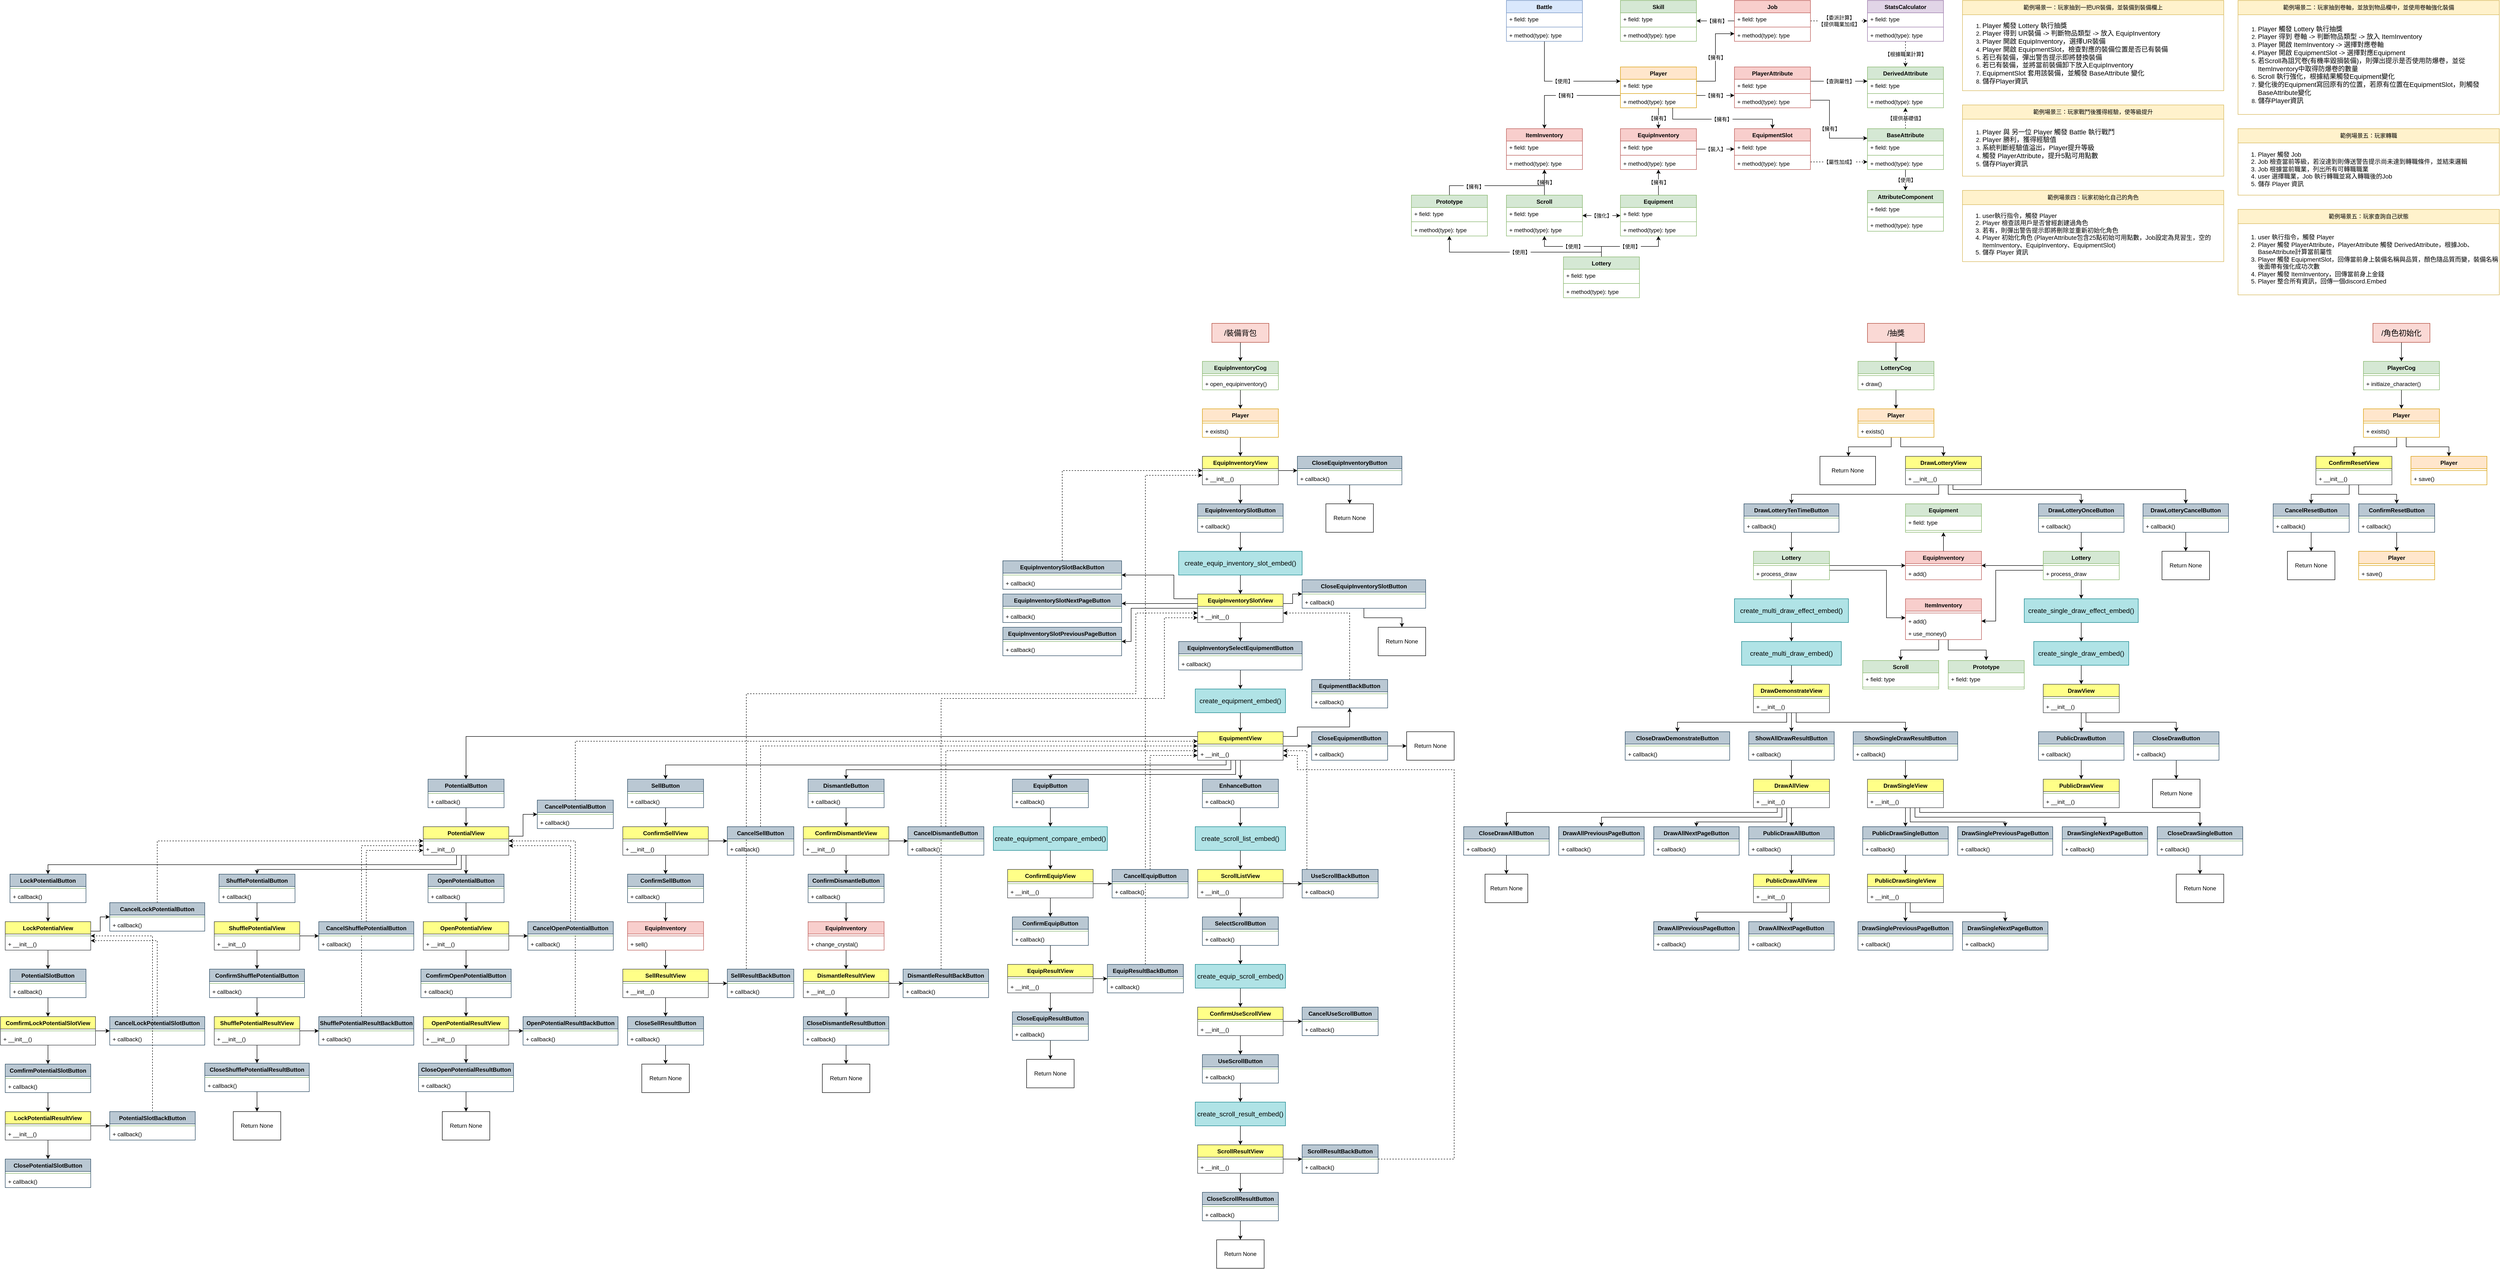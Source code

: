 <mxfile version="22.1.21" type="device">
  <diagram name="第 1 页" id="b_ghAMMhPhabY-eRrOdd">
    <mxGraphModel dx="3991" dy="402" grid="1" gridSize="10" guides="1" tooltips="1" connect="1" arrows="1" fold="1" page="1" pageScale="1" pageWidth="1654" pageHeight="1169" math="0" shadow="0">
      <root>
        <mxCell id="0" />
        <mxCell id="1" parent="0" />
        <mxCell id="QOephYvxuH7syzYrEeFp-13" value="&lt;font face=&quot;Times New Roman&quot;&gt;【使用】&lt;/font&gt;" style="edgeStyle=orthogonalEdgeStyle;rounded=0;orthogonalLoop=1;jettySize=auto;html=1;" parent="1" source="QOephYvxuH7syzYrEeFp-1" target="QOephYvxuH7syzYrEeFp-5" edge="1">
          <mxGeometry x="0.0" relative="1" as="geometry">
            <Array as="points">
              <mxPoint x="120" y="210" />
            </Array>
            <mxPoint as="offset" />
          </mxGeometry>
        </mxCell>
        <mxCell id="QOephYvxuH7syzYrEeFp-1" value="Battle" style="swimlane;fontStyle=1;align=center;verticalAlign=top;childLayout=stackLayout;horizontal=1;startSize=26;horizontalStack=0;resizeParent=1;resizeParentMax=0;resizeLast=0;collapsible=1;marginBottom=0;whiteSpace=wrap;html=1;fillColor=#dae8fc;strokeColor=#6c8ebf;" parent="1" vertex="1">
          <mxGeometry x="40" y="40" width="160" height="86" as="geometry" />
        </mxCell>
        <mxCell id="QOephYvxuH7syzYrEeFp-2" value="+ field: type" style="text;strokeColor=none;fillColor=none;align=left;verticalAlign=top;spacingLeft=4;spacingRight=4;overflow=hidden;rotatable=0;points=[[0,0.5],[1,0.5]];portConstraint=eastwest;whiteSpace=wrap;html=1;" parent="QOephYvxuH7syzYrEeFp-1" vertex="1">
          <mxGeometry y="26" width="160" height="26" as="geometry" />
        </mxCell>
        <mxCell id="QOephYvxuH7syzYrEeFp-3" value="" style="line;strokeWidth=1;fillColor=none;align=left;verticalAlign=middle;spacingTop=-1;spacingLeft=3;spacingRight=3;rotatable=0;labelPosition=right;points=[];portConstraint=eastwest;strokeColor=inherit;" parent="QOephYvxuH7syzYrEeFp-1" vertex="1">
          <mxGeometry y="52" width="160" height="8" as="geometry" />
        </mxCell>
        <mxCell id="QOephYvxuH7syzYrEeFp-4" value="+ method(type): type" style="text;strokeColor=none;fillColor=none;align=left;verticalAlign=top;spacingLeft=4;spacingRight=4;overflow=hidden;rotatable=0;points=[[0,0.5],[1,0.5]];portConstraint=eastwest;whiteSpace=wrap;html=1;" parent="QOephYvxuH7syzYrEeFp-1" vertex="1">
          <mxGeometry y="60" width="160" height="26" as="geometry" />
        </mxCell>
        <mxCell id="QOephYvxuH7syzYrEeFp-25" value="【擁有】" style="edgeStyle=orthogonalEdgeStyle;rounded=0;orthogonalLoop=1;jettySize=auto;html=1;" parent="1" source="QOephYvxuH7syzYrEeFp-5" target="QOephYvxuH7syzYrEeFp-19" edge="1">
          <mxGeometry relative="1" as="geometry" />
        </mxCell>
        <mxCell id="QOephYvxuH7syzYrEeFp-34" value="&lt;span style=&quot;color: rgb(0, 0, 0); font-family: Helvetica; font-size: 11px; font-style: normal; font-variant-ligatures: normal; font-variant-caps: normal; font-weight: 400; letter-spacing: normal; orphans: 2; text-align: center; text-indent: 0px; text-transform: none; widows: 2; word-spacing: 0px; -webkit-text-stroke-width: 0px; white-space: nowrap; background-color: rgb(255, 255, 255); text-decoration-thickness: initial; text-decoration-style: initial; text-decoration-color: initial; display: inline !important; float: none;&quot;&gt;【擁有】&lt;/span&gt;" style="edgeStyle=orthogonalEdgeStyle;rounded=0;orthogonalLoop=1;jettySize=auto;html=1;" parent="1" source="QOephYvxuH7syzYrEeFp-5" target="QOephYvxuH7syzYrEeFp-9" edge="1">
          <mxGeometry relative="1" as="geometry">
            <Array as="points">
              <mxPoint x="480" y="240" />
              <mxPoint x="480" y="240" />
            </Array>
          </mxGeometry>
        </mxCell>
        <object label="【擁有】" id="QOephYvxuH7syzYrEeFp-48">
          <mxCell style="edgeStyle=orthogonalEdgeStyle;rounded=0;orthogonalLoop=1;jettySize=auto;html=1;" parent="1" source="QOephYvxuH7syzYrEeFp-5" target="QOephYvxuH7syzYrEeFp-15" edge="1">
            <mxGeometry relative="1" as="geometry">
              <Array as="points">
                <mxPoint x="120" y="240" />
              </Array>
            </mxGeometry>
          </mxCell>
        </object>
        <mxCell id="QOephYvxuH7syzYrEeFp-66" value="【擁有】" style="edgeStyle=orthogonalEdgeStyle;rounded=0;orthogonalLoop=1;jettySize=auto;html=1;" parent="1" source="QOephYvxuH7syzYrEeFp-5" target="QOephYvxuH7syzYrEeFp-26" edge="1">
          <mxGeometry relative="1" as="geometry">
            <Array as="points">
              <mxPoint x="480" y="210" />
              <mxPoint x="480" y="110" />
            </Array>
          </mxGeometry>
        </mxCell>
        <mxCell id="QOephYvxuH7syzYrEeFp-5" value="Player" style="swimlane;fontStyle=1;align=center;verticalAlign=top;childLayout=stackLayout;horizontal=1;startSize=26;horizontalStack=0;resizeParent=1;resizeParentMax=0;resizeLast=0;collapsible=1;marginBottom=0;whiteSpace=wrap;html=1;fillColor=#ffe6cc;strokeColor=#d79b00;" parent="1" vertex="1">
          <mxGeometry x="280" y="180" width="160" height="86" as="geometry" />
        </mxCell>
        <mxCell id="QOephYvxuH7syzYrEeFp-6" value="+ field: type" style="text;strokeColor=none;fillColor=none;align=left;verticalAlign=top;spacingLeft=4;spacingRight=4;overflow=hidden;rotatable=0;points=[[0,0.5],[1,0.5]];portConstraint=eastwest;whiteSpace=wrap;html=1;" parent="QOephYvxuH7syzYrEeFp-5" vertex="1">
          <mxGeometry y="26" width="160" height="26" as="geometry" />
        </mxCell>
        <mxCell id="QOephYvxuH7syzYrEeFp-7" value="" style="line;strokeWidth=1;fillColor=none;align=left;verticalAlign=middle;spacingTop=-1;spacingLeft=3;spacingRight=3;rotatable=0;labelPosition=right;points=[];portConstraint=eastwest;strokeColor=inherit;" parent="QOephYvxuH7syzYrEeFp-5" vertex="1">
          <mxGeometry y="52" width="160" height="8" as="geometry" />
        </mxCell>
        <mxCell id="QOephYvxuH7syzYrEeFp-8" value="+ method(type): type" style="text;strokeColor=none;fillColor=none;align=left;verticalAlign=top;spacingLeft=4;spacingRight=4;overflow=hidden;rotatable=0;points=[[0,0.5],[1,0.5]];portConstraint=eastwest;whiteSpace=wrap;html=1;" parent="QOephYvxuH7syzYrEeFp-5" vertex="1">
          <mxGeometry y="60" width="160" height="26" as="geometry" />
        </mxCell>
        <mxCell id="QOephYvxuH7syzYrEeFp-86" value="【擁有】" style="edgeStyle=orthogonalEdgeStyle;rounded=0;orthogonalLoop=1;jettySize=auto;html=1;" parent="1" source="QOephYvxuH7syzYrEeFp-9" target="QOephYvxuH7syzYrEeFp-82" edge="1">
          <mxGeometry relative="1" as="geometry">
            <Array as="points">
              <mxPoint x="720" y="250" />
              <mxPoint x="720" y="330" />
            </Array>
          </mxGeometry>
        </mxCell>
        <mxCell id="QOephYvxuH7syzYrEeFp-95" value="【查詢屬性】" style="edgeStyle=orthogonalEdgeStyle;rounded=0;orthogonalLoop=1;jettySize=auto;html=1;" parent="1" source="QOephYvxuH7syzYrEeFp-9" target="QOephYvxuH7syzYrEeFp-89" edge="1">
          <mxGeometry relative="1" as="geometry">
            <Array as="points">
              <mxPoint x="710" y="210" />
              <mxPoint x="710" y="210" />
            </Array>
          </mxGeometry>
        </mxCell>
        <mxCell id="QOephYvxuH7syzYrEeFp-9" value="PlayerAttribute" style="swimlane;fontStyle=1;align=center;verticalAlign=top;childLayout=stackLayout;horizontal=1;startSize=26;horizontalStack=0;resizeParent=1;resizeParentMax=0;resizeLast=0;collapsible=1;marginBottom=0;whiteSpace=wrap;html=1;fillColor=#f8cecc;strokeColor=#b85450;" parent="1" vertex="1">
          <mxGeometry x="520" y="180" width="160" height="86" as="geometry" />
        </mxCell>
        <mxCell id="QOephYvxuH7syzYrEeFp-10" value="+ field: type" style="text;strokeColor=none;fillColor=none;align=left;verticalAlign=top;spacingLeft=4;spacingRight=4;overflow=hidden;rotatable=0;points=[[0,0.5],[1,0.5]];portConstraint=eastwest;whiteSpace=wrap;html=1;" parent="QOephYvxuH7syzYrEeFp-9" vertex="1">
          <mxGeometry y="26" width="160" height="26" as="geometry" />
        </mxCell>
        <mxCell id="QOephYvxuH7syzYrEeFp-11" value="" style="line;strokeWidth=1;fillColor=none;align=left;verticalAlign=middle;spacingTop=-1;spacingLeft=3;spacingRight=3;rotatable=0;labelPosition=right;points=[];portConstraint=eastwest;strokeColor=inherit;" parent="QOephYvxuH7syzYrEeFp-9" vertex="1">
          <mxGeometry y="52" width="160" height="8" as="geometry" />
        </mxCell>
        <mxCell id="QOephYvxuH7syzYrEeFp-12" value="+ method(type): type" style="text;strokeColor=none;fillColor=none;align=left;verticalAlign=top;spacingLeft=4;spacingRight=4;overflow=hidden;rotatable=0;points=[[0,0.5],[1,0.5]];portConstraint=eastwest;whiteSpace=wrap;html=1;" parent="QOephYvxuH7syzYrEeFp-9" vertex="1">
          <mxGeometry y="60" width="160" height="26" as="geometry" />
        </mxCell>
        <mxCell id="QOephYvxuH7syzYrEeFp-15" value="ItemInventory" style="swimlane;fontStyle=1;align=center;verticalAlign=top;childLayout=stackLayout;horizontal=1;startSize=26;horizontalStack=0;resizeParent=1;resizeParentMax=0;resizeLast=0;collapsible=1;marginBottom=0;whiteSpace=wrap;html=1;fillColor=#f8cecc;strokeColor=#b85450;" parent="1" vertex="1">
          <mxGeometry x="40" y="310" width="160" height="86" as="geometry" />
        </mxCell>
        <mxCell id="QOephYvxuH7syzYrEeFp-16" value="+ field: type" style="text;strokeColor=none;fillColor=none;align=left;verticalAlign=top;spacingLeft=4;spacingRight=4;overflow=hidden;rotatable=0;points=[[0,0.5],[1,0.5]];portConstraint=eastwest;whiteSpace=wrap;html=1;" parent="QOephYvxuH7syzYrEeFp-15" vertex="1">
          <mxGeometry y="26" width="160" height="26" as="geometry" />
        </mxCell>
        <mxCell id="QOephYvxuH7syzYrEeFp-17" value="" style="line;strokeWidth=1;fillColor=none;align=left;verticalAlign=middle;spacingTop=-1;spacingLeft=3;spacingRight=3;rotatable=0;labelPosition=right;points=[];portConstraint=eastwest;strokeColor=inherit;" parent="QOephYvxuH7syzYrEeFp-15" vertex="1">
          <mxGeometry y="52" width="160" height="8" as="geometry" />
        </mxCell>
        <mxCell id="QOephYvxuH7syzYrEeFp-18" value="+ method(type): type" style="text;strokeColor=none;fillColor=none;align=left;verticalAlign=top;spacingLeft=4;spacingRight=4;overflow=hidden;rotatable=0;points=[[0,0.5],[1,0.5]];portConstraint=eastwest;whiteSpace=wrap;html=1;" parent="QOephYvxuH7syzYrEeFp-15" vertex="1">
          <mxGeometry y="60" width="160" height="26" as="geometry" />
        </mxCell>
        <mxCell id="QOephYvxuH7syzYrEeFp-19" value="EquipInventory" style="swimlane;fontStyle=1;align=center;verticalAlign=top;childLayout=stackLayout;horizontal=1;startSize=26;horizontalStack=0;resizeParent=1;resizeParentMax=0;resizeLast=0;collapsible=1;marginBottom=0;whiteSpace=wrap;html=1;fillColor=#f8cecc;strokeColor=#b85450;" parent="1" vertex="1">
          <mxGeometry x="280" y="310" width="160" height="86" as="geometry" />
        </mxCell>
        <mxCell id="QOephYvxuH7syzYrEeFp-20" value="+ field: type" style="text;strokeColor=none;fillColor=none;align=left;verticalAlign=top;spacingLeft=4;spacingRight=4;overflow=hidden;rotatable=0;points=[[0,0.5],[1,0.5]];portConstraint=eastwest;whiteSpace=wrap;html=1;" parent="QOephYvxuH7syzYrEeFp-19" vertex="1">
          <mxGeometry y="26" width="160" height="26" as="geometry" />
        </mxCell>
        <mxCell id="QOephYvxuH7syzYrEeFp-21" value="" style="line;strokeWidth=1;fillColor=none;align=left;verticalAlign=middle;spacingTop=-1;spacingLeft=3;spacingRight=3;rotatable=0;labelPosition=right;points=[];portConstraint=eastwest;strokeColor=inherit;" parent="QOephYvxuH7syzYrEeFp-19" vertex="1">
          <mxGeometry y="52" width="160" height="8" as="geometry" />
        </mxCell>
        <mxCell id="QOephYvxuH7syzYrEeFp-22" value="+ method(type): type" style="text;strokeColor=none;fillColor=none;align=left;verticalAlign=top;spacingLeft=4;spacingRight=4;overflow=hidden;rotatable=0;points=[[0,0.5],[1,0.5]];portConstraint=eastwest;whiteSpace=wrap;html=1;" parent="QOephYvxuH7syzYrEeFp-19" vertex="1">
          <mxGeometry y="60" width="160" height="26" as="geometry" />
        </mxCell>
        <mxCell id="QOephYvxuH7syzYrEeFp-31" value="【根據職業計算】" style="edgeStyle=orthogonalEdgeStyle;rounded=0;orthogonalLoop=1;jettySize=auto;html=1;dashed=1;" parent="1" source="QOephYvxuH7syzYrEeFp-96" target="QOephYvxuH7syzYrEeFp-89" edge="1">
          <mxGeometry relative="1" as="geometry">
            <mxPoint x="1010" y="100" as="sourcePoint" />
            <mxPoint x="1210" y="197" as="targetPoint" />
          </mxGeometry>
        </mxCell>
        <mxCell id="QOephYvxuH7syzYrEeFp-68" style="edgeStyle=orthogonalEdgeStyle;rounded=0;orthogonalLoop=1;jettySize=auto;html=1;" parent="1" source="QOephYvxuH7syzYrEeFp-26" target="QOephYvxuH7syzYrEeFp-58" edge="1">
          <mxGeometry relative="1" as="geometry" />
        </mxCell>
        <mxCell id="QOephYvxuH7syzYrEeFp-71" value="【擁有】" style="edgeLabel;html=1;align=center;verticalAlign=middle;resizable=0;points=[];" parent="QOephYvxuH7syzYrEeFp-68" vertex="1" connectable="0">
          <mxGeometry x="-0.06" relative="1" as="geometry">
            <mxPoint as="offset" />
          </mxGeometry>
        </mxCell>
        <mxCell id="QOephYvxuH7syzYrEeFp-100" value="【委派計算】&lt;div&gt;【提供職業加成】&lt;/div&gt;" style="edgeStyle=orthogonalEdgeStyle;rounded=0;orthogonalLoop=1;jettySize=auto;html=1;dashed=1;" parent="1" source="QOephYvxuH7syzYrEeFp-26" target="QOephYvxuH7syzYrEeFp-96" edge="1">
          <mxGeometry relative="1" as="geometry" />
        </mxCell>
        <mxCell id="QOephYvxuH7syzYrEeFp-26" value="Job" style="swimlane;fontStyle=1;align=center;verticalAlign=top;childLayout=stackLayout;horizontal=1;startSize=26;horizontalStack=0;resizeParent=1;resizeParentMax=0;resizeLast=0;collapsible=1;marginBottom=0;whiteSpace=wrap;html=1;fillColor=#f8cecc;strokeColor=#b85450;" parent="1" vertex="1">
          <mxGeometry x="520" y="40" width="160" height="86" as="geometry" />
        </mxCell>
        <mxCell id="QOephYvxuH7syzYrEeFp-27" value="+ field: type" style="text;strokeColor=none;fillColor=none;align=left;verticalAlign=top;spacingLeft=4;spacingRight=4;overflow=hidden;rotatable=0;points=[[0,0.5],[1,0.5]];portConstraint=eastwest;whiteSpace=wrap;html=1;" parent="QOephYvxuH7syzYrEeFp-26" vertex="1">
          <mxGeometry y="26" width="160" height="26" as="geometry" />
        </mxCell>
        <mxCell id="QOephYvxuH7syzYrEeFp-28" value="" style="line;strokeWidth=1;fillColor=none;align=left;verticalAlign=middle;spacingTop=-1;spacingLeft=3;spacingRight=3;rotatable=0;labelPosition=right;points=[];portConstraint=eastwest;strokeColor=inherit;" parent="QOephYvxuH7syzYrEeFp-26" vertex="1">
          <mxGeometry y="52" width="160" height="8" as="geometry" />
        </mxCell>
        <mxCell id="QOephYvxuH7syzYrEeFp-29" value="+ method(type): type" style="text;strokeColor=none;fillColor=none;align=left;verticalAlign=top;spacingLeft=4;spacingRight=4;overflow=hidden;rotatable=0;points=[[0,0.5],[1,0.5]];portConstraint=eastwest;whiteSpace=wrap;html=1;" parent="QOephYvxuH7syzYrEeFp-26" vertex="1">
          <mxGeometry y="60" width="160" height="26" as="geometry" />
        </mxCell>
        <mxCell id="QOephYvxuH7syzYrEeFp-40" value="&lt;span style=&quot;color: rgb(0, 0, 0); font-family: Helvetica; font-size: 11px; font-style: normal; font-variant-ligatures: normal; font-variant-caps: normal; font-weight: 400; letter-spacing: normal; orphans: 2; text-align: center; text-indent: 0px; text-transform: none; widows: 2; word-spacing: 0px; -webkit-text-stroke-width: 0px; white-space: nowrap; background-color: rgb(255, 255, 255); text-decoration-thickness: initial; text-decoration-style: initial; text-decoration-color: initial; display: inline !important; float: none;&quot;&gt;【裝入&lt;/span&gt;】" style="edgeStyle=orthogonalEdgeStyle;rounded=0;orthogonalLoop=1;jettySize=auto;html=1;" parent="1" source="QOephYvxuH7syzYrEeFp-19" target="QOephYvxuH7syzYrEeFp-73" edge="1">
          <mxGeometry relative="1" as="geometry">
            <mxPoint x="570" y="579.48" as="sourcePoint" />
            <mxPoint x="730" y="512.48" as="targetPoint" />
          </mxGeometry>
        </mxCell>
        <mxCell id="QOephYvxuH7syzYrEeFp-49" value="&lt;span style=&quot;color: rgb(0, 0, 0); font-family: Helvetica; font-size: 11px; font-style: normal; font-variant-ligatures: normal; font-variant-caps: normal; font-weight: 400; letter-spacing: normal; orphans: 2; text-align: center; text-indent: 0px; text-transform: none; widows: 2; word-spacing: 0px; -webkit-text-stroke-width: 0px; white-space: nowrap; background-color: rgb(255, 255, 255); text-decoration-thickness: initial; text-decoration-style: initial; text-decoration-color: initial; display: inline !important; float: none;&quot;&gt;【擁有】&lt;/span&gt;" style="edgeStyle=orthogonalEdgeStyle;rounded=0;orthogonalLoop=1;jettySize=auto;html=1;" parent="1" source="QOephYvxuH7syzYrEeFp-36" target="QOephYvxuH7syzYrEeFp-19" edge="1">
          <mxGeometry relative="1" as="geometry" />
        </mxCell>
        <mxCell id="QOephYvxuH7syzYrEeFp-36" value="Equipment" style="swimlane;fontStyle=1;align=center;verticalAlign=top;childLayout=stackLayout;horizontal=1;startSize=26;horizontalStack=0;resizeParent=1;resizeParentMax=0;resizeLast=0;collapsible=1;marginBottom=0;whiteSpace=wrap;html=1;fillColor=#d5e8d4;strokeColor=#82b366;" parent="1" vertex="1">
          <mxGeometry x="280" y="450" width="160" height="86" as="geometry" />
        </mxCell>
        <mxCell id="QOephYvxuH7syzYrEeFp-37" value="+ field: type" style="text;strokeColor=none;fillColor=none;align=left;verticalAlign=top;spacingLeft=4;spacingRight=4;overflow=hidden;rotatable=0;points=[[0,0.5],[1,0.5]];portConstraint=eastwest;whiteSpace=wrap;html=1;" parent="QOephYvxuH7syzYrEeFp-36" vertex="1">
          <mxGeometry y="26" width="160" height="26" as="geometry" />
        </mxCell>
        <mxCell id="QOephYvxuH7syzYrEeFp-38" value="" style="line;strokeWidth=1;fillColor=none;align=left;verticalAlign=middle;spacingTop=-1;spacingLeft=3;spacingRight=3;rotatable=0;labelPosition=right;points=[];portConstraint=eastwest;strokeColor=inherit;" parent="QOephYvxuH7syzYrEeFp-36" vertex="1">
          <mxGeometry y="52" width="160" height="8" as="geometry" />
        </mxCell>
        <mxCell id="QOephYvxuH7syzYrEeFp-39" value="+ method(type): type" style="text;strokeColor=none;fillColor=none;align=left;verticalAlign=top;spacingLeft=4;spacingRight=4;overflow=hidden;rotatable=0;points=[[0,0.5],[1,0.5]];portConstraint=eastwest;whiteSpace=wrap;html=1;" parent="QOephYvxuH7syzYrEeFp-36" vertex="1">
          <mxGeometry y="60" width="160" height="26" as="geometry" />
        </mxCell>
        <mxCell id="QOephYvxuH7syzYrEeFp-55" value="【使用】" style="edgeStyle=orthogonalEdgeStyle;rounded=0;orthogonalLoop=1;jettySize=auto;html=1;" parent="1" source="QOephYvxuH7syzYrEeFp-42" target="QOephYvxuH7syzYrEeFp-50" edge="1">
          <mxGeometry relative="1" as="geometry" />
        </mxCell>
        <mxCell id="QOephYvxuH7syzYrEeFp-56" value="&lt;span style=&quot;color: rgb(0, 0, 0); font-family: Helvetica; font-size: 11px; font-style: normal; font-variant-ligatures: normal; font-variant-caps: normal; font-weight: 400; letter-spacing: normal; orphans: 2; text-align: center; text-indent: 0px; text-transform: none; widows: 2; word-spacing: 0px; -webkit-text-stroke-width: 0px; white-space: nowrap; background-color: rgb(255, 255, 255); text-decoration-thickness: initial; text-decoration-style: initial; text-decoration-color: initial; display: inline !important; float: none;&quot;&gt;【使用】&lt;/span&gt;" style="edgeStyle=orthogonalEdgeStyle;rounded=0;orthogonalLoop=1;jettySize=auto;html=1;" parent="1" source="QOephYvxuH7syzYrEeFp-42" target="QOephYvxuH7syzYrEeFp-36" edge="1">
          <mxGeometry relative="1" as="geometry" />
        </mxCell>
        <mxCell id="yTGh-axwwXUd3vf-yZ2--129" value="【使用】" style="edgeStyle=orthogonalEdgeStyle;rounded=0;orthogonalLoop=1;jettySize=auto;html=1;" parent="1" source="QOephYvxuH7syzYrEeFp-42" target="yTGh-axwwXUd3vf-yZ2--125" edge="1">
          <mxGeometry relative="1" as="geometry">
            <Array as="points">
              <mxPoint x="240" y="570" />
              <mxPoint x="-80" y="570" />
            </Array>
          </mxGeometry>
        </mxCell>
        <mxCell id="QOephYvxuH7syzYrEeFp-42" value="Lottery" style="swimlane;fontStyle=1;align=center;verticalAlign=top;childLayout=stackLayout;horizontal=1;startSize=26;horizontalStack=0;resizeParent=1;resizeParentMax=0;resizeLast=0;collapsible=1;marginBottom=0;whiteSpace=wrap;html=1;fillColor=#d5e8d4;strokeColor=#82b366;" parent="1" vertex="1">
          <mxGeometry x="160" y="580" width="160" height="86" as="geometry" />
        </mxCell>
        <mxCell id="QOephYvxuH7syzYrEeFp-43" value="+ field: type" style="text;strokeColor=none;fillColor=none;align=left;verticalAlign=top;spacingLeft=4;spacingRight=4;overflow=hidden;rotatable=0;points=[[0,0.5],[1,0.5]];portConstraint=eastwest;whiteSpace=wrap;html=1;" parent="QOephYvxuH7syzYrEeFp-42" vertex="1">
          <mxGeometry y="26" width="160" height="26" as="geometry" />
        </mxCell>
        <mxCell id="QOephYvxuH7syzYrEeFp-44" value="" style="line;strokeWidth=1;fillColor=none;align=left;verticalAlign=middle;spacingTop=-1;spacingLeft=3;spacingRight=3;rotatable=0;labelPosition=right;points=[];portConstraint=eastwest;strokeColor=inherit;" parent="QOephYvxuH7syzYrEeFp-42" vertex="1">
          <mxGeometry y="52" width="160" height="8" as="geometry" />
        </mxCell>
        <mxCell id="QOephYvxuH7syzYrEeFp-45" value="+ method(type): type" style="text;strokeColor=none;fillColor=none;align=left;verticalAlign=top;spacingLeft=4;spacingRight=4;overflow=hidden;rotatable=0;points=[[0,0.5],[1,0.5]];portConstraint=eastwest;whiteSpace=wrap;html=1;" parent="QOephYvxuH7syzYrEeFp-42" vertex="1">
          <mxGeometry y="60" width="160" height="26" as="geometry" />
        </mxCell>
        <mxCell id="QOephYvxuH7syzYrEeFp-54" value="&lt;span style=&quot;color: rgb(0, 0, 0); font-family: Helvetica; font-size: 11px; font-style: normal; font-variant-ligatures: normal; font-variant-caps: normal; font-weight: 400; letter-spacing: normal; orphans: 2; text-align: center; text-indent: 0px; text-transform: none; widows: 2; word-spacing: 0px; -webkit-text-stroke-width: 0px; white-space: nowrap; background-color: rgb(255, 255, 255); text-decoration-thickness: initial; text-decoration-style: initial; text-decoration-color: initial; display: inline !important; float: none;&quot;&gt;【擁有】&lt;/span&gt;" style="edgeStyle=orthogonalEdgeStyle;rounded=0;orthogonalLoop=1;jettySize=auto;html=1;" parent="1" source="QOephYvxuH7syzYrEeFp-50" target="QOephYvxuH7syzYrEeFp-15" edge="1">
          <mxGeometry relative="1" as="geometry" />
        </mxCell>
        <mxCell id="QOephYvxuH7syzYrEeFp-50" value="Scroll" style="swimlane;fontStyle=1;align=center;verticalAlign=top;childLayout=stackLayout;horizontal=1;startSize=26;horizontalStack=0;resizeParent=1;resizeParentMax=0;resizeLast=0;collapsible=1;marginBottom=0;whiteSpace=wrap;html=1;fillColor=#d5e8d4;strokeColor=#82b366;" parent="1" vertex="1">
          <mxGeometry x="40" y="450" width="160" height="86" as="geometry" />
        </mxCell>
        <mxCell id="QOephYvxuH7syzYrEeFp-51" value="+ field: type" style="text;strokeColor=none;fillColor=none;align=left;verticalAlign=top;spacingLeft=4;spacingRight=4;overflow=hidden;rotatable=0;points=[[0,0.5],[1,0.5]];portConstraint=eastwest;whiteSpace=wrap;html=1;" parent="QOephYvxuH7syzYrEeFp-50" vertex="1">
          <mxGeometry y="26" width="160" height="26" as="geometry" />
        </mxCell>
        <mxCell id="QOephYvxuH7syzYrEeFp-52" value="" style="line;strokeWidth=1;fillColor=none;align=left;verticalAlign=middle;spacingTop=-1;spacingLeft=3;spacingRight=3;rotatable=0;labelPosition=right;points=[];portConstraint=eastwest;strokeColor=inherit;" parent="QOephYvxuH7syzYrEeFp-50" vertex="1">
          <mxGeometry y="52" width="160" height="8" as="geometry" />
        </mxCell>
        <mxCell id="QOephYvxuH7syzYrEeFp-53" value="+ method(type): type" style="text;strokeColor=none;fillColor=none;align=left;verticalAlign=top;spacingLeft=4;spacingRight=4;overflow=hidden;rotatable=0;points=[[0,0.5],[1,0.5]];portConstraint=eastwest;whiteSpace=wrap;html=1;" parent="QOephYvxuH7syzYrEeFp-50" vertex="1">
          <mxGeometry y="60" width="160" height="26" as="geometry" />
        </mxCell>
        <mxCell id="QOephYvxuH7syzYrEeFp-58" value="Skill" style="swimlane;fontStyle=1;align=center;verticalAlign=top;childLayout=stackLayout;horizontal=1;startSize=26;horizontalStack=0;resizeParent=1;resizeParentMax=0;resizeLast=0;collapsible=1;marginBottom=0;whiteSpace=wrap;html=1;fillColor=#d5e8d4;strokeColor=#82b366;" parent="1" vertex="1">
          <mxGeometry x="280" y="40" width="160" height="86" as="geometry" />
        </mxCell>
        <mxCell id="QOephYvxuH7syzYrEeFp-59" value="+ field: type" style="text;strokeColor=none;fillColor=none;align=left;verticalAlign=top;spacingLeft=4;spacingRight=4;overflow=hidden;rotatable=0;points=[[0,0.5],[1,0.5]];portConstraint=eastwest;whiteSpace=wrap;html=1;" parent="QOephYvxuH7syzYrEeFp-58" vertex="1">
          <mxGeometry y="26" width="160" height="26" as="geometry" />
        </mxCell>
        <mxCell id="QOephYvxuH7syzYrEeFp-60" value="" style="line;strokeWidth=1;fillColor=none;align=left;verticalAlign=middle;spacingTop=-1;spacingLeft=3;spacingRight=3;rotatable=0;labelPosition=right;points=[];portConstraint=eastwest;strokeColor=inherit;" parent="QOephYvxuH7syzYrEeFp-58" vertex="1">
          <mxGeometry y="52" width="160" height="8" as="geometry" />
        </mxCell>
        <mxCell id="QOephYvxuH7syzYrEeFp-61" value="+ method(type): type" style="text;strokeColor=none;fillColor=none;align=left;verticalAlign=top;spacingLeft=4;spacingRight=4;overflow=hidden;rotatable=0;points=[[0,0.5],[1,0.5]];portConstraint=eastwest;whiteSpace=wrap;html=1;" parent="QOephYvxuH7syzYrEeFp-58" vertex="1">
          <mxGeometry y="60" width="160" height="26" as="geometry" />
        </mxCell>
        <mxCell id="QOephYvxuH7syzYrEeFp-65" value="&lt;span style=&quot;color: rgb(0, 0, 0); font-family: Helvetica; font-size: 11px; font-style: normal; font-variant-ligatures: normal; font-variant-caps: normal; font-weight: 400; letter-spacing: normal; orphans: 2; text-align: center; text-indent: 0px; text-transform: none; widows: 2; word-spacing: 0px; -webkit-text-stroke-width: 0px; white-space: nowrap; background-color: rgb(255, 255, 255); text-decoration-thickness: initial; text-decoration-style: initial; text-decoration-color: initial; display: inline !important; float: none;&quot;&gt;【強化】&lt;/span&gt;" style="endArrow=classic;startArrow=classic;html=1;rounded=0;" parent="1" source="QOephYvxuH7syzYrEeFp-50" target="QOephYvxuH7syzYrEeFp-36" edge="1">
          <mxGeometry width="50" height="50" relative="1" as="geometry">
            <mxPoint x="700" y="466" as="sourcePoint" />
            <mxPoint x="750" y="416" as="targetPoint" />
            <mxPoint as="offset" />
          </mxGeometry>
        </mxCell>
        <mxCell id="QOephYvxuH7syzYrEeFp-77" value="【屬性加成】" style="edgeStyle=orthogonalEdgeStyle;rounded=0;orthogonalLoop=1;jettySize=auto;html=1;dashed=1;" parent="1" edge="1">
          <mxGeometry relative="1" as="geometry">
            <mxPoint x="680" y="380" as="sourcePoint" />
            <mxPoint x="800" y="380" as="targetPoint" />
            <Array as="points" />
          </mxGeometry>
        </mxCell>
        <mxCell id="QOephYvxuH7syzYrEeFp-73" value="EquipmentSlot" style="swimlane;fontStyle=1;align=center;verticalAlign=top;childLayout=stackLayout;horizontal=1;startSize=26;horizontalStack=0;resizeParent=1;resizeParentMax=0;resizeLast=0;collapsible=1;marginBottom=0;whiteSpace=wrap;html=1;fillColor=#f8cecc;strokeColor=#b85450;" parent="1" vertex="1">
          <mxGeometry x="520" y="310" width="160" height="86" as="geometry" />
        </mxCell>
        <mxCell id="QOephYvxuH7syzYrEeFp-74" value="+ field: type" style="text;strokeColor=none;fillColor=none;align=left;verticalAlign=top;spacingLeft=4;spacingRight=4;overflow=hidden;rotatable=0;points=[[0,0.5],[1,0.5]];portConstraint=eastwest;whiteSpace=wrap;html=1;" parent="QOephYvxuH7syzYrEeFp-73" vertex="1">
          <mxGeometry y="26" width="160" height="26" as="geometry" />
        </mxCell>
        <mxCell id="QOephYvxuH7syzYrEeFp-75" value="" style="line;strokeWidth=1;fillColor=none;align=left;verticalAlign=middle;spacingTop=-1;spacingLeft=3;spacingRight=3;rotatable=0;labelPosition=right;points=[];portConstraint=eastwest;strokeColor=inherit;" parent="QOephYvxuH7syzYrEeFp-73" vertex="1">
          <mxGeometry y="52" width="160" height="8" as="geometry" />
        </mxCell>
        <mxCell id="QOephYvxuH7syzYrEeFp-76" value="+ method(type): type" style="text;strokeColor=none;fillColor=none;align=left;verticalAlign=top;spacingLeft=4;spacingRight=4;overflow=hidden;rotatable=0;points=[[0,0.5],[1,0.5]];portConstraint=eastwest;whiteSpace=wrap;html=1;" parent="QOephYvxuH7syzYrEeFp-73" vertex="1">
          <mxGeometry y="60" width="160" height="26" as="geometry" />
        </mxCell>
        <mxCell id="QOephYvxuH7syzYrEeFp-94" value="【提供基礎值】" style="edgeStyle=orthogonalEdgeStyle;rounded=0;orthogonalLoop=1;jettySize=auto;html=1;dashed=1;" parent="1" source="QOephYvxuH7syzYrEeFp-82" target="QOephYvxuH7syzYrEeFp-89" edge="1">
          <mxGeometry relative="1" as="geometry" />
        </mxCell>
        <mxCell id="QOephYvxuH7syzYrEeFp-116" value="【使用】" style="edgeStyle=orthogonalEdgeStyle;rounded=0;orthogonalLoop=1;jettySize=auto;html=1;" parent="1" source="QOephYvxuH7syzYrEeFp-82" target="QOephYvxuH7syzYrEeFp-112" edge="1">
          <mxGeometry relative="1" as="geometry" />
        </mxCell>
        <mxCell id="QOephYvxuH7syzYrEeFp-82" value="BaseAttribute" style="swimlane;fontStyle=1;align=center;verticalAlign=top;childLayout=stackLayout;horizontal=1;startSize=26;horizontalStack=0;resizeParent=1;resizeParentMax=0;resizeLast=0;collapsible=1;marginBottom=0;whiteSpace=wrap;html=1;fillColor=#d5e8d4;strokeColor=#82b366;" parent="1" vertex="1">
          <mxGeometry x="800" y="310" width="160" height="86" as="geometry" />
        </mxCell>
        <mxCell id="QOephYvxuH7syzYrEeFp-83" value="+ field: type" style="text;strokeColor=none;fillColor=none;align=left;verticalAlign=top;spacingLeft=4;spacingRight=4;overflow=hidden;rotatable=0;points=[[0,0.5],[1,0.5]];portConstraint=eastwest;whiteSpace=wrap;html=1;" parent="QOephYvxuH7syzYrEeFp-82" vertex="1">
          <mxGeometry y="26" width="160" height="26" as="geometry" />
        </mxCell>
        <mxCell id="QOephYvxuH7syzYrEeFp-84" value="" style="line;strokeWidth=1;fillColor=none;align=left;verticalAlign=middle;spacingTop=-1;spacingLeft=3;spacingRight=3;rotatable=0;labelPosition=right;points=[];portConstraint=eastwest;strokeColor=inherit;" parent="QOephYvxuH7syzYrEeFp-82" vertex="1">
          <mxGeometry y="52" width="160" height="8" as="geometry" />
        </mxCell>
        <mxCell id="QOephYvxuH7syzYrEeFp-85" value="+ method(type): type" style="text;strokeColor=none;fillColor=none;align=left;verticalAlign=top;spacingLeft=4;spacingRight=4;overflow=hidden;rotatable=0;points=[[0,0.5],[1,0.5]];portConstraint=eastwest;whiteSpace=wrap;html=1;" parent="QOephYvxuH7syzYrEeFp-82" vertex="1">
          <mxGeometry y="60" width="160" height="26" as="geometry" />
        </mxCell>
        <mxCell id="QOephYvxuH7syzYrEeFp-89" value="DerivedAttribute" style="swimlane;fontStyle=1;align=center;verticalAlign=top;childLayout=stackLayout;horizontal=1;startSize=26;horizontalStack=0;resizeParent=1;resizeParentMax=0;resizeLast=0;collapsible=1;marginBottom=0;whiteSpace=wrap;html=1;fillColor=#d5e8d4;strokeColor=#82b366;" parent="1" vertex="1">
          <mxGeometry x="800" y="180" width="160" height="86" as="geometry" />
        </mxCell>
        <mxCell id="QOephYvxuH7syzYrEeFp-90" value="+ field: type" style="text;strokeColor=none;fillColor=none;align=left;verticalAlign=top;spacingLeft=4;spacingRight=4;overflow=hidden;rotatable=0;points=[[0,0.5],[1,0.5]];portConstraint=eastwest;whiteSpace=wrap;html=1;" parent="QOephYvxuH7syzYrEeFp-89" vertex="1">
          <mxGeometry y="26" width="160" height="26" as="geometry" />
        </mxCell>
        <mxCell id="QOephYvxuH7syzYrEeFp-91" value="" style="line;strokeWidth=1;fillColor=none;align=left;verticalAlign=middle;spacingTop=-1;spacingLeft=3;spacingRight=3;rotatable=0;labelPosition=right;points=[];portConstraint=eastwest;strokeColor=inherit;" parent="QOephYvxuH7syzYrEeFp-89" vertex="1">
          <mxGeometry y="52" width="160" height="8" as="geometry" />
        </mxCell>
        <mxCell id="QOephYvxuH7syzYrEeFp-92" value="+ method(type): type" style="text;strokeColor=none;fillColor=none;align=left;verticalAlign=top;spacingLeft=4;spacingRight=4;overflow=hidden;rotatable=0;points=[[0,0.5],[1,0.5]];portConstraint=eastwest;whiteSpace=wrap;html=1;" parent="QOephYvxuH7syzYrEeFp-89" vertex="1">
          <mxGeometry y="60" width="160" height="26" as="geometry" />
        </mxCell>
        <mxCell id="QOephYvxuH7syzYrEeFp-96" value="StatsCalculator" style="swimlane;fontStyle=1;align=center;verticalAlign=top;childLayout=stackLayout;horizontal=1;startSize=26;horizontalStack=0;resizeParent=1;resizeParentMax=0;resizeLast=0;collapsible=1;marginBottom=0;whiteSpace=wrap;html=1;fillColor=#e1d5e7;strokeColor=#9673a6;" parent="1" vertex="1">
          <mxGeometry x="800" y="40" width="160" height="86" as="geometry" />
        </mxCell>
        <mxCell id="QOephYvxuH7syzYrEeFp-97" value="+ field: type" style="text;strokeColor=none;fillColor=none;align=left;verticalAlign=top;spacingLeft=4;spacingRight=4;overflow=hidden;rotatable=0;points=[[0,0.5],[1,0.5]];portConstraint=eastwest;whiteSpace=wrap;html=1;" parent="QOephYvxuH7syzYrEeFp-96" vertex="1">
          <mxGeometry y="26" width="160" height="26" as="geometry" />
        </mxCell>
        <mxCell id="QOephYvxuH7syzYrEeFp-98" value="" style="line;strokeWidth=1;fillColor=none;align=left;verticalAlign=middle;spacingTop=-1;spacingLeft=3;spacingRight=3;rotatable=0;labelPosition=right;points=[];portConstraint=eastwest;strokeColor=inherit;" parent="QOephYvxuH7syzYrEeFp-96" vertex="1">
          <mxGeometry y="52" width="160" height="8" as="geometry" />
        </mxCell>
        <mxCell id="QOephYvxuH7syzYrEeFp-99" value="+ method(type): type" style="text;strokeColor=none;fillColor=none;align=left;verticalAlign=top;spacingLeft=4;spacingRight=4;overflow=hidden;rotatable=0;points=[[0,0.5],[1,0.5]];portConstraint=eastwest;whiteSpace=wrap;html=1;" parent="QOephYvxuH7syzYrEeFp-96" vertex="1">
          <mxGeometry y="60" width="160" height="26" as="geometry" />
        </mxCell>
        <mxCell id="QOephYvxuH7syzYrEeFp-105" value="範例場景一：玩家抽到一把UR裝備，並裝備到裝備欄上" style="swimlane;fontStyle=0;childLayout=stackLayout;horizontal=1;startSize=30;horizontalStack=0;resizeParent=1;resizeParentMax=0;resizeLast=0;collapsible=1;marginBottom=0;whiteSpace=wrap;html=1;fillColor=#fff2cc;strokeColor=#d6b656;" parent="1" vertex="1">
          <mxGeometry x="1000" y="40" width="550" height="190" as="geometry" />
        </mxCell>
        <mxCell id="QOephYvxuH7syzYrEeFp-111" value="&lt;ol&gt;&lt;li&gt;&lt;font style=&quot;font-size: 14px;&quot;&gt;Player 觸發 Lottery 執行抽獎&lt;/font&gt;&lt;/li&gt;&lt;li&gt;&lt;font style=&quot;font-size: 14px;&quot;&gt;Player 得到 UR裝備 -&amp;gt; 判斷物品類型 -&amp;gt; 放入 EquipInventory&lt;/font&gt;&lt;/li&gt;&lt;li&gt;&lt;font style=&quot;font-size: 14px;&quot;&gt;Player 開啟&amp;nbsp;&lt;/font&gt;&lt;span style=&quot;font-size: 14px;&quot;&gt;EquipInventory，選擇UR裝備&lt;/span&gt;&lt;/li&gt;&lt;li&gt;&lt;font style=&quot;font-size: 14px;&quot;&gt;Player 開啟 EquipmentSlot，檢查對應的裝備位置是否已有裝備&lt;/font&gt;&lt;/li&gt;&lt;li&gt;&lt;font style=&quot;font-size: 14px;&quot;&gt;若已有裝備，彈出警告提示即將替換裝備&lt;/font&gt;&lt;/li&gt;&lt;li&gt;&lt;font style=&quot;font-size: 14px;&quot;&gt;若已有裝備，並將當前裝備卸下放入&lt;/font&gt;&lt;span style=&quot;font-size: 14px;&quot;&gt;EquipInventory&lt;/span&gt;&lt;/li&gt;&lt;li&gt;&lt;font style=&quot;font-size: 14px;&quot;&gt;EquipmentSlot 套用該裝備，並觸發 BaseAttribute 變化&lt;/font&gt;&lt;/li&gt;&lt;li&gt;&lt;font style=&quot;font-size: 14px;&quot;&gt;儲存Player資訊&lt;/font&gt;&lt;/li&gt;&lt;/ol&gt;" style="text;strokeColor=none;fillColor=none;html=1;whiteSpace=wrap;verticalAlign=middle;overflow=hidden;" parent="QOephYvxuH7syzYrEeFp-105" vertex="1">
          <mxGeometry y="30" width="550" height="160" as="geometry" />
        </mxCell>
        <mxCell id="QOephYvxuH7syzYrEeFp-110" value="【擁有】" style="edgeStyle=orthogonalEdgeStyle;rounded=0;orthogonalLoop=1;jettySize=auto;html=1;" parent="1" source="QOephYvxuH7syzYrEeFp-5" target="QOephYvxuH7syzYrEeFp-73" edge="1">
          <mxGeometry relative="1" as="geometry">
            <Array as="points">
              <mxPoint x="390" y="290" />
              <mxPoint x="600" y="290" />
            </Array>
          </mxGeometry>
        </mxCell>
        <mxCell id="QOephYvxuH7syzYrEeFp-112" value="AttributeComponent" style="swimlane;fontStyle=1;align=center;verticalAlign=top;childLayout=stackLayout;horizontal=1;startSize=26;horizontalStack=0;resizeParent=1;resizeParentMax=0;resizeLast=0;collapsible=1;marginBottom=0;whiteSpace=wrap;html=1;fillColor=#d5e8d4;strokeColor=#82b366;" parent="1" vertex="1">
          <mxGeometry x="800" y="440" width="160" height="86" as="geometry" />
        </mxCell>
        <mxCell id="QOephYvxuH7syzYrEeFp-113" value="+ field: type" style="text;strokeColor=none;fillColor=none;align=left;verticalAlign=top;spacingLeft=4;spacingRight=4;overflow=hidden;rotatable=0;points=[[0,0.5],[1,0.5]];portConstraint=eastwest;whiteSpace=wrap;html=1;" parent="QOephYvxuH7syzYrEeFp-112" vertex="1">
          <mxGeometry y="26" width="160" height="26" as="geometry" />
        </mxCell>
        <mxCell id="QOephYvxuH7syzYrEeFp-114" value="" style="line;strokeWidth=1;fillColor=none;align=left;verticalAlign=middle;spacingTop=-1;spacingLeft=3;spacingRight=3;rotatable=0;labelPosition=right;points=[];portConstraint=eastwest;strokeColor=inherit;" parent="QOephYvxuH7syzYrEeFp-112" vertex="1">
          <mxGeometry y="52" width="160" height="8" as="geometry" />
        </mxCell>
        <mxCell id="QOephYvxuH7syzYrEeFp-115" value="+ method(type): type" style="text;strokeColor=none;fillColor=none;align=left;verticalAlign=top;spacingLeft=4;spacingRight=4;overflow=hidden;rotatable=0;points=[[0,0.5],[1,0.5]];portConstraint=eastwest;whiteSpace=wrap;html=1;" parent="QOephYvxuH7syzYrEeFp-112" vertex="1">
          <mxGeometry y="60" width="160" height="26" as="geometry" />
        </mxCell>
        <mxCell id="QOephYvxuH7syzYrEeFp-117" value="範例場景二：玩家抽到卷軸，並放到物品欄中，並使用卷軸強化裝備" style="swimlane;fontStyle=0;childLayout=stackLayout;horizontal=1;startSize=30;horizontalStack=0;resizeParent=1;resizeParentMax=0;resizeLast=0;collapsible=1;marginBottom=0;whiteSpace=wrap;html=1;fillColor=#fff2cc;strokeColor=#d6b656;" parent="1" vertex="1">
          <mxGeometry x="1580" y="40" width="550" height="240" as="geometry" />
        </mxCell>
        <mxCell id="QOephYvxuH7syzYrEeFp-118" value="&lt;ol&gt;&lt;li&gt;&lt;font style=&quot;font-size: 14px;&quot;&gt;Player 觸發 Lottery 執行抽獎&lt;/font&gt;&lt;/li&gt;&lt;li&gt;&lt;font style=&quot;font-size: 14px;&quot;&gt;Player 得到 卷軸 -&amp;gt; 判斷物品類型 -&amp;gt; 放入 ItemInventory&lt;br&gt;&lt;/font&gt;&lt;/li&gt;&lt;li&gt;&lt;font style=&quot;font-size: 14px;&quot;&gt;Player 開啟 ItemInventory -&amp;gt; 選擇對應卷軸&lt;/font&gt;&lt;/li&gt;&lt;li&gt;&lt;font style=&quot;font-size: 14px;&quot;&gt;Player 開啟 EquipmentSlot&amp;nbsp;&lt;/font&gt;&lt;span style=&quot;font-size: 14px;&quot;&gt;-&amp;gt; 選擇對應&lt;/span&gt;&lt;span style=&quot;font-size: 14px;&quot;&gt;Equipment&lt;/span&gt;&lt;/li&gt;&lt;li&gt;&lt;span style=&quot;font-size: 14px;&quot;&gt;若Scroll為詛咒卷(有機率毀損裝備)，則彈出提示是否使用防爆卷，並從ItemInventory中取得防爆卷的數量&lt;/span&gt;&lt;/li&gt;&lt;li&gt;&lt;font style=&quot;font-size: 14px;&quot;&gt;Scroll 執行強化，根據結果觸發Equipment變化&lt;/font&gt;&lt;/li&gt;&lt;li&gt;&lt;font style=&quot;font-size: 14px;&quot;&gt;變化後的Equipment寫回原有的位置，若原有位置在&lt;/font&gt;&lt;span style=&quot;font-size: 14px;&quot;&gt;EquipmentSlot，則觸發BaseAttribute變化&lt;/span&gt;&lt;/li&gt;&lt;li&gt;&lt;font style=&quot;font-size: 14px;&quot;&gt;儲存Player資訊&lt;/font&gt;&lt;/li&gt;&lt;/ol&gt;" style="text;strokeColor=none;fillColor=none;html=1;whiteSpace=wrap;verticalAlign=middle;overflow=hidden;" parent="QOephYvxuH7syzYrEeFp-117" vertex="1">
          <mxGeometry y="30" width="550" height="210" as="geometry" />
        </mxCell>
        <mxCell id="QOephYvxuH7syzYrEeFp-120" value="範例場景三：玩家戰鬥後獲得經驗，使等級提升" style="swimlane;fontStyle=0;childLayout=stackLayout;horizontal=1;startSize=30;horizontalStack=0;resizeParent=1;resizeParentMax=0;resizeLast=0;collapsible=1;marginBottom=0;whiteSpace=wrap;html=1;fillColor=#fff2cc;strokeColor=#d6b656;" parent="1" vertex="1">
          <mxGeometry x="1000" y="260" width="550" height="150" as="geometry" />
        </mxCell>
        <mxCell id="QOephYvxuH7syzYrEeFp-121" value="&lt;ol&gt;&lt;li&gt;&lt;font style=&quot;font-size: 14px;&quot;&gt;Player 與 另一位 Player 觸發 Battle 執行戰鬥&lt;/font&gt;&lt;/li&gt;&lt;li&gt;&lt;font style=&quot;font-size: 14px;&quot;&gt;Player 勝利，獲得經驗值&lt;/font&gt;&lt;/li&gt;&lt;li&gt;&lt;font style=&quot;font-size: 14px;&quot;&gt;系統判斷經驗值溢出，Player提升等級&lt;/font&gt;&lt;/li&gt;&lt;li&gt;&lt;font style=&quot;font-size: 14px;&quot;&gt;觸發 PlayerAttribute，提升5點可用點數&lt;/font&gt;&lt;/li&gt;&lt;li&gt;&lt;font style=&quot;font-size: 14px;&quot;&gt;儲存Player資訊&lt;/font&gt;&lt;/li&gt;&lt;/ol&gt;" style="text;strokeColor=none;fillColor=none;html=1;whiteSpace=wrap;verticalAlign=middle;overflow=hidden;" parent="QOephYvxuH7syzYrEeFp-120" vertex="1">
          <mxGeometry y="30" width="550" height="120" as="geometry" />
        </mxCell>
        <mxCell id="QOephYvxuH7syzYrEeFp-122" value="範例場景四：玩家初始化自己的角色" style="swimlane;fontStyle=0;childLayout=stackLayout;horizontal=1;startSize=30;horizontalStack=0;resizeParent=1;resizeParentMax=0;resizeLast=0;collapsible=1;marginBottom=0;whiteSpace=wrap;html=1;fillColor=#fff2cc;strokeColor=#d6b656;" parent="1" vertex="1">
          <mxGeometry x="1000" y="440" width="550" height="150" as="geometry" />
        </mxCell>
        <mxCell id="QOephYvxuH7syzYrEeFp-123" value="&lt;ol&gt;&lt;li&gt;user執行指令，觸發 Player&lt;/li&gt;&lt;li&gt;Player 檢查該用戶是否曾經創建過角色&lt;br&gt;&lt;/li&gt;&lt;li&gt;若有，則彈出警告提示即將刪除並重新初始化角色&lt;/li&gt;&lt;li&gt;Player 初始化角色 (PlayerAttribute包含25點初始可用點數，Job設定為見習生，空的ItemInventory、EquipInventory、EquipmentSlot)&lt;/li&gt;&lt;li&gt;儲存 Player 資訊&lt;/li&gt;&lt;/ol&gt;" style="text;strokeColor=none;fillColor=none;html=1;whiteSpace=wrap;verticalAlign=middle;overflow=hidden;fontSize=13;" parent="QOephYvxuH7syzYrEeFp-122" vertex="1">
          <mxGeometry y="30" width="550" height="120" as="geometry" />
        </mxCell>
        <mxCell id="QOephYvxuH7syzYrEeFp-124" value="範例場景五：玩家轉職" style="swimlane;fontStyle=0;childLayout=stackLayout;horizontal=1;startSize=30;horizontalStack=0;resizeParent=1;resizeParentMax=0;resizeLast=0;collapsible=1;marginBottom=0;whiteSpace=wrap;html=1;fillColor=#fff2cc;strokeColor=#d6b656;" parent="1" vertex="1">
          <mxGeometry x="1580" y="310" width="550" height="140" as="geometry" />
        </mxCell>
        <mxCell id="QOephYvxuH7syzYrEeFp-125" value="&lt;ol&gt;&lt;li&gt;Player 觸發 Job&amp;nbsp;&lt;/li&gt;&lt;li&gt;Job 檢查當前等級，若沒達到則傳送警告提示尚未達到轉職條件，並結束邏輯&lt;/li&gt;&lt;li&gt;Job 根據當前職業，列出所有可轉職職業&lt;/li&gt;&lt;li&gt;user 選擇職業，Job 執行轉職並寫入轉職後的Job&lt;/li&gt;&lt;li&gt;儲存 Player 資訊&lt;/li&gt;&lt;/ol&gt;" style="text;strokeColor=none;fillColor=none;html=1;whiteSpace=wrap;verticalAlign=middle;overflow=hidden;fontSize=13;" parent="QOephYvxuH7syzYrEeFp-124" vertex="1">
          <mxGeometry y="30" width="550" height="110" as="geometry" />
        </mxCell>
        <mxCell id="QOephYvxuH7syzYrEeFp-126" value="範例場景五：玩家查詢自己狀態" style="swimlane;fontStyle=0;childLayout=stackLayout;horizontal=1;startSize=30;horizontalStack=0;resizeParent=1;resizeParentMax=0;resizeLast=0;collapsible=1;marginBottom=0;whiteSpace=wrap;html=1;fillColor=#fff2cc;strokeColor=#d6b656;" parent="1" vertex="1">
          <mxGeometry x="1580" y="480" width="550" height="180" as="geometry" />
        </mxCell>
        <mxCell id="QOephYvxuH7syzYrEeFp-127" value="&lt;ol&gt;&lt;li&gt;user 執行指令，觸發 Player&lt;/li&gt;&lt;li&gt;Player 觸發 PlayerAttribute，PlayerAttribute 觸發 DerivedAttribute，根據Job、BaseAttribute計算當前屬性&lt;/li&gt;&lt;li&gt;Player 觸發 EquipmentSlot，回傳當前身上裝備名稱與品質，顏色隨品質而變，裝備名稱後面帶有強化成功次數&lt;/li&gt;&lt;li&gt;Player 觸發 ItemInventory，回傳當前身上金錢&lt;/li&gt;&lt;li&gt;Player 整合所有資訊，回傳一個discord.Embed&lt;/li&gt;&lt;/ol&gt;" style="text;strokeColor=none;fillColor=none;html=1;whiteSpace=wrap;verticalAlign=middle;overflow=hidden;fontSize=13;" parent="QOephYvxuH7syzYrEeFp-126" vertex="1">
          <mxGeometry y="30" width="550" height="150" as="geometry" />
        </mxCell>
        <mxCell id="yTGh-axwwXUd3vf-yZ2--6" style="edgeStyle=orthogonalEdgeStyle;rounded=0;orthogonalLoop=1;jettySize=auto;html=1;" parent="1" source="yTGh-axwwXUd3vf-yZ2--1" target="yTGh-axwwXUd3vf-yZ2--2" edge="1">
          <mxGeometry relative="1" as="geometry" />
        </mxCell>
        <mxCell id="yTGh-axwwXUd3vf-yZ2--1" value="&lt;font&gt;/&lt;/font&gt;角色初始化" style="whiteSpace=wrap;html=1;fillColor=#fad9d5;fontSize=16;strokeColor=#ae4132;" parent="1" vertex="1">
          <mxGeometry x="1864" y="720" width="120" height="40" as="geometry" />
        </mxCell>
        <mxCell id="yTGh-axwwXUd3vf-yZ2--11" style="edgeStyle=orthogonalEdgeStyle;rounded=0;orthogonalLoop=1;jettySize=auto;html=1;" parent="1" source="yTGh-axwwXUd3vf-yZ2--2" target="yTGh-axwwXUd3vf-yZ2--7" edge="1">
          <mxGeometry relative="1" as="geometry" />
        </mxCell>
        <mxCell id="yTGh-axwwXUd3vf-yZ2--2" value="PlayerCog" style="swimlane;fontStyle=1;align=center;verticalAlign=top;childLayout=stackLayout;horizontal=1;startSize=26;horizontalStack=0;resizeParent=1;resizeParentMax=0;resizeLast=0;collapsible=1;marginBottom=0;whiteSpace=wrap;html=1;fillColor=#d5e8d4;strokeColor=#82b366;" parent="1" vertex="1">
          <mxGeometry x="1844" y="800" width="160" height="60" as="geometry" />
        </mxCell>
        <mxCell id="yTGh-axwwXUd3vf-yZ2--4" value="" style="line;strokeWidth=1;fillColor=#d5e8d4;align=left;verticalAlign=middle;spacingTop=-1;spacingLeft=3;spacingRight=3;rotatable=0;labelPosition=right;points=[];portConstraint=eastwest;strokeColor=#82b366;" parent="yTGh-axwwXUd3vf-yZ2--2" vertex="1">
          <mxGeometry y="26" width="160" height="8" as="geometry" />
        </mxCell>
        <mxCell id="yTGh-axwwXUd3vf-yZ2--5" value="+ initlaize_character()" style="text;align=left;verticalAlign=top;spacingLeft=4;spacingRight=4;overflow=hidden;rotatable=0;points=[[0,0.5],[1,0.5]];portConstraint=eastwest;whiteSpace=wrap;html=1;" parent="yTGh-axwwXUd3vf-yZ2--2" vertex="1">
          <mxGeometry y="34" width="160" height="26" as="geometry" />
        </mxCell>
        <mxCell id="yTGh-axwwXUd3vf-yZ2--76" style="edgeStyle=orthogonalEdgeStyle;rounded=0;orthogonalLoop=1;jettySize=auto;html=1;" parent="1" source="yTGh-axwwXUd3vf-yZ2--7" target="yTGh-axwwXUd3vf-yZ2--16" edge="1">
          <mxGeometry relative="1" as="geometry">
            <Array as="points">
              <mxPoint x="1914" y="980" />
              <mxPoint x="1824" y="980" />
            </Array>
          </mxGeometry>
        </mxCell>
        <mxCell id="yTGh-axwwXUd3vf-yZ2--77" style="edgeStyle=orthogonalEdgeStyle;rounded=0;orthogonalLoop=1;jettySize=auto;html=1;" parent="1" source="yTGh-axwwXUd3vf-yZ2--7" target="yTGh-axwwXUd3vf-yZ2--20" edge="1">
          <mxGeometry relative="1" as="geometry">
            <Array as="points">
              <mxPoint x="1934" y="980" />
              <mxPoint x="2024" y="980" />
            </Array>
          </mxGeometry>
        </mxCell>
        <mxCell id="yTGh-axwwXUd3vf-yZ2--7" value="Player" style="swimlane;fontStyle=1;align=center;verticalAlign=top;childLayout=stackLayout;horizontal=1;startSize=26;horizontalStack=0;resizeParent=1;resizeParentMax=0;resizeLast=0;collapsible=1;marginBottom=0;whiteSpace=wrap;html=1;fillColor=#ffe6cc;strokeColor=#d79b00;" parent="1" vertex="1">
          <mxGeometry x="1844" y="900" width="160" height="60" as="geometry" />
        </mxCell>
        <mxCell id="yTGh-axwwXUd3vf-yZ2--9" value="" style="line;strokeWidth=1;fillColor=none;align=left;verticalAlign=middle;spacingTop=-1;spacingLeft=3;spacingRight=3;rotatable=0;labelPosition=right;points=[];portConstraint=eastwest;strokeColor=inherit;" parent="yTGh-axwwXUd3vf-yZ2--7" vertex="1">
          <mxGeometry y="26" width="160" height="8" as="geometry" />
        </mxCell>
        <mxCell id="yTGh-axwwXUd3vf-yZ2--10" value="+ exists()" style="text;strokeColor=none;fillColor=none;align=left;verticalAlign=top;spacingLeft=4;spacingRight=4;overflow=hidden;rotatable=0;points=[[0,0.5],[1,0.5]];portConstraint=eastwest;whiteSpace=wrap;html=1;" parent="yTGh-axwwXUd3vf-yZ2--7" vertex="1">
          <mxGeometry y="34" width="160" height="26" as="geometry" />
        </mxCell>
        <mxCell id="yTGh-axwwXUd3vf-yZ2--78" style="edgeStyle=orthogonalEdgeStyle;rounded=0;orthogonalLoop=1;jettySize=auto;html=1;" parent="1" source="yTGh-axwwXUd3vf-yZ2--16" target="yTGh-axwwXUd3vf-yZ2--27" edge="1">
          <mxGeometry relative="1" as="geometry">
            <Array as="points">
              <mxPoint x="1814" y="1080" />
              <mxPoint x="1734" y="1080" />
            </Array>
          </mxGeometry>
        </mxCell>
        <mxCell id="yTGh-axwwXUd3vf-yZ2--79" style="edgeStyle=orthogonalEdgeStyle;rounded=0;orthogonalLoop=1;jettySize=auto;html=1;" parent="1" source="yTGh-axwwXUd3vf-yZ2--16" target="yTGh-axwwXUd3vf-yZ2--23" edge="1">
          <mxGeometry relative="1" as="geometry">
            <Array as="points">
              <mxPoint x="1834" y="1080" />
              <mxPoint x="1914" y="1080" />
            </Array>
          </mxGeometry>
        </mxCell>
        <mxCell id="yTGh-axwwXUd3vf-yZ2--16" value="ConfirmResetView" style="swimlane;fontStyle=1;align=center;verticalAlign=top;childLayout=stackLayout;horizontal=1;startSize=26;horizontalStack=0;resizeParent=1;resizeParentMax=0;resizeLast=0;collapsible=1;marginBottom=0;whiteSpace=wrap;html=1;fillColor=#ffff88;strokeColor=#36393d;" parent="1" vertex="1">
          <mxGeometry x="1744" y="1000" width="160" height="60" as="geometry" />
        </mxCell>
        <mxCell id="yTGh-axwwXUd3vf-yZ2--17" value="" style="line;strokeWidth=1;fillColor=#d5e8d4;align=left;verticalAlign=middle;spacingTop=-1;spacingLeft=3;spacingRight=3;rotatable=0;labelPosition=right;points=[];portConstraint=eastwest;strokeColor=#82b366;" parent="yTGh-axwwXUd3vf-yZ2--16" vertex="1">
          <mxGeometry y="26" width="160" height="8" as="geometry" />
        </mxCell>
        <mxCell id="yTGh-axwwXUd3vf-yZ2--18" value="+ __init__()" style="text;align=left;verticalAlign=top;spacingLeft=4;spacingRight=4;overflow=hidden;rotatable=0;points=[[0,0.5],[1,0.5]];portConstraint=eastwest;whiteSpace=wrap;html=1;" parent="yTGh-axwwXUd3vf-yZ2--16" vertex="1">
          <mxGeometry y="34" width="160" height="26" as="geometry" />
        </mxCell>
        <mxCell id="yTGh-axwwXUd3vf-yZ2--20" value="Player" style="swimlane;fontStyle=1;align=center;verticalAlign=top;childLayout=stackLayout;horizontal=1;startSize=26;horizontalStack=0;resizeParent=1;resizeParentMax=0;resizeLast=0;collapsible=1;marginBottom=0;whiteSpace=wrap;html=1;fillColor=#ffe6cc;strokeColor=#d79b00;" parent="1" vertex="1">
          <mxGeometry x="1944" y="1000" width="160" height="60" as="geometry" />
        </mxCell>
        <mxCell id="yTGh-axwwXUd3vf-yZ2--21" value="" style="line;strokeWidth=1;fillColor=none;align=left;verticalAlign=middle;spacingTop=-1;spacingLeft=3;spacingRight=3;rotatable=0;labelPosition=right;points=[];portConstraint=eastwest;strokeColor=inherit;" parent="yTGh-axwwXUd3vf-yZ2--20" vertex="1">
          <mxGeometry y="26" width="160" height="8" as="geometry" />
        </mxCell>
        <mxCell id="yTGh-axwwXUd3vf-yZ2--22" value="+ save()" style="text;strokeColor=none;fillColor=none;align=left;verticalAlign=top;spacingLeft=4;spacingRight=4;overflow=hidden;rotatable=0;points=[[0,0.5],[1,0.5]];portConstraint=eastwest;whiteSpace=wrap;html=1;" parent="yTGh-axwwXUd3vf-yZ2--20" vertex="1">
          <mxGeometry y="34" width="160" height="26" as="geometry" />
        </mxCell>
        <mxCell id="yTGh-axwwXUd3vf-yZ2--80" style="edgeStyle=orthogonalEdgeStyle;rounded=0;orthogonalLoop=1;jettySize=auto;html=1;" parent="1" source="yTGh-axwwXUd3vf-yZ2--23" target="yTGh-axwwXUd3vf-yZ2--32" edge="1">
          <mxGeometry relative="1" as="geometry" />
        </mxCell>
        <mxCell id="yTGh-axwwXUd3vf-yZ2--23" value="ConfirmResetButton" style="swimlane;fontStyle=1;align=center;verticalAlign=top;childLayout=stackLayout;horizontal=1;startSize=26;horizontalStack=0;resizeParent=1;resizeParentMax=0;resizeLast=0;collapsible=1;marginBottom=0;whiteSpace=wrap;html=1;fillColor=#bac8d3;strokeColor=#23445d;" parent="1" vertex="1">
          <mxGeometry x="1834" y="1100" width="160" height="60" as="geometry" />
        </mxCell>
        <mxCell id="yTGh-axwwXUd3vf-yZ2--24" value="" style="line;strokeWidth=1;fillColor=#d5e8d4;align=left;verticalAlign=middle;spacingTop=-1;spacingLeft=3;spacingRight=3;rotatable=0;labelPosition=right;points=[];portConstraint=eastwest;strokeColor=#82b366;" parent="yTGh-axwwXUd3vf-yZ2--23" vertex="1">
          <mxGeometry y="26" width="160" height="8" as="geometry" />
        </mxCell>
        <mxCell id="yTGh-axwwXUd3vf-yZ2--25" value="+ callback()" style="text;align=left;verticalAlign=top;spacingLeft=4;spacingRight=4;overflow=hidden;rotatable=0;points=[[0,0.5],[1,0.5]];portConstraint=eastwest;whiteSpace=wrap;html=1;" parent="yTGh-axwwXUd3vf-yZ2--23" vertex="1">
          <mxGeometry y="34" width="160" height="26" as="geometry" />
        </mxCell>
        <mxCell id="ElYAXkLTmPTpIMzgNdTJ-133" style="edgeStyle=orthogonalEdgeStyle;rounded=0;orthogonalLoop=1;jettySize=auto;html=1;" parent="1" source="yTGh-axwwXUd3vf-yZ2--27" target="ElYAXkLTmPTpIMzgNdTJ-132" edge="1">
          <mxGeometry relative="1" as="geometry" />
        </mxCell>
        <mxCell id="yTGh-axwwXUd3vf-yZ2--27" value="CancelResetButton" style="swimlane;fontStyle=1;align=center;verticalAlign=top;childLayout=stackLayout;horizontal=1;startSize=26;horizontalStack=0;resizeParent=1;resizeParentMax=0;resizeLast=0;collapsible=1;marginBottom=0;whiteSpace=wrap;html=1;fillColor=#bac8d3;strokeColor=#23445d;" parent="1" vertex="1">
          <mxGeometry x="1654" y="1100" width="160" height="60" as="geometry" />
        </mxCell>
        <mxCell id="yTGh-axwwXUd3vf-yZ2--28" value="" style="line;strokeWidth=1;fillColor=#d5e8d4;align=left;verticalAlign=middle;spacingTop=-1;spacingLeft=3;spacingRight=3;rotatable=0;labelPosition=right;points=[];portConstraint=eastwest;strokeColor=#82b366;" parent="yTGh-axwwXUd3vf-yZ2--27" vertex="1">
          <mxGeometry y="26" width="160" height="8" as="geometry" />
        </mxCell>
        <mxCell id="yTGh-axwwXUd3vf-yZ2--29" value="+ callback()" style="text;align=left;verticalAlign=top;spacingLeft=4;spacingRight=4;overflow=hidden;rotatable=0;points=[[0,0.5],[1,0.5]];portConstraint=eastwest;whiteSpace=wrap;html=1;" parent="yTGh-axwwXUd3vf-yZ2--27" vertex="1">
          <mxGeometry y="34" width="160" height="26" as="geometry" />
        </mxCell>
        <mxCell id="yTGh-axwwXUd3vf-yZ2--32" value="Player" style="swimlane;fontStyle=1;align=center;verticalAlign=top;childLayout=stackLayout;horizontal=1;startSize=26;horizontalStack=0;resizeParent=1;resizeParentMax=0;resizeLast=0;collapsible=1;marginBottom=0;whiteSpace=wrap;html=1;fillColor=#ffe6cc;strokeColor=#d79b00;" parent="1" vertex="1">
          <mxGeometry x="1834" y="1200" width="160" height="60" as="geometry" />
        </mxCell>
        <mxCell id="yTGh-axwwXUd3vf-yZ2--33" value="" style="line;strokeWidth=1;fillColor=none;align=left;verticalAlign=middle;spacingTop=-1;spacingLeft=3;spacingRight=3;rotatable=0;labelPosition=right;points=[];portConstraint=eastwest;strokeColor=inherit;" parent="yTGh-axwwXUd3vf-yZ2--32" vertex="1">
          <mxGeometry y="26" width="160" height="8" as="geometry" />
        </mxCell>
        <mxCell id="yTGh-axwwXUd3vf-yZ2--34" value="+ save()" style="text;strokeColor=none;fillColor=none;align=left;verticalAlign=top;spacingLeft=4;spacingRight=4;overflow=hidden;rotatable=0;points=[[0,0.5],[1,0.5]];portConstraint=eastwest;whiteSpace=wrap;html=1;" parent="yTGh-axwwXUd3vf-yZ2--32" vertex="1">
          <mxGeometry y="34" width="160" height="26" as="geometry" />
        </mxCell>
        <mxCell id="yTGh-axwwXUd3vf-yZ2--87" style="edgeStyle=orthogonalEdgeStyle;rounded=0;orthogonalLoop=1;jettySize=auto;html=1;" parent="1" source="yTGh-axwwXUd3vf-yZ2--36" target="yTGh-axwwXUd3vf-yZ2--37" edge="1">
          <mxGeometry relative="1" as="geometry" />
        </mxCell>
        <mxCell id="yTGh-axwwXUd3vf-yZ2--36" value="&lt;font&gt;/抽獎&lt;/font&gt;" style="whiteSpace=wrap;html=1;fillColor=#fad9d5;fontSize=16;strokeColor=#ae4132;" parent="1" vertex="1">
          <mxGeometry x="800" y="720" width="120" height="40" as="geometry" />
        </mxCell>
        <mxCell id="yTGh-axwwXUd3vf-yZ2--88" style="edgeStyle=orthogonalEdgeStyle;rounded=0;orthogonalLoop=1;jettySize=auto;html=1;" parent="1" source="yTGh-axwwXUd3vf-yZ2--37" target="yTGh-axwwXUd3vf-yZ2--41" edge="1">
          <mxGeometry relative="1" as="geometry" />
        </mxCell>
        <mxCell id="yTGh-axwwXUd3vf-yZ2--37" value="LotteryCog" style="swimlane;fontStyle=1;align=center;verticalAlign=top;childLayout=stackLayout;horizontal=1;startSize=26;horizontalStack=0;resizeParent=1;resizeParentMax=0;resizeLast=0;collapsible=1;marginBottom=0;whiteSpace=wrap;html=1;fillColor=#d5e8d4;strokeColor=#82b366;" parent="1" vertex="1">
          <mxGeometry x="780" y="800" width="160" height="60" as="geometry" />
        </mxCell>
        <mxCell id="yTGh-axwwXUd3vf-yZ2--38" value="" style="line;strokeWidth=1;fillColor=#d5e8d4;align=left;verticalAlign=middle;spacingTop=-1;spacingLeft=3;spacingRight=3;rotatable=0;labelPosition=right;points=[];portConstraint=eastwest;strokeColor=#82b366;" parent="yTGh-axwwXUd3vf-yZ2--37" vertex="1">
          <mxGeometry y="26" width="160" height="8" as="geometry" />
        </mxCell>
        <mxCell id="yTGh-axwwXUd3vf-yZ2--39" value="+ draw()" style="text;align=left;verticalAlign=top;spacingLeft=4;spacingRight=4;overflow=hidden;rotatable=0;points=[[0,0.5],[1,0.5]];portConstraint=eastwest;whiteSpace=wrap;html=1;" parent="yTGh-axwwXUd3vf-yZ2--37" vertex="1">
          <mxGeometry y="34" width="160" height="26" as="geometry" />
        </mxCell>
        <mxCell id="yTGh-axwwXUd3vf-yZ2--89" style="edgeStyle=orthogonalEdgeStyle;rounded=0;orthogonalLoop=1;jettySize=auto;html=1;" parent="1" source="yTGh-axwwXUd3vf-yZ2--41" target="yTGh-axwwXUd3vf-yZ2--49" edge="1">
          <mxGeometry relative="1" as="geometry">
            <Array as="points">
              <mxPoint x="850" y="980" />
              <mxPoint x="760" y="980" />
            </Array>
          </mxGeometry>
        </mxCell>
        <mxCell id="yTGh-axwwXUd3vf-yZ2--90" style="edgeStyle=orthogonalEdgeStyle;rounded=0;orthogonalLoop=1;jettySize=auto;html=1;" parent="1" source="yTGh-axwwXUd3vf-yZ2--41" target="yTGh-axwwXUd3vf-yZ2--45" edge="1">
          <mxGeometry relative="1" as="geometry">
            <Array as="points">
              <mxPoint x="870" y="980" />
              <mxPoint x="960" y="980" />
            </Array>
          </mxGeometry>
        </mxCell>
        <mxCell id="yTGh-axwwXUd3vf-yZ2--41" value="Player" style="swimlane;fontStyle=1;align=center;verticalAlign=top;childLayout=stackLayout;horizontal=1;startSize=26;horizontalStack=0;resizeParent=1;resizeParentMax=0;resizeLast=0;collapsible=1;marginBottom=0;whiteSpace=wrap;html=1;fillColor=#ffe6cc;strokeColor=#d79b00;" parent="1" vertex="1">
          <mxGeometry x="780" y="900" width="160" height="60" as="geometry" />
        </mxCell>
        <mxCell id="yTGh-axwwXUd3vf-yZ2--42" value="" style="line;strokeWidth=1;fillColor=none;align=left;verticalAlign=middle;spacingTop=-1;spacingLeft=3;spacingRight=3;rotatable=0;labelPosition=right;points=[];portConstraint=eastwest;strokeColor=inherit;" parent="yTGh-axwwXUd3vf-yZ2--41" vertex="1">
          <mxGeometry y="26" width="160" height="8" as="geometry" />
        </mxCell>
        <mxCell id="yTGh-axwwXUd3vf-yZ2--43" value="+ exists()" style="text;strokeColor=none;fillColor=none;align=left;verticalAlign=top;spacingLeft=4;spacingRight=4;overflow=hidden;rotatable=0;points=[[0,0.5],[1,0.5]];portConstraint=eastwest;whiteSpace=wrap;html=1;" parent="yTGh-axwwXUd3vf-yZ2--41" vertex="1">
          <mxGeometry y="34" width="160" height="26" as="geometry" />
        </mxCell>
        <mxCell id="yTGh-axwwXUd3vf-yZ2--141" style="edgeStyle=orthogonalEdgeStyle;rounded=0;orthogonalLoop=1;jettySize=auto;html=1;entryX=0.5;entryY=0;entryDx=0;entryDy=0;" parent="1" source="yTGh-axwwXUd3vf-yZ2--45" target="yTGh-axwwXUd3vf-yZ2--54" edge="1">
          <mxGeometry relative="1" as="geometry">
            <Array as="points">
              <mxPoint x="950" y="1080" />
              <mxPoint x="640" y="1080" />
            </Array>
          </mxGeometry>
        </mxCell>
        <mxCell id="yTGh-axwwXUd3vf-yZ2--142" style="edgeStyle=orthogonalEdgeStyle;rounded=0;orthogonalLoop=1;jettySize=auto;html=1;" parent="1" source="yTGh-axwwXUd3vf-yZ2--45" target="yTGh-axwwXUd3vf-yZ2--51" edge="1">
          <mxGeometry relative="1" as="geometry">
            <Array as="points">
              <mxPoint x="970" y="1080" />
              <mxPoint x="1250" y="1080" />
            </Array>
          </mxGeometry>
        </mxCell>
        <mxCell id="yTGh-axwwXUd3vf-yZ2--150" style="edgeStyle=orthogonalEdgeStyle;rounded=0;orthogonalLoop=1;jettySize=auto;html=1;" parent="1" source="yTGh-axwwXUd3vf-yZ2--45" target="yTGh-axwwXUd3vf-yZ2--147" edge="1">
          <mxGeometry relative="1" as="geometry">
            <Array as="points">
              <mxPoint x="980" y="1070" />
              <mxPoint x="1470" y="1070" />
            </Array>
          </mxGeometry>
        </mxCell>
        <mxCell id="yTGh-axwwXUd3vf-yZ2--45" value="DrawLotteryView" style="swimlane;fontStyle=1;align=center;verticalAlign=top;childLayout=stackLayout;horizontal=1;startSize=26;horizontalStack=0;resizeParent=1;resizeParentMax=0;resizeLast=0;collapsible=1;marginBottom=0;whiteSpace=wrap;html=1;fillColor=#ffff88;strokeColor=#36393d;" parent="1" vertex="1">
          <mxGeometry x="880" y="1000" width="160" height="60" as="geometry" />
        </mxCell>
        <mxCell id="yTGh-axwwXUd3vf-yZ2--46" value="" style="line;strokeWidth=1;fillColor=#d5e8d4;align=left;verticalAlign=middle;spacingTop=-1;spacingLeft=3;spacingRight=3;rotatable=0;labelPosition=right;points=[];portConstraint=eastwest;strokeColor=#82b366;" parent="yTGh-axwwXUd3vf-yZ2--45" vertex="1">
          <mxGeometry y="26" width="160" height="8" as="geometry" />
        </mxCell>
        <mxCell id="yTGh-axwwXUd3vf-yZ2--47" value="+ __init__()" style="text;align=left;verticalAlign=top;spacingLeft=4;spacingRight=4;overflow=hidden;rotatable=0;points=[[0,0.5],[1,0.5]];portConstraint=eastwest;whiteSpace=wrap;html=1;" parent="yTGh-axwwXUd3vf-yZ2--45" vertex="1">
          <mxGeometry y="34" width="160" height="26" as="geometry" />
        </mxCell>
        <mxCell id="yTGh-axwwXUd3vf-yZ2--49" value="Return None" style="rounded=0;whiteSpace=wrap;html=1;" parent="1" vertex="1">
          <mxGeometry x="700" y="1000" width="117" height="60" as="geometry" />
        </mxCell>
        <mxCell id="yTGh-axwwXUd3vf-yZ2--99" style="edgeStyle=orthogonalEdgeStyle;rounded=0;orthogonalLoop=1;jettySize=auto;html=1;" parent="1" source="yTGh-axwwXUd3vf-yZ2--51" target="yTGh-axwwXUd3vf-yZ2--64" edge="1">
          <mxGeometry relative="1" as="geometry" />
        </mxCell>
        <mxCell id="yTGh-axwwXUd3vf-yZ2--51" value="DrawLotteryOnceButton" style="swimlane;fontStyle=1;align=center;verticalAlign=top;childLayout=stackLayout;horizontal=1;startSize=26;horizontalStack=0;resizeParent=1;resizeParentMax=0;resizeLast=0;collapsible=1;marginBottom=0;whiteSpace=wrap;html=1;fillColor=#bac8d3;strokeColor=#23445d;" parent="1" vertex="1">
          <mxGeometry x="1160" y="1100" width="180" height="60" as="geometry" />
        </mxCell>
        <mxCell id="yTGh-axwwXUd3vf-yZ2--52" value="" style="line;strokeWidth=1;fillColor=#d5e8d4;align=left;verticalAlign=middle;spacingTop=-1;spacingLeft=3;spacingRight=3;rotatable=0;labelPosition=right;points=[];portConstraint=eastwest;strokeColor=#82b366;" parent="yTGh-axwwXUd3vf-yZ2--51" vertex="1">
          <mxGeometry y="26" width="180" height="8" as="geometry" />
        </mxCell>
        <mxCell id="yTGh-axwwXUd3vf-yZ2--53" value="+ callback()" style="text;align=left;verticalAlign=top;spacingLeft=4;spacingRight=4;overflow=hidden;rotatable=0;points=[[0,0.5],[1,0.5]];portConstraint=eastwest;whiteSpace=wrap;html=1;" parent="yTGh-axwwXUd3vf-yZ2--51" vertex="1">
          <mxGeometry y="34" width="180" height="26" as="geometry" />
        </mxCell>
        <mxCell id="yTGh-axwwXUd3vf-yZ2--98" style="edgeStyle=orthogonalEdgeStyle;rounded=0;orthogonalLoop=1;jettySize=auto;html=1;" parent="1" source="yTGh-axwwXUd3vf-yZ2--54" target="yTGh-axwwXUd3vf-yZ2--59" edge="1">
          <mxGeometry relative="1" as="geometry" />
        </mxCell>
        <mxCell id="yTGh-axwwXUd3vf-yZ2--54" value="DrawLotteryTenTimeButton" style="swimlane;fontStyle=1;align=center;verticalAlign=top;childLayout=stackLayout;horizontal=1;startSize=26;horizontalStack=0;resizeParent=1;resizeParentMax=0;resizeLast=0;collapsible=1;marginBottom=0;whiteSpace=wrap;html=1;fillColor=#bac8d3;strokeColor=#23445d;" parent="1" vertex="1">
          <mxGeometry x="540" y="1100" width="200" height="60" as="geometry" />
        </mxCell>
        <mxCell id="yTGh-axwwXUd3vf-yZ2--55" value="" style="line;strokeWidth=1;fillColor=#d5e8d4;align=left;verticalAlign=middle;spacingTop=-1;spacingLeft=3;spacingRight=3;rotatable=0;labelPosition=right;points=[];portConstraint=eastwest;strokeColor=#82b366;" parent="yTGh-axwwXUd3vf-yZ2--54" vertex="1">
          <mxGeometry y="26" width="200" height="8" as="geometry" />
        </mxCell>
        <mxCell id="yTGh-axwwXUd3vf-yZ2--56" value="+ callback()" style="text;align=left;verticalAlign=top;spacingLeft=4;spacingRight=4;overflow=hidden;rotatable=0;points=[[0,0.5],[1,0.5]];portConstraint=eastwest;whiteSpace=wrap;html=1;" parent="yTGh-axwwXUd3vf-yZ2--54" vertex="1">
          <mxGeometry y="34" width="200" height="26" as="geometry" />
        </mxCell>
        <mxCell id="yTGh-axwwXUd3vf-yZ2--102" style="edgeStyle=orthogonalEdgeStyle;rounded=0;orthogonalLoop=1;jettySize=auto;html=1;" parent="1" source="yTGh-axwwXUd3vf-yZ2--59" target="yTGh-axwwXUd3vf-yZ2--70" edge="1">
          <mxGeometry relative="1" as="geometry" />
        </mxCell>
        <mxCell id="yTGh-axwwXUd3vf-yZ2--118" style="edgeStyle=orthogonalEdgeStyle;rounded=0;orthogonalLoop=1;jettySize=auto;html=1;" parent="1" source="yTGh-axwwXUd3vf-yZ2--59" target="yTGh-axwwXUd3vf-yZ2--104" edge="1">
          <mxGeometry relative="1" as="geometry" />
        </mxCell>
        <mxCell id="yTGh-axwwXUd3vf-yZ2--123" style="edgeStyle=orthogonalEdgeStyle;rounded=0;orthogonalLoop=1;jettySize=auto;html=1;" parent="1" source="yTGh-axwwXUd3vf-yZ2--59" target="yTGh-axwwXUd3vf-yZ2--108" edge="1">
          <mxGeometry relative="1" as="geometry">
            <Array as="points">
              <mxPoint x="840" y="1240" />
              <mxPoint x="840" y="1340" />
            </Array>
          </mxGeometry>
        </mxCell>
        <mxCell id="yTGh-axwwXUd3vf-yZ2--59" value="Lottery" style="swimlane;fontStyle=1;align=center;verticalAlign=top;childLayout=stackLayout;horizontal=1;startSize=26;horizontalStack=0;resizeParent=1;resizeParentMax=0;resizeLast=0;collapsible=1;marginBottom=0;whiteSpace=wrap;html=1;fillColor=#d5e8d4;strokeColor=#82b366;" parent="1" vertex="1">
          <mxGeometry x="560" y="1200" width="160" height="60" as="geometry" />
        </mxCell>
        <mxCell id="yTGh-axwwXUd3vf-yZ2--61" value="" style="line;strokeWidth=1;fillColor=none;align=left;verticalAlign=middle;spacingTop=-1;spacingLeft=3;spacingRight=3;rotatable=0;labelPosition=right;points=[];portConstraint=eastwest;strokeColor=inherit;" parent="yTGh-axwwXUd3vf-yZ2--59" vertex="1">
          <mxGeometry y="26" width="160" height="8" as="geometry" />
        </mxCell>
        <mxCell id="yTGh-axwwXUd3vf-yZ2--62" value="+ process_draw" style="text;strokeColor=none;fillColor=none;align=left;verticalAlign=top;spacingLeft=4;spacingRight=4;overflow=hidden;rotatable=0;points=[[0,0.5],[1,0.5]];portConstraint=eastwest;whiteSpace=wrap;html=1;" parent="yTGh-axwwXUd3vf-yZ2--59" vertex="1">
          <mxGeometry y="34" width="160" height="26" as="geometry" />
        </mxCell>
        <mxCell id="yTGh-axwwXUd3vf-yZ2--100" style="edgeStyle=orthogonalEdgeStyle;rounded=0;orthogonalLoop=1;jettySize=auto;html=1;" parent="1" source="yTGh-axwwXUd3vf-yZ2--64" target="yTGh-axwwXUd3vf-yZ2--68" edge="1">
          <mxGeometry relative="1" as="geometry" />
        </mxCell>
        <mxCell id="yTGh-axwwXUd3vf-yZ2--119" style="edgeStyle=orthogonalEdgeStyle;rounded=0;orthogonalLoop=1;jettySize=auto;html=1;" parent="1" source="yTGh-axwwXUd3vf-yZ2--64" target="yTGh-axwwXUd3vf-yZ2--104" edge="1">
          <mxGeometry relative="1" as="geometry" />
        </mxCell>
        <mxCell id="yTGh-axwwXUd3vf-yZ2--124" style="edgeStyle=orthogonalEdgeStyle;rounded=0;orthogonalLoop=1;jettySize=auto;html=1;entryX=1;entryY=0.5;entryDx=0;entryDy=0;" parent="1" source="yTGh-axwwXUd3vf-yZ2--64" target="yTGh-axwwXUd3vf-yZ2--111" edge="1">
          <mxGeometry relative="1" as="geometry">
            <Array as="points">
              <mxPoint x="1070" y="1240" />
              <mxPoint x="1070" y="1347" />
            </Array>
          </mxGeometry>
        </mxCell>
        <mxCell id="yTGh-axwwXUd3vf-yZ2--64" value="Lottery" style="swimlane;fontStyle=1;align=center;verticalAlign=top;childLayout=stackLayout;horizontal=1;startSize=26;horizontalStack=0;resizeParent=1;resizeParentMax=0;resizeLast=0;collapsible=1;marginBottom=0;whiteSpace=wrap;html=1;fillColor=#d5e8d4;strokeColor=#82b366;" parent="1" vertex="1">
          <mxGeometry x="1170" y="1200" width="160" height="60" as="geometry" />
        </mxCell>
        <mxCell id="yTGh-axwwXUd3vf-yZ2--65" value="" style="line;strokeWidth=1;fillColor=none;align=left;verticalAlign=middle;spacingTop=-1;spacingLeft=3;spacingRight=3;rotatable=0;labelPosition=right;points=[];portConstraint=eastwest;strokeColor=inherit;" parent="yTGh-axwwXUd3vf-yZ2--64" vertex="1">
          <mxGeometry y="26" width="160" height="8" as="geometry" />
        </mxCell>
        <mxCell id="yTGh-axwwXUd3vf-yZ2--66" value="+ process_draw" style="text;strokeColor=none;fillColor=none;align=left;verticalAlign=top;spacingLeft=4;spacingRight=4;overflow=hidden;rotatable=0;points=[[0,0.5],[1,0.5]];portConstraint=eastwest;whiteSpace=wrap;html=1;" parent="yTGh-axwwXUd3vf-yZ2--64" vertex="1">
          <mxGeometry y="34" width="160" height="26" as="geometry" />
        </mxCell>
        <mxCell id="yTGh-axwwXUd3vf-yZ2--101" style="edgeStyle=orthogonalEdgeStyle;rounded=0;orthogonalLoop=1;jettySize=auto;html=1;" parent="1" source="yTGh-axwwXUd3vf-yZ2--68" target="yTGh-axwwXUd3vf-yZ2--72" edge="1">
          <mxGeometry relative="1" as="geometry" />
        </mxCell>
        <mxCell id="yTGh-axwwXUd3vf-yZ2--68" value="create_single_draw_effect_embed()" style="rounded=0;whiteSpace=wrap;html=1;fillColor=#b0e3e6;strokeColor=#0e8088;fontSize=14;" parent="1" vertex="1">
          <mxGeometry x="1130" y="1300" width="240" height="50" as="geometry" />
        </mxCell>
        <mxCell id="yTGh-axwwXUd3vf-yZ2--103" style="edgeStyle=orthogonalEdgeStyle;rounded=0;orthogonalLoop=1;jettySize=auto;html=1;" parent="1" source="yTGh-axwwXUd3vf-yZ2--70" target="yTGh-axwwXUd3vf-yZ2--73" edge="1">
          <mxGeometry relative="1" as="geometry" />
        </mxCell>
        <mxCell id="yTGh-axwwXUd3vf-yZ2--70" value="create_multi_draw_effect_embed()" style="rounded=0;whiteSpace=wrap;html=1;fillColor=#b0e3e6;strokeColor=#0e8088;fontSize=14;" parent="1" vertex="1">
          <mxGeometry x="520" y="1300" width="240" height="50" as="geometry" />
        </mxCell>
        <mxCell id="yTGh-axwwXUd3vf-yZ2--241" style="edgeStyle=orthogonalEdgeStyle;rounded=0;orthogonalLoop=1;jettySize=auto;html=1;" parent="1" source="yTGh-axwwXUd3vf-yZ2--72" target="yTGh-axwwXUd3vf-yZ2--238" edge="1">
          <mxGeometry relative="1" as="geometry" />
        </mxCell>
        <mxCell id="yTGh-axwwXUd3vf-yZ2--72" value="create_single_draw_embed()" style="rounded=0;whiteSpace=wrap;html=1;fillColor=#b0e3e6;strokeColor=#0e8088;fontSize=14;" parent="1" vertex="1">
          <mxGeometry x="1150" y="1390" width="200" height="50" as="geometry" />
        </mxCell>
        <mxCell id="yTGh-axwwXUd3vf-yZ2--146" style="edgeStyle=orthogonalEdgeStyle;rounded=0;orthogonalLoop=1;jettySize=auto;html=1;" parent="1" source="yTGh-axwwXUd3vf-yZ2--73" target="yTGh-axwwXUd3vf-yZ2--143" edge="1">
          <mxGeometry relative="1" as="geometry" />
        </mxCell>
        <mxCell id="yTGh-axwwXUd3vf-yZ2--73" value="create_multi_draw_embed()" style="rounded=0;whiteSpace=wrap;html=1;fillColor=#b0e3e6;strokeColor=#0e8088;fontSize=14;" parent="1" vertex="1">
          <mxGeometry x="535" y="1390" width="210" height="50" as="geometry" />
        </mxCell>
        <mxCell id="yTGh-axwwXUd3vf-yZ2--120" style="edgeStyle=orthogonalEdgeStyle;rounded=0;orthogonalLoop=1;jettySize=auto;html=1;" parent="1" source="yTGh-axwwXUd3vf-yZ2--104" target="yTGh-axwwXUd3vf-yZ2--114" edge="1">
          <mxGeometry relative="1" as="geometry" />
        </mxCell>
        <mxCell id="yTGh-axwwXUd3vf-yZ2--104" value="EquipInventory" style="swimlane;fontStyle=1;align=center;verticalAlign=top;childLayout=stackLayout;horizontal=1;startSize=26;horizontalStack=0;resizeParent=1;resizeParentMax=0;resizeLast=0;collapsible=1;marginBottom=0;whiteSpace=wrap;html=1;fillColor=#f8cecc;strokeColor=#b85450;" parent="1" vertex="1">
          <mxGeometry x="880" y="1200" width="160" height="60" as="geometry" />
        </mxCell>
        <mxCell id="yTGh-axwwXUd3vf-yZ2--106" value="" style="line;strokeWidth=1;fillColor=none;align=left;verticalAlign=middle;spacingTop=-1;spacingLeft=3;spacingRight=3;rotatable=0;labelPosition=right;points=[];portConstraint=eastwest;strokeColor=inherit;" parent="yTGh-axwwXUd3vf-yZ2--104" vertex="1">
          <mxGeometry y="26" width="160" height="8" as="geometry" />
        </mxCell>
        <mxCell id="yTGh-axwwXUd3vf-yZ2--107" value="+ add()" style="text;strokeColor=none;fillColor=none;align=left;verticalAlign=top;spacingLeft=4;spacingRight=4;overflow=hidden;rotatable=0;points=[[0,0.5],[1,0.5]];portConstraint=eastwest;whiteSpace=wrap;html=1;" parent="yTGh-axwwXUd3vf-yZ2--104" vertex="1">
          <mxGeometry y="34" width="160" height="26" as="geometry" />
        </mxCell>
        <mxCell id="yTGh-axwwXUd3vf-yZ2--139" style="edgeStyle=orthogonalEdgeStyle;rounded=0;orthogonalLoop=1;jettySize=auto;html=1;" parent="1" source="yTGh-axwwXUd3vf-yZ2--108" target="yTGh-axwwXUd3vf-yZ2--132" edge="1">
          <mxGeometry relative="1" as="geometry">
            <Array as="points">
              <mxPoint x="950" y="1408" />
              <mxPoint x="870" y="1408" />
            </Array>
          </mxGeometry>
        </mxCell>
        <mxCell id="yTGh-axwwXUd3vf-yZ2--140" style="edgeStyle=orthogonalEdgeStyle;rounded=0;orthogonalLoop=1;jettySize=auto;html=1;" parent="1" source="yTGh-axwwXUd3vf-yZ2--108" target="yTGh-axwwXUd3vf-yZ2--136" edge="1">
          <mxGeometry relative="1" as="geometry">
            <Array as="points">
              <mxPoint x="970" y="1408" />
              <mxPoint x="1050" y="1408" />
            </Array>
          </mxGeometry>
        </mxCell>
        <mxCell id="yTGh-axwwXUd3vf-yZ2--108" value="ItemInventory" style="swimlane;fontStyle=1;align=center;verticalAlign=top;childLayout=stackLayout;horizontal=1;startSize=26;horizontalStack=0;resizeParent=1;resizeParentMax=0;resizeLast=0;collapsible=1;marginBottom=0;whiteSpace=wrap;html=1;fillColor=#f8cecc;strokeColor=#b85450;" parent="1" vertex="1">
          <mxGeometry x="880" y="1300" width="160" height="86" as="geometry" />
        </mxCell>
        <mxCell id="yTGh-axwwXUd3vf-yZ2--110" value="" style="line;strokeWidth=1;fillColor=none;align=left;verticalAlign=middle;spacingTop=-1;spacingLeft=3;spacingRight=3;rotatable=0;labelPosition=right;points=[];portConstraint=eastwest;strokeColor=inherit;" parent="yTGh-axwwXUd3vf-yZ2--108" vertex="1">
          <mxGeometry y="26" width="160" height="8" as="geometry" />
        </mxCell>
        <mxCell id="yTGh-axwwXUd3vf-yZ2--111" value="+ add()" style="text;strokeColor=none;fillColor=none;align=left;verticalAlign=top;spacingLeft=4;spacingRight=4;overflow=hidden;rotatable=0;points=[[0,0.5],[1,0.5]];portConstraint=eastwest;whiteSpace=wrap;html=1;" parent="yTGh-axwwXUd3vf-yZ2--108" vertex="1">
          <mxGeometry y="34" width="160" height="26" as="geometry" />
        </mxCell>
        <mxCell id="yTGh-axwwXUd3vf-yZ2--121" value="+ use_money()" style="text;strokeColor=none;fillColor=none;align=left;verticalAlign=top;spacingLeft=4;spacingRight=4;overflow=hidden;rotatable=0;points=[[0,0.5],[1,0.5]];portConstraint=eastwest;whiteSpace=wrap;html=1;" parent="yTGh-axwwXUd3vf-yZ2--108" vertex="1">
          <mxGeometry y="60" width="160" height="26" as="geometry" />
        </mxCell>
        <mxCell id="yTGh-axwwXUd3vf-yZ2--114" value="Equipment" style="swimlane;fontStyle=1;align=center;verticalAlign=top;childLayout=stackLayout;horizontal=1;startSize=26;horizontalStack=0;resizeParent=1;resizeParentMax=0;resizeLast=0;collapsible=1;marginBottom=0;whiteSpace=wrap;html=1;fillColor=#d5e8d4;strokeColor=#82b366;" parent="1" vertex="1">
          <mxGeometry x="880" y="1100" width="160" height="60" as="geometry" />
        </mxCell>
        <mxCell id="yTGh-axwwXUd3vf-yZ2--115" value="+ field: type" style="text;strokeColor=none;fillColor=none;align=left;verticalAlign=top;spacingLeft=4;spacingRight=4;overflow=hidden;rotatable=0;points=[[0,0.5],[1,0.5]];portConstraint=eastwest;whiteSpace=wrap;html=1;" parent="yTGh-axwwXUd3vf-yZ2--114" vertex="1">
          <mxGeometry y="26" width="160" height="26" as="geometry" />
        </mxCell>
        <mxCell id="yTGh-axwwXUd3vf-yZ2--116" value="" style="line;strokeWidth=1;fillColor=none;align=left;verticalAlign=middle;spacingTop=-1;spacingLeft=3;spacingRight=3;rotatable=0;labelPosition=right;points=[];portConstraint=eastwest;strokeColor=inherit;" parent="yTGh-axwwXUd3vf-yZ2--114" vertex="1">
          <mxGeometry y="52" width="160" height="8" as="geometry" />
        </mxCell>
        <mxCell id="yTGh-axwwXUd3vf-yZ2--130" style="edgeStyle=orthogonalEdgeStyle;rounded=0;orthogonalLoop=1;jettySize=auto;html=1;" parent="1" source="yTGh-axwwXUd3vf-yZ2--125" target="QOephYvxuH7syzYrEeFp-15" edge="1">
          <mxGeometry relative="1" as="geometry">
            <Array as="points">
              <mxPoint x="-80" y="430" />
              <mxPoint x="120" y="430" />
            </Array>
          </mxGeometry>
        </mxCell>
        <mxCell id="yTGh-axwwXUd3vf-yZ2--131" value="【擁有】" style="edgeLabel;html=1;align=center;verticalAlign=middle;resizable=0;points=[];" parent="yTGh-axwwXUd3vf-yZ2--130" vertex="1" connectable="0">
          <mxGeometry x="-0.443" y="-2" relative="1" as="geometry">
            <mxPoint as="offset" />
          </mxGeometry>
        </mxCell>
        <mxCell id="yTGh-axwwXUd3vf-yZ2--125" value="Prototype" style="swimlane;fontStyle=1;align=center;verticalAlign=top;childLayout=stackLayout;horizontal=1;startSize=26;horizontalStack=0;resizeParent=1;resizeParentMax=0;resizeLast=0;collapsible=1;marginBottom=0;whiteSpace=wrap;html=1;fillColor=#d5e8d4;strokeColor=#82b366;" parent="1" vertex="1">
          <mxGeometry x="-160" y="450" width="160" height="86" as="geometry" />
        </mxCell>
        <mxCell id="yTGh-axwwXUd3vf-yZ2--126" value="+ field: type" style="text;strokeColor=none;fillColor=none;align=left;verticalAlign=top;spacingLeft=4;spacingRight=4;overflow=hidden;rotatable=0;points=[[0,0.5],[1,0.5]];portConstraint=eastwest;whiteSpace=wrap;html=1;" parent="yTGh-axwwXUd3vf-yZ2--125" vertex="1">
          <mxGeometry y="26" width="160" height="26" as="geometry" />
        </mxCell>
        <mxCell id="yTGh-axwwXUd3vf-yZ2--127" value="" style="line;strokeWidth=1;fillColor=none;align=left;verticalAlign=middle;spacingTop=-1;spacingLeft=3;spacingRight=3;rotatable=0;labelPosition=right;points=[];portConstraint=eastwest;strokeColor=inherit;" parent="yTGh-axwwXUd3vf-yZ2--125" vertex="1">
          <mxGeometry y="52" width="160" height="8" as="geometry" />
        </mxCell>
        <mxCell id="yTGh-axwwXUd3vf-yZ2--128" value="+ method(type): type" style="text;strokeColor=none;fillColor=none;align=left;verticalAlign=top;spacingLeft=4;spacingRight=4;overflow=hidden;rotatable=0;points=[[0,0.5],[1,0.5]];portConstraint=eastwest;whiteSpace=wrap;html=1;" parent="yTGh-axwwXUd3vf-yZ2--125" vertex="1">
          <mxGeometry y="60" width="160" height="26" as="geometry" />
        </mxCell>
        <mxCell id="yTGh-axwwXUd3vf-yZ2--132" value="Scroll" style="swimlane;fontStyle=1;align=center;verticalAlign=top;childLayout=stackLayout;horizontal=1;startSize=26;horizontalStack=0;resizeParent=1;resizeParentMax=0;resizeLast=0;collapsible=1;marginBottom=0;whiteSpace=wrap;html=1;fillColor=#d5e8d4;strokeColor=#82b366;" parent="1" vertex="1">
          <mxGeometry x="790" y="1430" width="160" height="60" as="geometry" />
        </mxCell>
        <mxCell id="yTGh-axwwXUd3vf-yZ2--133" value="+ field: type" style="text;strokeColor=none;fillColor=none;align=left;verticalAlign=top;spacingLeft=4;spacingRight=4;overflow=hidden;rotatable=0;points=[[0,0.5],[1,0.5]];portConstraint=eastwest;whiteSpace=wrap;html=1;" parent="yTGh-axwwXUd3vf-yZ2--132" vertex="1">
          <mxGeometry y="26" width="160" height="26" as="geometry" />
        </mxCell>
        <mxCell id="yTGh-axwwXUd3vf-yZ2--134" value="" style="line;strokeWidth=1;fillColor=none;align=left;verticalAlign=middle;spacingTop=-1;spacingLeft=3;spacingRight=3;rotatable=0;labelPosition=right;points=[];portConstraint=eastwest;strokeColor=inherit;" parent="yTGh-axwwXUd3vf-yZ2--132" vertex="1">
          <mxGeometry y="52" width="160" height="8" as="geometry" />
        </mxCell>
        <mxCell id="yTGh-axwwXUd3vf-yZ2--136" value="Prototype" style="swimlane;fontStyle=1;align=center;verticalAlign=top;childLayout=stackLayout;horizontal=1;startSize=26;horizontalStack=0;resizeParent=1;resizeParentMax=0;resizeLast=0;collapsible=1;marginBottom=0;whiteSpace=wrap;html=1;fillColor=#d5e8d4;strokeColor=#82b366;" parent="1" vertex="1">
          <mxGeometry x="970" y="1430" width="160" height="60" as="geometry" />
        </mxCell>
        <mxCell id="yTGh-axwwXUd3vf-yZ2--137" value="+ field: type" style="text;strokeColor=none;fillColor=none;align=left;verticalAlign=top;spacingLeft=4;spacingRight=4;overflow=hidden;rotatable=0;points=[[0,0.5],[1,0.5]];portConstraint=eastwest;whiteSpace=wrap;html=1;" parent="yTGh-axwwXUd3vf-yZ2--136" vertex="1">
          <mxGeometry y="26" width="160" height="26" as="geometry" />
        </mxCell>
        <mxCell id="yTGh-axwwXUd3vf-yZ2--138" value="" style="line;strokeWidth=1;fillColor=none;align=left;verticalAlign=middle;spacingTop=-1;spacingLeft=3;spacingRight=3;rotatable=0;labelPosition=right;points=[];portConstraint=eastwest;strokeColor=inherit;" parent="yTGh-axwwXUd3vf-yZ2--136" vertex="1">
          <mxGeometry y="52" width="160" height="8" as="geometry" />
        </mxCell>
        <mxCell id="yTGh-axwwXUd3vf-yZ2--162" style="edgeStyle=orthogonalEdgeStyle;rounded=0;orthogonalLoop=1;jettySize=auto;html=1;" parent="1" source="yTGh-axwwXUd3vf-yZ2--143" target="yTGh-axwwXUd3vf-yZ2--159" edge="1">
          <mxGeometry relative="1" as="geometry">
            <Array as="points">
              <mxPoint x="630" y="1560" />
              <mxPoint x="400" y="1560" />
            </Array>
          </mxGeometry>
        </mxCell>
        <mxCell id="yTGh-axwwXUd3vf-yZ2--163" style="edgeStyle=orthogonalEdgeStyle;rounded=0;orthogonalLoop=1;jettySize=auto;html=1;" parent="1" source="yTGh-axwwXUd3vf-yZ2--143" target="yTGh-axwwXUd3vf-yZ2--153" edge="1">
          <mxGeometry relative="1" as="geometry" />
        </mxCell>
        <mxCell id="yTGh-axwwXUd3vf-yZ2--164" style="edgeStyle=orthogonalEdgeStyle;rounded=0;orthogonalLoop=1;jettySize=auto;html=1;" parent="1" source="yTGh-axwwXUd3vf-yZ2--143" target="yTGh-axwwXUd3vf-yZ2--156" edge="1">
          <mxGeometry relative="1" as="geometry">
            <Array as="points">
              <mxPoint x="650" y="1560" />
              <mxPoint x="880" y="1560" />
            </Array>
          </mxGeometry>
        </mxCell>
        <mxCell id="yTGh-axwwXUd3vf-yZ2--143" value="DrawDemonstrateView" style="swimlane;fontStyle=1;align=center;verticalAlign=top;childLayout=stackLayout;horizontal=1;startSize=26;horizontalStack=0;resizeParent=1;resizeParentMax=0;resizeLast=0;collapsible=1;marginBottom=0;whiteSpace=wrap;html=1;fillColor=#ffff88;strokeColor=#36393d;" parent="1" vertex="1">
          <mxGeometry x="560" y="1480" width="160" height="60" as="geometry" />
        </mxCell>
        <mxCell id="yTGh-axwwXUd3vf-yZ2--144" value="" style="line;strokeWidth=1;fillColor=#d5e8d4;align=left;verticalAlign=middle;spacingTop=-1;spacingLeft=3;spacingRight=3;rotatable=0;labelPosition=right;points=[];portConstraint=eastwest;strokeColor=#82b366;" parent="yTGh-axwwXUd3vf-yZ2--143" vertex="1">
          <mxGeometry y="26" width="160" height="8" as="geometry" />
        </mxCell>
        <mxCell id="yTGh-axwwXUd3vf-yZ2--145" value="+ __init__()" style="text;align=left;verticalAlign=top;spacingLeft=4;spacingRight=4;overflow=hidden;rotatable=0;points=[[0,0.5],[1,0.5]];portConstraint=eastwest;whiteSpace=wrap;html=1;" parent="yTGh-axwwXUd3vf-yZ2--143" vertex="1">
          <mxGeometry y="34" width="160" height="26" as="geometry" />
        </mxCell>
        <mxCell id="yTGh-axwwXUd3vf-yZ2--152" style="edgeStyle=orthogonalEdgeStyle;rounded=0;orthogonalLoop=1;jettySize=auto;html=1;" parent="1" source="yTGh-axwwXUd3vf-yZ2--147" target="yTGh-axwwXUd3vf-yZ2--151" edge="1">
          <mxGeometry relative="1" as="geometry" />
        </mxCell>
        <mxCell id="yTGh-axwwXUd3vf-yZ2--147" value="DrawLotteryCancelButton" style="swimlane;fontStyle=1;align=center;verticalAlign=top;childLayout=stackLayout;horizontal=1;startSize=26;horizontalStack=0;resizeParent=1;resizeParentMax=0;resizeLast=0;collapsible=1;marginBottom=0;whiteSpace=wrap;html=1;fillColor=#bac8d3;strokeColor=#23445d;" parent="1" vertex="1">
          <mxGeometry x="1380" y="1100" width="180" height="60" as="geometry" />
        </mxCell>
        <mxCell id="yTGh-axwwXUd3vf-yZ2--148" value="" style="line;strokeWidth=1;fillColor=#d5e8d4;align=left;verticalAlign=middle;spacingTop=-1;spacingLeft=3;spacingRight=3;rotatable=0;labelPosition=right;points=[];portConstraint=eastwest;strokeColor=#82b366;" parent="yTGh-axwwXUd3vf-yZ2--147" vertex="1">
          <mxGeometry y="26" width="180" height="8" as="geometry" />
        </mxCell>
        <mxCell id="yTGh-axwwXUd3vf-yZ2--149" value="+ callback()" style="text;align=left;verticalAlign=top;spacingLeft=4;spacingRight=4;overflow=hidden;rotatable=0;points=[[0,0.5],[1,0.5]];portConstraint=eastwest;whiteSpace=wrap;html=1;" parent="yTGh-axwwXUd3vf-yZ2--147" vertex="1">
          <mxGeometry y="34" width="180" height="26" as="geometry" />
        </mxCell>
        <mxCell id="yTGh-axwwXUd3vf-yZ2--151" value="Return None" style="rounded=0;whiteSpace=wrap;html=1;" parent="1" vertex="1">
          <mxGeometry x="1420" y="1200" width="100" height="60" as="geometry" />
        </mxCell>
        <mxCell id="yTGh-axwwXUd3vf-yZ2--171" style="edgeStyle=orthogonalEdgeStyle;rounded=0;orthogonalLoop=1;jettySize=auto;html=1;" parent="1" source="yTGh-axwwXUd3vf-yZ2--153" target="yTGh-axwwXUd3vf-yZ2--165" edge="1">
          <mxGeometry relative="1" as="geometry" />
        </mxCell>
        <mxCell id="yTGh-axwwXUd3vf-yZ2--153" value="ShowAllDrawResultButton" style="swimlane;fontStyle=1;align=center;verticalAlign=top;childLayout=stackLayout;horizontal=1;startSize=26;horizontalStack=0;resizeParent=1;resizeParentMax=0;resizeLast=0;collapsible=1;marginBottom=0;whiteSpace=wrap;html=1;fillColor=#bac8d3;strokeColor=#23445d;" parent="1" vertex="1">
          <mxGeometry x="550" y="1580" width="180" height="60" as="geometry" />
        </mxCell>
        <mxCell id="yTGh-axwwXUd3vf-yZ2--154" value="" style="line;strokeWidth=1;fillColor=#d5e8d4;align=left;verticalAlign=middle;spacingTop=-1;spacingLeft=3;spacingRight=3;rotatable=0;labelPosition=right;points=[];portConstraint=eastwest;strokeColor=#82b366;" parent="yTGh-axwwXUd3vf-yZ2--153" vertex="1">
          <mxGeometry y="26" width="180" height="8" as="geometry" />
        </mxCell>
        <mxCell id="yTGh-axwwXUd3vf-yZ2--155" value="+ callback()" style="text;align=left;verticalAlign=top;spacingLeft=4;spacingRight=4;overflow=hidden;rotatable=0;points=[[0,0.5],[1,0.5]];portConstraint=eastwest;whiteSpace=wrap;html=1;" parent="yTGh-axwwXUd3vf-yZ2--153" vertex="1">
          <mxGeometry y="34" width="180" height="26" as="geometry" />
        </mxCell>
        <mxCell id="yTGh-axwwXUd3vf-yZ2--172" style="edgeStyle=orthogonalEdgeStyle;rounded=0;orthogonalLoop=1;jettySize=auto;html=1;" parent="1" source="yTGh-axwwXUd3vf-yZ2--156" target="yTGh-axwwXUd3vf-yZ2--168" edge="1">
          <mxGeometry relative="1" as="geometry" />
        </mxCell>
        <mxCell id="yTGh-axwwXUd3vf-yZ2--156" value="ShowSingleDrawResultButton" style="swimlane;fontStyle=1;align=center;verticalAlign=top;childLayout=stackLayout;horizontal=1;startSize=26;horizontalStack=0;resizeParent=1;resizeParentMax=0;resizeLast=0;collapsible=1;marginBottom=0;whiteSpace=wrap;html=1;fillColor=#bac8d3;strokeColor=#23445d;" parent="1" vertex="1">
          <mxGeometry x="770" y="1580" width="220" height="60" as="geometry" />
        </mxCell>
        <mxCell id="yTGh-axwwXUd3vf-yZ2--157" value="" style="line;strokeWidth=1;fillColor=#d5e8d4;align=left;verticalAlign=middle;spacingTop=-1;spacingLeft=3;spacingRight=3;rotatable=0;labelPosition=right;points=[];portConstraint=eastwest;strokeColor=#82b366;" parent="yTGh-axwwXUd3vf-yZ2--156" vertex="1">
          <mxGeometry y="26" width="220" height="8" as="geometry" />
        </mxCell>
        <mxCell id="yTGh-axwwXUd3vf-yZ2--158" value="+ callback()" style="text;align=left;verticalAlign=top;spacingLeft=4;spacingRight=4;overflow=hidden;rotatable=0;points=[[0,0.5],[1,0.5]];portConstraint=eastwest;whiteSpace=wrap;html=1;" parent="yTGh-axwwXUd3vf-yZ2--156" vertex="1">
          <mxGeometry y="34" width="220" height="26" as="geometry" />
        </mxCell>
        <mxCell id="yTGh-axwwXUd3vf-yZ2--159" value="CloseDrawDemonstrateButton" style="swimlane;fontStyle=1;align=center;verticalAlign=top;childLayout=stackLayout;horizontal=1;startSize=26;horizontalStack=0;resizeParent=1;resizeParentMax=0;resizeLast=0;collapsible=1;marginBottom=0;whiteSpace=wrap;html=1;fillColor=#bac8d3;strokeColor=#23445d;" parent="1" vertex="1">
          <mxGeometry x="290" y="1580" width="220" height="60" as="geometry" />
        </mxCell>
        <mxCell id="yTGh-axwwXUd3vf-yZ2--160" value="" style="line;strokeWidth=1;fillColor=#d5e8d4;align=left;verticalAlign=middle;spacingTop=-1;spacingLeft=3;spacingRight=3;rotatable=0;labelPosition=right;points=[];portConstraint=eastwest;strokeColor=#82b366;" parent="yTGh-axwwXUd3vf-yZ2--159" vertex="1">
          <mxGeometry y="26" width="220" height="8" as="geometry" />
        </mxCell>
        <mxCell id="yTGh-axwwXUd3vf-yZ2--161" value="+ callback()" style="text;align=left;verticalAlign=top;spacingLeft=4;spacingRight=4;overflow=hidden;rotatable=0;points=[[0,0.5],[1,0.5]];portConstraint=eastwest;whiteSpace=wrap;html=1;" parent="yTGh-axwwXUd3vf-yZ2--159" vertex="1">
          <mxGeometry y="34" width="220" height="26" as="geometry" />
        </mxCell>
        <mxCell id="yTGh-axwwXUd3vf-yZ2--185" style="edgeStyle=orthogonalEdgeStyle;rounded=0;orthogonalLoop=1;jettySize=auto;html=1;" parent="1" source="yTGh-axwwXUd3vf-yZ2--165" target="yTGh-axwwXUd3vf-yZ2--179" edge="1">
          <mxGeometry relative="1" as="geometry" />
        </mxCell>
        <mxCell id="yTGh-axwwXUd3vf-yZ2--186" style="edgeStyle=orthogonalEdgeStyle;rounded=0;orthogonalLoop=1;jettySize=auto;html=1;" parent="1" source="yTGh-axwwXUd3vf-yZ2--165" target="yTGh-axwwXUd3vf-yZ2--176" edge="1">
          <mxGeometry relative="1" as="geometry">
            <Array as="points">
              <mxPoint x="630" y="1770" />
              <mxPoint x="440" y="1770" />
            </Array>
          </mxGeometry>
        </mxCell>
        <mxCell id="yTGh-axwwXUd3vf-yZ2--218" style="edgeStyle=orthogonalEdgeStyle;rounded=0;orthogonalLoop=1;jettySize=auto;html=1;" parent="1" source="yTGh-axwwXUd3vf-yZ2--165" target="yTGh-axwwXUd3vf-yZ2--173" edge="1">
          <mxGeometry relative="1" as="geometry">
            <Array as="points">
              <mxPoint x="620" y="1760" />
              <mxPoint x="240" y="1760" />
            </Array>
          </mxGeometry>
        </mxCell>
        <mxCell id="yTGh-axwwXUd3vf-yZ2--219" style="edgeStyle=orthogonalEdgeStyle;rounded=0;orthogonalLoop=1;jettySize=auto;html=1;" parent="1" source="yTGh-axwwXUd3vf-yZ2--165" target="yTGh-axwwXUd3vf-yZ2--182" edge="1">
          <mxGeometry relative="1" as="geometry">
            <Array as="points">
              <mxPoint x="610" y="1750" />
              <mxPoint x="40" y="1750" />
            </Array>
          </mxGeometry>
        </mxCell>
        <mxCell id="yTGh-axwwXUd3vf-yZ2--165" value="DrawAllView" style="swimlane;fontStyle=1;align=center;verticalAlign=top;childLayout=stackLayout;horizontal=1;startSize=26;horizontalStack=0;resizeParent=1;resizeParentMax=0;resizeLast=0;collapsible=1;marginBottom=0;whiteSpace=wrap;html=1;fillColor=#ffff88;strokeColor=#36393d;" parent="1" vertex="1">
          <mxGeometry x="560" y="1680" width="160" height="60" as="geometry" />
        </mxCell>
        <mxCell id="yTGh-axwwXUd3vf-yZ2--166" value="" style="line;strokeWidth=1;fillColor=#d5e8d4;align=left;verticalAlign=middle;spacingTop=-1;spacingLeft=3;spacingRight=3;rotatable=0;labelPosition=right;points=[];portConstraint=eastwest;strokeColor=#82b366;" parent="yTGh-axwwXUd3vf-yZ2--165" vertex="1">
          <mxGeometry y="26" width="160" height="8" as="geometry" />
        </mxCell>
        <mxCell id="yTGh-axwwXUd3vf-yZ2--167" value="+ __init__()" style="text;align=left;verticalAlign=top;spacingLeft=4;spacingRight=4;overflow=hidden;rotatable=0;points=[[0,0.5],[1,0.5]];portConstraint=eastwest;whiteSpace=wrap;html=1;" parent="yTGh-axwwXUd3vf-yZ2--165" vertex="1">
          <mxGeometry y="34" width="160" height="26" as="geometry" />
        </mxCell>
        <mxCell id="yTGh-axwwXUd3vf-yZ2--214" style="edgeStyle=orthogonalEdgeStyle;rounded=0;orthogonalLoop=1;jettySize=auto;html=1;" parent="1" source="yTGh-axwwXUd3vf-yZ2--168" target="yTGh-axwwXUd3vf-yZ2--201" edge="1">
          <mxGeometry relative="1" as="geometry" />
        </mxCell>
        <mxCell id="yTGh-axwwXUd3vf-yZ2--215" style="edgeStyle=orthogonalEdgeStyle;rounded=0;orthogonalLoop=1;jettySize=auto;html=1;" parent="1" source="yTGh-axwwXUd3vf-yZ2--168" target="yTGh-axwwXUd3vf-yZ2--204" edge="1">
          <mxGeometry relative="1" as="geometry">
            <Array as="points">
              <mxPoint x="890" y="1770" />
              <mxPoint x="1090" y="1770" />
            </Array>
          </mxGeometry>
        </mxCell>
        <mxCell id="yTGh-axwwXUd3vf-yZ2--216" style="edgeStyle=orthogonalEdgeStyle;rounded=0;orthogonalLoop=1;jettySize=auto;html=1;" parent="1" source="yTGh-axwwXUd3vf-yZ2--168" target="yTGh-axwwXUd3vf-yZ2--207" edge="1">
          <mxGeometry relative="1" as="geometry">
            <Array as="points">
              <mxPoint x="900" y="1760" />
              <mxPoint x="1300" y="1760" />
            </Array>
          </mxGeometry>
        </mxCell>
        <mxCell id="yTGh-axwwXUd3vf-yZ2--217" style="edgeStyle=orthogonalEdgeStyle;rounded=0;orthogonalLoop=1;jettySize=auto;html=1;" parent="1" source="yTGh-axwwXUd3vf-yZ2--168" target="yTGh-axwwXUd3vf-yZ2--211" edge="1">
          <mxGeometry relative="1" as="geometry">
            <Array as="points">
              <mxPoint x="910" y="1750" />
              <mxPoint x="1500" y="1750" />
            </Array>
          </mxGeometry>
        </mxCell>
        <mxCell id="yTGh-axwwXUd3vf-yZ2--168" value="DrawSingleView" style="swimlane;fontStyle=1;align=center;verticalAlign=top;childLayout=stackLayout;horizontal=1;startSize=26;horizontalStack=0;resizeParent=1;resizeParentMax=0;resizeLast=0;collapsible=1;marginBottom=0;whiteSpace=wrap;html=1;fillColor=#ffff88;strokeColor=#36393d;" parent="1" vertex="1">
          <mxGeometry x="800" y="1680" width="160" height="60" as="geometry" />
        </mxCell>
        <mxCell id="yTGh-axwwXUd3vf-yZ2--169" value="" style="line;strokeWidth=1;fillColor=#d5e8d4;align=left;verticalAlign=middle;spacingTop=-1;spacingLeft=3;spacingRight=3;rotatable=0;labelPosition=right;points=[];portConstraint=eastwest;strokeColor=#82b366;" parent="yTGh-axwwXUd3vf-yZ2--168" vertex="1">
          <mxGeometry y="26" width="160" height="8" as="geometry" />
        </mxCell>
        <mxCell id="yTGh-axwwXUd3vf-yZ2--170" value="+ __init__()" style="text;align=left;verticalAlign=top;spacingLeft=4;spacingRight=4;overflow=hidden;rotatable=0;points=[[0,0.5],[1,0.5]];portConstraint=eastwest;whiteSpace=wrap;html=1;" parent="yTGh-axwwXUd3vf-yZ2--168" vertex="1">
          <mxGeometry y="34" width="160" height="26" as="geometry" />
        </mxCell>
        <mxCell id="yTGh-axwwXUd3vf-yZ2--173" value="DrawAllPreviousPageButton" style="swimlane;fontStyle=1;align=center;verticalAlign=top;childLayout=stackLayout;horizontal=1;startSize=26;horizontalStack=0;resizeParent=1;resizeParentMax=0;resizeLast=0;collapsible=1;marginBottom=0;whiteSpace=wrap;html=1;fillColor=#bac8d3;strokeColor=#23445d;" parent="1" vertex="1">
          <mxGeometry x="150" y="1780" width="180" height="60" as="geometry" />
        </mxCell>
        <mxCell id="yTGh-axwwXUd3vf-yZ2--174" value="" style="line;strokeWidth=1;fillColor=#d5e8d4;align=left;verticalAlign=middle;spacingTop=-1;spacingLeft=3;spacingRight=3;rotatable=0;labelPosition=right;points=[];portConstraint=eastwest;strokeColor=#82b366;" parent="yTGh-axwwXUd3vf-yZ2--173" vertex="1">
          <mxGeometry y="26" width="180" height="8" as="geometry" />
        </mxCell>
        <mxCell id="yTGh-axwwXUd3vf-yZ2--175" value="+ callback()" style="text;align=left;verticalAlign=top;spacingLeft=4;spacingRight=4;overflow=hidden;rotatable=0;points=[[0,0.5],[1,0.5]];portConstraint=eastwest;whiteSpace=wrap;html=1;" parent="yTGh-axwwXUd3vf-yZ2--173" vertex="1">
          <mxGeometry y="34" width="180" height="26" as="geometry" />
        </mxCell>
        <mxCell id="yTGh-axwwXUd3vf-yZ2--176" value="DrawAllNextPageButton" style="swimlane;fontStyle=1;align=center;verticalAlign=top;childLayout=stackLayout;horizontal=1;startSize=26;horizontalStack=0;resizeParent=1;resizeParentMax=0;resizeLast=0;collapsible=1;marginBottom=0;whiteSpace=wrap;html=1;fillColor=#bac8d3;strokeColor=#23445d;" parent="1" vertex="1">
          <mxGeometry x="350" y="1780" width="180" height="60" as="geometry" />
        </mxCell>
        <mxCell id="yTGh-axwwXUd3vf-yZ2--177" value="" style="line;strokeWidth=1;fillColor=#d5e8d4;align=left;verticalAlign=middle;spacingTop=-1;spacingLeft=3;spacingRight=3;rotatable=0;labelPosition=right;points=[];portConstraint=eastwest;strokeColor=#82b366;" parent="yTGh-axwwXUd3vf-yZ2--176" vertex="1">
          <mxGeometry y="26" width="180" height="8" as="geometry" />
        </mxCell>
        <mxCell id="yTGh-axwwXUd3vf-yZ2--178" value="+ callback()" style="text;align=left;verticalAlign=top;spacingLeft=4;spacingRight=4;overflow=hidden;rotatable=0;points=[[0,0.5],[1,0.5]];portConstraint=eastwest;whiteSpace=wrap;html=1;" parent="yTGh-axwwXUd3vf-yZ2--176" vertex="1">
          <mxGeometry y="34" width="180" height="26" as="geometry" />
        </mxCell>
        <mxCell id="yTGh-axwwXUd3vf-yZ2--192" style="edgeStyle=orthogonalEdgeStyle;rounded=0;orthogonalLoop=1;jettySize=auto;html=1;" parent="1" source="yTGh-axwwXUd3vf-yZ2--179" target="yTGh-axwwXUd3vf-yZ2--189" edge="1">
          <mxGeometry relative="1" as="geometry" />
        </mxCell>
        <mxCell id="yTGh-axwwXUd3vf-yZ2--179" value="PublicDrawAllButton" style="swimlane;fontStyle=1;align=center;verticalAlign=top;childLayout=stackLayout;horizontal=1;startSize=26;horizontalStack=0;resizeParent=1;resizeParentMax=0;resizeLast=0;collapsible=1;marginBottom=0;whiteSpace=wrap;html=1;fillColor=#bac8d3;strokeColor=#23445d;" parent="1" vertex="1">
          <mxGeometry x="550" y="1780" width="180" height="60" as="geometry" />
        </mxCell>
        <mxCell id="yTGh-axwwXUd3vf-yZ2--180" value="" style="line;strokeWidth=1;fillColor=#d5e8d4;align=left;verticalAlign=middle;spacingTop=-1;spacingLeft=3;spacingRight=3;rotatable=0;labelPosition=right;points=[];portConstraint=eastwest;strokeColor=#82b366;" parent="yTGh-axwwXUd3vf-yZ2--179" vertex="1">
          <mxGeometry y="26" width="180" height="8" as="geometry" />
        </mxCell>
        <mxCell id="yTGh-axwwXUd3vf-yZ2--181" value="+ callback()" style="text;align=left;verticalAlign=top;spacingLeft=4;spacingRight=4;overflow=hidden;rotatable=0;points=[[0,0.5],[1,0.5]];portConstraint=eastwest;whiteSpace=wrap;html=1;" parent="yTGh-axwwXUd3vf-yZ2--179" vertex="1">
          <mxGeometry y="34" width="180" height="26" as="geometry" />
        </mxCell>
        <mxCell id="yTGh-axwwXUd3vf-yZ2--260" style="edgeStyle=orthogonalEdgeStyle;rounded=0;orthogonalLoop=1;jettySize=auto;html=1;" parent="1" source="yTGh-axwwXUd3vf-yZ2--182" target="yTGh-axwwXUd3vf-yZ2--259" edge="1">
          <mxGeometry relative="1" as="geometry" />
        </mxCell>
        <mxCell id="yTGh-axwwXUd3vf-yZ2--182" value="CloseDrawAllButton" style="swimlane;fontStyle=1;align=center;verticalAlign=top;childLayout=stackLayout;horizontal=1;startSize=26;horizontalStack=0;resizeParent=1;resizeParentMax=0;resizeLast=0;collapsible=1;marginBottom=0;whiteSpace=wrap;html=1;fillColor=#bac8d3;strokeColor=#23445d;" parent="1" vertex="1">
          <mxGeometry x="-50" y="1780" width="180" height="60" as="geometry" />
        </mxCell>
        <mxCell id="yTGh-axwwXUd3vf-yZ2--183" value="" style="line;strokeWidth=1;fillColor=#d5e8d4;align=left;verticalAlign=middle;spacingTop=-1;spacingLeft=3;spacingRight=3;rotatable=0;labelPosition=right;points=[];portConstraint=eastwest;strokeColor=#82b366;" parent="yTGh-axwwXUd3vf-yZ2--182" vertex="1">
          <mxGeometry y="26" width="180" height="8" as="geometry" />
        </mxCell>
        <mxCell id="yTGh-axwwXUd3vf-yZ2--184" value="+ callback()" style="text;align=left;verticalAlign=top;spacingLeft=4;spacingRight=4;overflow=hidden;rotatable=0;points=[[0,0.5],[1,0.5]];portConstraint=eastwest;whiteSpace=wrap;html=1;" parent="yTGh-axwwXUd3vf-yZ2--182" vertex="1">
          <mxGeometry y="34" width="180" height="26" as="geometry" />
        </mxCell>
        <mxCell id="yTGh-axwwXUd3vf-yZ2--199" style="edgeStyle=orthogonalEdgeStyle;rounded=0;orthogonalLoop=1;jettySize=auto;html=1;" parent="1" source="yTGh-axwwXUd3vf-yZ2--189" target="yTGh-axwwXUd3vf-yZ2--196" edge="1">
          <mxGeometry relative="1" as="geometry" />
        </mxCell>
        <mxCell id="yTGh-axwwXUd3vf-yZ2--200" style="edgeStyle=orthogonalEdgeStyle;rounded=0;orthogonalLoop=1;jettySize=auto;html=1;" parent="1" source="yTGh-axwwXUd3vf-yZ2--189" target="yTGh-axwwXUd3vf-yZ2--193" edge="1">
          <mxGeometry relative="1" as="geometry">
            <Array as="points">
              <mxPoint x="630" y="1960" />
              <mxPoint x="440" y="1960" />
            </Array>
          </mxGeometry>
        </mxCell>
        <mxCell id="yTGh-axwwXUd3vf-yZ2--189" value="PublicDrawAllView" style="swimlane;fontStyle=1;align=center;verticalAlign=top;childLayout=stackLayout;horizontal=1;startSize=26;horizontalStack=0;resizeParent=1;resizeParentMax=0;resizeLast=0;collapsible=1;marginBottom=0;whiteSpace=wrap;html=1;fillColor=#ffff88;strokeColor=#36393d;" parent="1" vertex="1">
          <mxGeometry x="560" y="1880" width="160" height="60" as="geometry" />
        </mxCell>
        <mxCell id="yTGh-axwwXUd3vf-yZ2--190" value="" style="line;strokeWidth=1;fillColor=#d5e8d4;align=left;verticalAlign=middle;spacingTop=-1;spacingLeft=3;spacingRight=3;rotatable=0;labelPosition=right;points=[];portConstraint=eastwest;strokeColor=#82b366;" parent="yTGh-axwwXUd3vf-yZ2--189" vertex="1">
          <mxGeometry y="26" width="160" height="8" as="geometry" />
        </mxCell>
        <mxCell id="yTGh-axwwXUd3vf-yZ2--191" value="+ __init__()" style="text;align=left;verticalAlign=top;spacingLeft=4;spacingRight=4;overflow=hidden;rotatable=0;points=[[0,0.5],[1,0.5]];portConstraint=eastwest;whiteSpace=wrap;html=1;" parent="yTGh-axwwXUd3vf-yZ2--189" vertex="1">
          <mxGeometry y="34" width="160" height="26" as="geometry" />
        </mxCell>
        <mxCell id="yTGh-axwwXUd3vf-yZ2--193" value="DrawAllPreviousPageButton" style="swimlane;fontStyle=1;align=center;verticalAlign=top;childLayout=stackLayout;horizontal=1;startSize=26;horizontalStack=0;resizeParent=1;resizeParentMax=0;resizeLast=0;collapsible=1;marginBottom=0;whiteSpace=wrap;html=1;fillColor=#bac8d3;strokeColor=#23445d;" parent="1" vertex="1">
          <mxGeometry x="350" y="1980" width="180" height="60" as="geometry" />
        </mxCell>
        <mxCell id="yTGh-axwwXUd3vf-yZ2--194" value="" style="line;strokeWidth=1;fillColor=#d5e8d4;align=left;verticalAlign=middle;spacingTop=-1;spacingLeft=3;spacingRight=3;rotatable=0;labelPosition=right;points=[];portConstraint=eastwest;strokeColor=#82b366;" parent="yTGh-axwwXUd3vf-yZ2--193" vertex="1">
          <mxGeometry y="26" width="180" height="8" as="geometry" />
        </mxCell>
        <mxCell id="yTGh-axwwXUd3vf-yZ2--195" value="+ callback()" style="text;align=left;verticalAlign=top;spacingLeft=4;spacingRight=4;overflow=hidden;rotatable=0;points=[[0,0.5],[1,0.5]];portConstraint=eastwest;whiteSpace=wrap;html=1;" parent="yTGh-axwwXUd3vf-yZ2--193" vertex="1">
          <mxGeometry y="34" width="180" height="26" as="geometry" />
        </mxCell>
        <mxCell id="yTGh-axwwXUd3vf-yZ2--196" value="DrawAllNextPageButton" style="swimlane;fontStyle=1;align=center;verticalAlign=top;childLayout=stackLayout;horizontal=1;startSize=26;horizontalStack=0;resizeParent=1;resizeParentMax=0;resizeLast=0;collapsible=1;marginBottom=0;whiteSpace=wrap;html=1;fillColor=#bac8d3;strokeColor=#23445d;" parent="1" vertex="1">
          <mxGeometry x="550" y="1980" width="180" height="60" as="geometry" />
        </mxCell>
        <mxCell id="yTGh-axwwXUd3vf-yZ2--197" value="" style="line;strokeWidth=1;fillColor=#d5e8d4;align=left;verticalAlign=middle;spacingTop=-1;spacingLeft=3;spacingRight=3;rotatable=0;labelPosition=right;points=[];portConstraint=eastwest;strokeColor=#82b366;" parent="yTGh-axwwXUd3vf-yZ2--196" vertex="1">
          <mxGeometry y="26" width="180" height="8" as="geometry" />
        </mxCell>
        <mxCell id="yTGh-axwwXUd3vf-yZ2--198" value="+ callback()" style="text;align=left;verticalAlign=top;spacingLeft=4;spacingRight=4;overflow=hidden;rotatable=0;points=[[0,0.5],[1,0.5]];portConstraint=eastwest;whiteSpace=wrap;html=1;" parent="yTGh-axwwXUd3vf-yZ2--196" vertex="1">
          <mxGeometry y="34" width="180" height="26" as="geometry" />
        </mxCell>
        <mxCell id="yTGh-axwwXUd3vf-yZ2--223" style="edgeStyle=orthogonalEdgeStyle;rounded=0;orthogonalLoop=1;jettySize=auto;html=1;entryX=0.5;entryY=0;entryDx=0;entryDy=0;" parent="1" source="yTGh-axwwXUd3vf-yZ2--201" target="yTGh-axwwXUd3vf-yZ2--220" edge="1">
          <mxGeometry relative="1" as="geometry" />
        </mxCell>
        <mxCell id="yTGh-axwwXUd3vf-yZ2--201" value="PublicDrawSingleButton" style="swimlane;fontStyle=1;align=center;verticalAlign=top;childLayout=stackLayout;horizontal=1;startSize=26;horizontalStack=0;resizeParent=1;resizeParentMax=0;resizeLast=0;collapsible=1;marginBottom=0;whiteSpace=wrap;html=1;fillColor=#bac8d3;strokeColor=#23445d;" parent="1" vertex="1">
          <mxGeometry x="790" y="1780" width="180" height="60" as="geometry" />
        </mxCell>
        <mxCell id="yTGh-axwwXUd3vf-yZ2--202" value="" style="line;strokeWidth=1;fillColor=#d5e8d4;align=left;verticalAlign=middle;spacingTop=-1;spacingLeft=3;spacingRight=3;rotatable=0;labelPosition=right;points=[];portConstraint=eastwest;strokeColor=#82b366;" parent="yTGh-axwwXUd3vf-yZ2--201" vertex="1">
          <mxGeometry y="26" width="180" height="8" as="geometry" />
        </mxCell>
        <mxCell id="yTGh-axwwXUd3vf-yZ2--203" value="+ callback()" style="text;align=left;verticalAlign=top;spacingLeft=4;spacingRight=4;overflow=hidden;rotatable=0;points=[[0,0.5],[1,0.5]];portConstraint=eastwest;whiteSpace=wrap;html=1;" parent="yTGh-axwwXUd3vf-yZ2--201" vertex="1">
          <mxGeometry y="34" width="180" height="26" as="geometry" />
        </mxCell>
        <mxCell id="yTGh-axwwXUd3vf-yZ2--204" value="DrawSinglePreviousPageButton" style="swimlane;fontStyle=1;align=center;verticalAlign=top;childLayout=stackLayout;horizontal=1;startSize=26;horizontalStack=0;resizeParent=1;resizeParentMax=0;resizeLast=0;collapsible=1;marginBottom=0;whiteSpace=wrap;html=1;fillColor=#bac8d3;strokeColor=#23445d;" parent="1" vertex="1">
          <mxGeometry x="990" y="1780" width="200" height="60" as="geometry" />
        </mxCell>
        <mxCell id="yTGh-axwwXUd3vf-yZ2--205" value="" style="line;strokeWidth=1;fillColor=#d5e8d4;align=left;verticalAlign=middle;spacingTop=-1;spacingLeft=3;spacingRight=3;rotatable=0;labelPosition=right;points=[];portConstraint=eastwest;strokeColor=#82b366;" parent="yTGh-axwwXUd3vf-yZ2--204" vertex="1">
          <mxGeometry y="26" width="200" height="8" as="geometry" />
        </mxCell>
        <mxCell id="yTGh-axwwXUd3vf-yZ2--206" value="+ callback()" style="text;align=left;verticalAlign=top;spacingLeft=4;spacingRight=4;overflow=hidden;rotatable=0;points=[[0,0.5],[1,0.5]];portConstraint=eastwest;whiteSpace=wrap;html=1;" parent="yTGh-axwwXUd3vf-yZ2--204" vertex="1">
          <mxGeometry y="34" width="200" height="26" as="geometry" />
        </mxCell>
        <mxCell id="yTGh-axwwXUd3vf-yZ2--207" value="DrawSingleNextPageButton" style="swimlane;fontStyle=1;align=center;verticalAlign=top;childLayout=stackLayout;horizontal=1;startSize=26;horizontalStack=0;resizeParent=1;resizeParentMax=0;resizeLast=0;collapsible=1;marginBottom=0;whiteSpace=wrap;html=1;fillColor=#bac8d3;strokeColor=#23445d;" parent="1" vertex="1">
          <mxGeometry x="1210" y="1780" width="180" height="60" as="geometry" />
        </mxCell>
        <mxCell id="yTGh-axwwXUd3vf-yZ2--208" value="" style="line;strokeWidth=1;fillColor=#d5e8d4;align=left;verticalAlign=middle;spacingTop=-1;spacingLeft=3;spacingRight=3;rotatable=0;labelPosition=right;points=[];portConstraint=eastwest;strokeColor=#82b366;" parent="yTGh-axwwXUd3vf-yZ2--207" vertex="1">
          <mxGeometry y="26" width="180" height="8" as="geometry" />
        </mxCell>
        <mxCell id="yTGh-axwwXUd3vf-yZ2--209" value="+ callback()" style="text;align=left;verticalAlign=top;spacingLeft=4;spacingRight=4;overflow=hidden;rotatable=0;points=[[0,0.5],[1,0.5]];portConstraint=eastwest;whiteSpace=wrap;html=1;" parent="yTGh-axwwXUd3vf-yZ2--207" vertex="1">
          <mxGeometry y="34" width="180" height="26" as="geometry" />
        </mxCell>
        <mxCell id="yTGh-axwwXUd3vf-yZ2--258" style="edgeStyle=orthogonalEdgeStyle;rounded=0;orthogonalLoop=1;jettySize=auto;html=1;" parent="1" source="yTGh-axwwXUd3vf-yZ2--211" target="yTGh-axwwXUd3vf-yZ2--257" edge="1">
          <mxGeometry relative="1" as="geometry" />
        </mxCell>
        <mxCell id="yTGh-axwwXUd3vf-yZ2--211" value="CloseDrawSingleButton" style="swimlane;fontStyle=1;align=center;verticalAlign=top;childLayout=stackLayout;horizontal=1;startSize=26;horizontalStack=0;resizeParent=1;resizeParentMax=0;resizeLast=0;collapsible=1;marginBottom=0;whiteSpace=wrap;html=1;fillColor=#bac8d3;strokeColor=#23445d;" parent="1" vertex="1">
          <mxGeometry x="1410" y="1780" width="180" height="60" as="geometry" />
        </mxCell>
        <mxCell id="yTGh-axwwXUd3vf-yZ2--212" value="" style="line;strokeWidth=1;fillColor=#d5e8d4;align=left;verticalAlign=middle;spacingTop=-1;spacingLeft=3;spacingRight=3;rotatable=0;labelPosition=right;points=[];portConstraint=eastwest;strokeColor=#82b366;" parent="yTGh-axwwXUd3vf-yZ2--211" vertex="1">
          <mxGeometry y="26" width="180" height="8" as="geometry" />
        </mxCell>
        <mxCell id="yTGh-axwwXUd3vf-yZ2--213" value="+ callback()" style="text;align=left;verticalAlign=top;spacingLeft=4;spacingRight=4;overflow=hidden;rotatable=0;points=[[0,0.5],[1,0.5]];portConstraint=eastwest;whiteSpace=wrap;html=1;" parent="yTGh-axwwXUd3vf-yZ2--211" vertex="1">
          <mxGeometry y="34" width="180" height="26" as="geometry" />
        </mxCell>
        <mxCell id="yTGh-axwwXUd3vf-yZ2--236" style="edgeStyle=orthogonalEdgeStyle;rounded=0;orthogonalLoop=1;jettySize=auto;html=1;" parent="1" source="yTGh-axwwXUd3vf-yZ2--220" target="yTGh-axwwXUd3vf-yZ2--230" edge="1">
          <mxGeometry relative="1" as="geometry" />
        </mxCell>
        <mxCell id="yTGh-axwwXUd3vf-yZ2--237" style="edgeStyle=orthogonalEdgeStyle;rounded=0;orthogonalLoop=1;jettySize=auto;html=1;" parent="1" source="yTGh-axwwXUd3vf-yZ2--220" target="yTGh-axwwXUd3vf-yZ2--233" edge="1">
          <mxGeometry relative="1" as="geometry">
            <Array as="points">
              <mxPoint x="890" y="1960" />
              <mxPoint x="1090" y="1960" />
            </Array>
          </mxGeometry>
        </mxCell>
        <mxCell id="yTGh-axwwXUd3vf-yZ2--220" value="PublicDrawSingleView" style="swimlane;fontStyle=1;align=center;verticalAlign=top;childLayout=stackLayout;horizontal=1;startSize=26;horizontalStack=0;resizeParent=1;resizeParentMax=0;resizeLast=0;collapsible=1;marginBottom=0;whiteSpace=wrap;html=1;fillColor=#ffff88;strokeColor=#36393d;" parent="1" vertex="1">
          <mxGeometry x="800" y="1880" width="160" height="60" as="geometry" />
        </mxCell>
        <mxCell id="yTGh-axwwXUd3vf-yZ2--221" value="" style="line;strokeWidth=1;fillColor=#d5e8d4;align=left;verticalAlign=middle;spacingTop=-1;spacingLeft=3;spacingRight=3;rotatable=0;labelPosition=right;points=[];portConstraint=eastwest;strokeColor=#82b366;" parent="yTGh-axwwXUd3vf-yZ2--220" vertex="1">
          <mxGeometry y="26" width="160" height="8" as="geometry" />
        </mxCell>
        <mxCell id="yTGh-axwwXUd3vf-yZ2--222" value="+ __init__()" style="text;align=left;verticalAlign=top;spacingLeft=4;spacingRight=4;overflow=hidden;rotatable=0;points=[[0,0.5],[1,0.5]];portConstraint=eastwest;whiteSpace=wrap;html=1;" parent="yTGh-axwwXUd3vf-yZ2--220" vertex="1">
          <mxGeometry y="34" width="160" height="26" as="geometry" />
        </mxCell>
        <mxCell id="yTGh-axwwXUd3vf-yZ2--230" value="DrawSinglePreviousPageButton" style="swimlane;fontStyle=1;align=center;verticalAlign=top;childLayout=stackLayout;horizontal=1;startSize=26;horizontalStack=0;resizeParent=1;resizeParentMax=0;resizeLast=0;collapsible=1;marginBottom=0;whiteSpace=wrap;html=1;fillColor=#bac8d3;strokeColor=#23445d;" parent="1" vertex="1">
          <mxGeometry x="780" y="1980" width="200" height="60" as="geometry" />
        </mxCell>
        <mxCell id="yTGh-axwwXUd3vf-yZ2--231" value="" style="line;strokeWidth=1;fillColor=#d5e8d4;align=left;verticalAlign=middle;spacingTop=-1;spacingLeft=3;spacingRight=3;rotatable=0;labelPosition=right;points=[];portConstraint=eastwest;strokeColor=#82b366;" parent="yTGh-axwwXUd3vf-yZ2--230" vertex="1">
          <mxGeometry y="26" width="200" height="8" as="geometry" />
        </mxCell>
        <mxCell id="yTGh-axwwXUd3vf-yZ2--232" value="+ callback()" style="text;align=left;verticalAlign=top;spacingLeft=4;spacingRight=4;overflow=hidden;rotatable=0;points=[[0,0.5],[1,0.5]];portConstraint=eastwest;whiteSpace=wrap;html=1;" parent="yTGh-axwwXUd3vf-yZ2--230" vertex="1">
          <mxGeometry y="34" width="200" height="26" as="geometry" />
        </mxCell>
        <mxCell id="yTGh-axwwXUd3vf-yZ2--233" value="DrawSingleNextPageButton" style="swimlane;fontStyle=1;align=center;verticalAlign=top;childLayout=stackLayout;horizontal=1;startSize=26;horizontalStack=0;resizeParent=1;resizeParentMax=0;resizeLast=0;collapsible=1;marginBottom=0;whiteSpace=wrap;html=1;fillColor=#bac8d3;strokeColor=#23445d;" parent="1" vertex="1">
          <mxGeometry x="1000" y="1980" width="180" height="60" as="geometry" />
        </mxCell>
        <mxCell id="yTGh-axwwXUd3vf-yZ2--234" value="" style="line;strokeWidth=1;fillColor=#d5e8d4;align=left;verticalAlign=middle;spacingTop=-1;spacingLeft=3;spacingRight=3;rotatable=0;labelPosition=right;points=[];portConstraint=eastwest;strokeColor=#82b366;" parent="yTGh-axwwXUd3vf-yZ2--233" vertex="1">
          <mxGeometry y="26" width="180" height="8" as="geometry" />
        </mxCell>
        <mxCell id="yTGh-axwwXUd3vf-yZ2--235" value="+ callback()" style="text;align=left;verticalAlign=top;spacingLeft=4;spacingRight=4;overflow=hidden;rotatable=0;points=[[0,0.5],[1,0.5]];portConstraint=eastwest;whiteSpace=wrap;html=1;" parent="yTGh-axwwXUd3vf-yZ2--233" vertex="1">
          <mxGeometry y="34" width="180" height="26" as="geometry" />
        </mxCell>
        <mxCell id="yTGh-axwwXUd3vf-yZ2--249" style="edgeStyle=orthogonalEdgeStyle;rounded=0;orthogonalLoop=1;jettySize=auto;html=1;" parent="1" source="yTGh-axwwXUd3vf-yZ2--238" target="yTGh-axwwXUd3vf-yZ2--242" edge="1">
          <mxGeometry relative="1" as="geometry" />
        </mxCell>
        <mxCell id="yTGh-axwwXUd3vf-yZ2--253" style="edgeStyle=orthogonalEdgeStyle;rounded=0;orthogonalLoop=1;jettySize=auto;html=1;" parent="1" source="yTGh-axwwXUd3vf-yZ2--238" target="yTGh-axwwXUd3vf-yZ2--250" edge="1">
          <mxGeometry relative="1" as="geometry">
            <Array as="points">
              <mxPoint x="1260" y="1560" />
              <mxPoint x="1450" y="1560" />
            </Array>
          </mxGeometry>
        </mxCell>
        <mxCell id="yTGh-axwwXUd3vf-yZ2--238" value="DrawView" style="swimlane;fontStyle=1;align=center;verticalAlign=top;childLayout=stackLayout;horizontal=1;startSize=26;horizontalStack=0;resizeParent=1;resizeParentMax=0;resizeLast=0;collapsible=1;marginBottom=0;whiteSpace=wrap;html=1;fillColor=#ffff88;strokeColor=#36393d;" parent="1" vertex="1">
          <mxGeometry x="1170" y="1480" width="160" height="60" as="geometry" />
        </mxCell>
        <mxCell id="yTGh-axwwXUd3vf-yZ2--239" value="" style="line;strokeWidth=1;fillColor=#d5e8d4;align=left;verticalAlign=middle;spacingTop=-1;spacingLeft=3;spacingRight=3;rotatable=0;labelPosition=right;points=[];portConstraint=eastwest;strokeColor=#82b366;" parent="yTGh-axwwXUd3vf-yZ2--238" vertex="1">
          <mxGeometry y="26" width="160" height="8" as="geometry" />
        </mxCell>
        <mxCell id="yTGh-axwwXUd3vf-yZ2--240" value="+ __init__()" style="text;align=left;verticalAlign=top;spacingLeft=4;spacingRight=4;overflow=hidden;rotatable=0;points=[[0,0.5],[1,0.5]];portConstraint=eastwest;whiteSpace=wrap;html=1;" parent="yTGh-axwwXUd3vf-yZ2--238" vertex="1">
          <mxGeometry y="34" width="160" height="26" as="geometry" />
        </mxCell>
        <mxCell id="yTGh-axwwXUd3vf-yZ2--248" style="edgeStyle=orthogonalEdgeStyle;rounded=0;orthogonalLoop=1;jettySize=auto;html=1;" parent="1" source="yTGh-axwwXUd3vf-yZ2--242" target="yTGh-axwwXUd3vf-yZ2--245" edge="1">
          <mxGeometry relative="1" as="geometry" />
        </mxCell>
        <mxCell id="yTGh-axwwXUd3vf-yZ2--242" value="PublicDrawButton" style="swimlane;fontStyle=1;align=center;verticalAlign=top;childLayout=stackLayout;horizontal=1;startSize=26;horizontalStack=0;resizeParent=1;resizeParentMax=0;resizeLast=0;collapsible=1;marginBottom=0;whiteSpace=wrap;html=1;fillColor=#bac8d3;strokeColor=#23445d;" parent="1" vertex="1">
          <mxGeometry x="1160" y="1580" width="180" height="60" as="geometry" />
        </mxCell>
        <mxCell id="yTGh-axwwXUd3vf-yZ2--243" value="" style="line;strokeWidth=1;fillColor=#d5e8d4;align=left;verticalAlign=middle;spacingTop=-1;spacingLeft=3;spacingRight=3;rotatable=0;labelPosition=right;points=[];portConstraint=eastwest;strokeColor=#82b366;" parent="yTGh-axwwXUd3vf-yZ2--242" vertex="1">
          <mxGeometry y="26" width="180" height="8" as="geometry" />
        </mxCell>
        <mxCell id="yTGh-axwwXUd3vf-yZ2--244" value="+ callback()" style="text;align=left;verticalAlign=top;spacingLeft=4;spacingRight=4;overflow=hidden;rotatable=0;points=[[0,0.5],[1,0.5]];portConstraint=eastwest;whiteSpace=wrap;html=1;" parent="yTGh-axwwXUd3vf-yZ2--242" vertex="1">
          <mxGeometry y="34" width="180" height="26" as="geometry" />
        </mxCell>
        <mxCell id="yTGh-axwwXUd3vf-yZ2--245" value="PublicDrawView" style="swimlane;fontStyle=1;align=center;verticalAlign=top;childLayout=stackLayout;horizontal=1;startSize=26;horizontalStack=0;resizeParent=1;resizeParentMax=0;resizeLast=0;collapsible=1;marginBottom=0;whiteSpace=wrap;html=1;fillColor=#ffff88;strokeColor=#36393d;" parent="1" vertex="1">
          <mxGeometry x="1170" y="1680" width="160" height="60" as="geometry" />
        </mxCell>
        <mxCell id="yTGh-axwwXUd3vf-yZ2--246" value="" style="line;strokeWidth=1;fillColor=#d5e8d4;align=left;verticalAlign=middle;spacingTop=-1;spacingLeft=3;spacingRight=3;rotatable=0;labelPosition=right;points=[];portConstraint=eastwest;strokeColor=#82b366;" parent="yTGh-axwwXUd3vf-yZ2--245" vertex="1">
          <mxGeometry y="26" width="160" height="8" as="geometry" />
        </mxCell>
        <mxCell id="yTGh-axwwXUd3vf-yZ2--247" value="+ __init__()" style="text;align=left;verticalAlign=top;spacingLeft=4;spacingRight=4;overflow=hidden;rotatable=0;points=[[0,0.5],[1,0.5]];portConstraint=eastwest;whiteSpace=wrap;html=1;" parent="yTGh-axwwXUd3vf-yZ2--245" vertex="1">
          <mxGeometry y="34" width="160" height="26" as="geometry" />
        </mxCell>
        <mxCell id="yTGh-axwwXUd3vf-yZ2--256" style="edgeStyle=orthogonalEdgeStyle;rounded=0;orthogonalLoop=1;jettySize=auto;html=1;" parent="1" source="yTGh-axwwXUd3vf-yZ2--250" target="yTGh-axwwXUd3vf-yZ2--255" edge="1">
          <mxGeometry relative="1" as="geometry" />
        </mxCell>
        <mxCell id="yTGh-axwwXUd3vf-yZ2--250" value="CloseDrawButton" style="swimlane;fontStyle=1;align=center;verticalAlign=top;childLayout=stackLayout;horizontal=1;startSize=26;horizontalStack=0;resizeParent=1;resizeParentMax=0;resizeLast=0;collapsible=1;marginBottom=0;whiteSpace=wrap;html=1;fillColor=#bac8d3;strokeColor=#23445d;" parent="1" vertex="1">
          <mxGeometry x="1360" y="1580" width="180" height="60" as="geometry" />
        </mxCell>
        <mxCell id="yTGh-axwwXUd3vf-yZ2--251" value="" style="line;strokeWidth=1;fillColor=#d5e8d4;align=left;verticalAlign=middle;spacingTop=-1;spacingLeft=3;spacingRight=3;rotatable=0;labelPosition=right;points=[];portConstraint=eastwest;strokeColor=#82b366;" parent="yTGh-axwwXUd3vf-yZ2--250" vertex="1">
          <mxGeometry y="26" width="180" height="8" as="geometry" />
        </mxCell>
        <mxCell id="yTGh-axwwXUd3vf-yZ2--252" value="+ callback()" style="text;align=left;verticalAlign=top;spacingLeft=4;spacingRight=4;overflow=hidden;rotatable=0;points=[[0,0.5],[1,0.5]];portConstraint=eastwest;whiteSpace=wrap;html=1;" parent="yTGh-axwwXUd3vf-yZ2--250" vertex="1">
          <mxGeometry y="34" width="180" height="26" as="geometry" />
        </mxCell>
        <mxCell id="yTGh-axwwXUd3vf-yZ2--255" value="Return None" style="rounded=0;whiteSpace=wrap;html=1;" parent="1" vertex="1">
          <mxGeometry x="1400" y="1680" width="100" height="60" as="geometry" />
        </mxCell>
        <mxCell id="yTGh-axwwXUd3vf-yZ2--257" value="Return None" style="rounded=0;whiteSpace=wrap;html=1;" parent="1" vertex="1">
          <mxGeometry x="1450" y="1880" width="100" height="60" as="geometry" />
        </mxCell>
        <mxCell id="yTGh-axwwXUd3vf-yZ2--259" value="Return None" style="rounded=0;whiteSpace=wrap;html=1;" parent="1" vertex="1">
          <mxGeometry x="-5" y="1880" width="90" height="60" as="geometry" />
        </mxCell>
        <mxCell id="ElYAXkLTmPTpIMzgNdTJ-1" style="edgeStyle=orthogonalEdgeStyle;rounded=0;orthogonalLoop=1;jettySize=auto;html=1;" parent="1" source="ElYAXkLTmPTpIMzgNdTJ-2" target="ElYAXkLTmPTpIMzgNdTJ-3" edge="1">
          <mxGeometry relative="1" as="geometry" />
        </mxCell>
        <mxCell id="ElYAXkLTmPTpIMzgNdTJ-2" value="&lt;font&gt;/裝備背包&lt;/font&gt;" style="whiteSpace=wrap;html=1;fillColor=#fad9d5;fontSize=16;strokeColor=#ae4132;" parent="1" vertex="1">
          <mxGeometry x="-580" y="720" width="120" height="40" as="geometry" />
        </mxCell>
        <mxCell id="ElYAXkLTmPTpIMzgNdTJ-10" style="edgeStyle=orthogonalEdgeStyle;rounded=0;orthogonalLoop=1;jettySize=auto;html=1;" parent="1" source="ElYAXkLTmPTpIMzgNdTJ-3" target="ElYAXkLTmPTpIMzgNdTJ-6" edge="1">
          <mxGeometry relative="1" as="geometry" />
        </mxCell>
        <mxCell id="ElYAXkLTmPTpIMzgNdTJ-3" value="EquipInventoryCog" style="swimlane;fontStyle=1;align=center;verticalAlign=top;childLayout=stackLayout;horizontal=1;startSize=26;horizontalStack=0;resizeParent=1;resizeParentMax=0;resizeLast=0;collapsible=1;marginBottom=0;whiteSpace=wrap;html=1;fillColor=#d5e8d4;strokeColor=#82b366;" parent="1" vertex="1">
          <mxGeometry x="-600" y="800" width="160" height="60" as="geometry" />
        </mxCell>
        <mxCell id="ElYAXkLTmPTpIMzgNdTJ-4" value="" style="line;strokeWidth=1;fillColor=#d5e8d4;align=left;verticalAlign=middle;spacingTop=-1;spacingLeft=3;spacingRight=3;rotatable=0;labelPosition=right;points=[];portConstraint=eastwest;strokeColor=#82b366;" parent="ElYAXkLTmPTpIMzgNdTJ-3" vertex="1">
          <mxGeometry y="26" width="160" height="8" as="geometry" />
        </mxCell>
        <mxCell id="ElYAXkLTmPTpIMzgNdTJ-5" value="+ open_equipinventory&lt;span style=&quot;background-color: initial;&quot;&gt;()&lt;/span&gt;" style="text;align=left;verticalAlign=top;spacingLeft=4;spacingRight=4;overflow=hidden;rotatable=0;points=[[0,0.5],[1,0.5]];portConstraint=eastwest;whiteSpace=wrap;html=1;" parent="ElYAXkLTmPTpIMzgNdTJ-3" vertex="1">
          <mxGeometry y="34" width="160" height="26" as="geometry" />
        </mxCell>
        <mxCell id="ElYAXkLTmPTpIMzgNdTJ-14" style="edgeStyle=orthogonalEdgeStyle;rounded=0;orthogonalLoop=1;jettySize=auto;html=1;" parent="1" source="ElYAXkLTmPTpIMzgNdTJ-6" target="ElYAXkLTmPTpIMzgNdTJ-11" edge="1">
          <mxGeometry relative="1" as="geometry" />
        </mxCell>
        <mxCell id="ElYAXkLTmPTpIMzgNdTJ-6" value="Player" style="swimlane;fontStyle=1;align=center;verticalAlign=top;childLayout=stackLayout;horizontal=1;startSize=26;horizontalStack=0;resizeParent=1;resizeParentMax=0;resizeLast=0;collapsible=1;marginBottom=0;whiteSpace=wrap;html=1;fillColor=#ffe6cc;strokeColor=#d79b00;" parent="1" vertex="1">
          <mxGeometry x="-600" y="900" width="160" height="60" as="geometry" />
        </mxCell>
        <mxCell id="ElYAXkLTmPTpIMzgNdTJ-7" value="" style="line;strokeWidth=1;fillColor=none;align=left;verticalAlign=middle;spacingTop=-1;spacingLeft=3;spacingRight=3;rotatable=0;labelPosition=right;points=[];portConstraint=eastwest;strokeColor=inherit;" parent="ElYAXkLTmPTpIMzgNdTJ-6" vertex="1">
          <mxGeometry y="26" width="160" height="8" as="geometry" />
        </mxCell>
        <mxCell id="ElYAXkLTmPTpIMzgNdTJ-8" value="+ exists()" style="text;strokeColor=none;fillColor=none;align=left;verticalAlign=top;spacingLeft=4;spacingRight=4;overflow=hidden;rotatable=0;points=[[0,0.5],[1,0.5]];portConstraint=eastwest;whiteSpace=wrap;html=1;" parent="ElYAXkLTmPTpIMzgNdTJ-6" vertex="1">
          <mxGeometry y="34" width="160" height="26" as="geometry" />
        </mxCell>
        <mxCell id="ElYAXkLTmPTpIMzgNdTJ-21" style="edgeStyle=orthogonalEdgeStyle;rounded=0;orthogonalLoop=1;jettySize=auto;html=1;" parent="1" source="ElYAXkLTmPTpIMzgNdTJ-11" target="ElYAXkLTmPTpIMzgNdTJ-18" edge="1">
          <mxGeometry relative="1" as="geometry" />
        </mxCell>
        <mxCell id="ElYAXkLTmPTpIMzgNdTJ-22" style="edgeStyle=orthogonalEdgeStyle;rounded=0;orthogonalLoop=1;jettySize=auto;html=1;" parent="1" source="ElYAXkLTmPTpIMzgNdTJ-11" target="ElYAXkLTmPTpIMzgNdTJ-15" edge="1">
          <mxGeometry relative="1" as="geometry" />
        </mxCell>
        <mxCell id="ElYAXkLTmPTpIMzgNdTJ-11" value="EquipInventoryView" style="swimlane;fontStyle=1;align=center;verticalAlign=top;childLayout=stackLayout;horizontal=1;startSize=26;horizontalStack=0;resizeParent=1;resizeParentMax=0;resizeLast=0;collapsible=1;marginBottom=0;whiteSpace=wrap;html=1;fillColor=#ffff88;strokeColor=#36393d;" parent="1" vertex="1">
          <mxGeometry x="-600" y="1000" width="160" height="60" as="geometry" />
        </mxCell>
        <mxCell id="ElYAXkLTmPTpIMzgNdTJ-12" value="" style="line;strokeWidth=1;fillColor=#d5e8d4;align=left;verticalAlign=middle;spacingTop=-1;spacingLeft=3;spacingRight=3;rotatable=0;labelPosition=right;points=[];portConstraint=eastwest;strokeColor=#82b366;" parent="ElYAXkLTmPTpIMzgNdTJ-11" vertex="1">
          <mxGeometry y="26" width="160" height="8" as="geometry" />
        </mxCell>
        <mxCell id="ElYAXkLTmPTpIMzgNdTJ-13" value="+ __init__()" style="text;align=left;verticalAlign=top;spacingLeft=4;spacingRight=4;overflow=hidden;rotatable=0;points=[[0,0.5],[1,0.5]];portConstraint=eastwest;whiteSpace=wrap;html=1;" parent="ElYAXkLTmPTpIMzgNdTJ-11" vertex="1">
          <mxGeometry y="34" width="160" height="26" as="geometry" />
        </mxCell>
        <mxCell id="ElYAXkLTmPTpIMzgNdTJ-24" style="edgeStyle=orthogonalEdgeStyle;rounded=0;orthogonalLoop=1;jettySize=auto;html=1;" parent="1" source="ElYAXkLTmPTpIMzgNdTJ-15" target="ElYAXkLTmPTpIMzgNdTJ-23" edge="1">
          <mxGeometry relative="1" as="geometry" />
        </mxCell>
        <mxCell id="ElYAXkLTmPTpIMzgNdTJ-15" value="CloseEquipInventoryButton" style="swimlane;fontStyle=1;align=center;verticalAlign=top;childLayout=stackLayout;horizontal=1;startSize=26;horizontalStack=0;resizeParent=1;resizeParentMax=0;resizeLast=0;collapsible=1;marginBottom=0;whiteSpace=wrap;html=1;fillColor=#bac8d3;strokeColor=#23445d;" parent="1" vertex="1">
          <mxGeometry x="-400" y="1000" width="220" height="60" as="geometry" />
        </mxCell>
        <mxCell id="ElYAXkLTmPTpIMzgNdTJ-16" value="" style="line;strokeWidth=1;fillColor=#d5e8d4;align=left;verticalAlign=middle;spacingTop=-1;spacingLeft=3;spacingRight=3;rotatable=0;labelPosition=right;points=[];portConstraint=eastwest;strokeColor=#82b366;" parent="ElYAXkLTmPTpIMzgNdTJ-15" vertex="1">
          <mxGeometry y="26" width="220" height="8" as="geometry" />
        </mxCell>
        <mxCell id="ElYAXkLTmPTpIMzgNdTJ-17" value="+ callback()" style="text;align=left;verticalAlign=top;spacingLeft=4;spacingRight=4;overflow=hidden;rotatable=0;points=[[0,0.5],[1,0.5]];portConstraint=eastwest;whiteSpace=wrap;html=1;" parent="ElYAXkLTmPTpIMzgNdTJ-15" vertex="1">
          <mxGeometry y="34" width="220" height="26" as="geometry" />
        </mxCell>
        <mxCell id="ElYAXkLTmPTpIMzgNdTJ-48" style="edgeStyle=orthogonalEdgeStyle;rounded=0;orthogonalLoop=1;jettySize=auto;html=1;" parent="1" source="ElYAXkLTmPTpIMzgNdTJ-18" target="ElYAXkLTmPTpIMzgNdTJ-47" edge="1">
          <mxGeometry relative="1" as="geometry" />
        </mxCell>
        <mxCell id="ElYAXkLTmPTpIMzgNdTJ-18" value="EquipInventorySlotButton" style="swimlane;fontStyle=1;align=center;verticalAlign=top;childLayout=stackLayout;horizontal=1;startSize=26;horizontalStack=0;resizeParent=1;resizeParentMax=0;resizeLast=0;collapsible=1;marginBottom=0;whiteSpace=wrap;html=1;fillColor=#bac8d3;strokeColor=#23445d;" parent="1" vertex="1">
          <mxGeometry x="-610" y="1100" width="180" height="60" as="geometry" />
        </mxCell>
        <mxCell id="ElYAXkLTmPTpIMzgNdTJ-19" value="" style="line;strokeWidth=1;fillColor=#d5e8d4;align=left;verticalAlign=middle;spacingTop=-1;spacingLeft=3;spacingRight=3;rotatable=0;labelPosition=right;points=[];portConstraint=eastwest;strokeColor=#82b366;" parent="ElYAXkLTmPTpIMzgNdTJ-18" vertex="1">
          <mxGeometry y="26" width="180" height="8" as="geometry" />
        </mxCell>
        <mxCell id="ElYAXkLTmPTpIMzgNdTJ-20" value="+ callback()" style="text;align=left;verticalAlign=top;spacingLeft=4;spacingRight=4;overflow=hidden;rotatable=0;points=[[0,0.5],[1,0.5]];portConstraint=eastwest;whiteSpace=wrap;html=1;" parent="ElYAXkLTmPTpIMzgNdTJ-18" vertex="1">
          <mxGeometry y="34" width="180" height="26" as="geometry" />
        </mxCell>
        <mxCell id="ElYAXkLTmPTpIMzgNdTJ-23" value="Return None" style="rounded=0;whiteSpace=wrap;html=1;" parent="1" vertex="1">
          <mxGeometry x="-340" y="1100" width="100" height="60" as="geometry" />
        </mxCell>
        <mxCell id="ElYAXkLTmPTpIMzgNdTJ-41" style="edgeStyle=orthogonalEdgeStyle;rounded=0;orthogonalLoop=1;jettySize=auto;html=1;" parent="1" source="ElYAXkLTmPTpIMzgNdTJ-25" target="ElYAXkLTmPTpIMzgNdTJ-38" edge="1">
          <mxGeometry relative="1" as="geometry">
            <Array as="points">
              <mxPoint x="-410" y="1310" />
              <mxPoint x="-410" y="1290" />
            </Array>
          </mxGeometry>
        </mxCell>
        <mxCell id="ElYAXkLTmPTpIMzgNdTJ-46" style="edgeStyle=orthogonalEdgeStyle;rounded=0;orthogonalLoop=1;jettySize=auto;html=1;" parent="1" source="ElYAXkLTmPTpIMzgNdTJ-25" target="ElYAXkLTmPTpIMzgNdTJ-35" edge="1">
          <mxGeometry relative="1" as="geometry" />
        </mxCell>
        <mxCell id="ElYAXkLTmPTpIMzgNdTJ-242" style="edgeStyle=orthogonalEdgeStyle;rounded=0;orthogonalLoop=1;jettySize=auto;html=1;" parent="1" source="ElYAXkLTmPTpIMzgNdTJ-25" target="ElYAXkLTmPTpIMzgNdTJ-32" edge="1">
          <mxGeometry relative="1" as="geometry">
            <Array as="points">
              <mxPoint x="-750" y="1320" />
              <mxPoint x="-750" y="1390" />
            </Array>
          </mxGeometry>
        </mxCell>
        <mxCell id="ElYAXkLTmPTpIMzgNdTJ-243" style="edgeStyle=orthogonalEdgeStyle;rounded=0;orthogonalLoop=1;jettySize=auto;html=1;" parent="1" source="ElYAXkLTmPTpIMzgNdTJ-25" target="ElYAXkLTmPTpIMzgNdTJ-29" edge="1">
          <mxGeometry relative="1" as="geometry">
            <Array as="points">
              <mxPoint x="-690" y="1310" />
              <mxPoint x="-690" y="1310" />
            </Array>
          </mxGeometry>
        </mxCell>
        <mxCell id="ElYAXkLTmPTpIMzgNdTJ-244" style="edgeStyle=orthogonalEdgeStyle;rounded=0;orthogonalLoop=1;jettySize=auto;html=1;" parent="1" source="ElYAXkLTmPTpIMzgNdTJ-25" target="ElYAXkLTmPTpIMzgNdTJ-51" edge="1">
          <mxGeometry relative="1" as="geometry">
            <Array as="points">
              <mxPoint x="-660" y="1300" />
              <mxPoint x="-660" y="1250" />
            </Array>
          </mxGeometry>
        </mxCell>
        <mxCell id="ElYAXkLTmPTpIMzgNdTJ-25" value="EquipInventorySlotView" style="swimlane;fontStyle=1;align=center;verticalAlign=top;childLayout=stackLayout;horizontal=1;startSize=26;horizontalStack=0;resizeParent=1;resizeParentMax=0;resizeLast=0;collapsible=1;marginBottom=0;whiteSpace=wrap;html=1;fillColor=#ffff88;strokeColor=#36393d;" parent="1" vertex="1">
          <mxGeometry x="-610" y="1290" width="180" height="60" as="geometry" />
        </mxCell>
        <mxCell id="ElYAXkLTmPTpIMzgNdTJ-26" value="" style="line;strokeWidth=1;fillColor=#d5e8d4;align=left;verticalAlign=middle;spacingTop=-1;spacingLeft=3;spacingRight=3;rotatable=0;labelPosition=right;points=[];portConstraint=eastwest;strokeColor=#82b366;" parent="ElYAXkLTmPTpIMzgNdTJ-25" vertex="1">
          <mxGeometry y="26" width="180" height="8" as="geometry" />
        </mxCell>
        <mxCell id="ElYAXkLTmPTpIMzgNdTJ-27" value="+ __init__()" style="text;align=left;verticalAlign=top;spacingLeft=4;spacingRight=4;overflow=hidden;rotatable=0;points=[[0,0.5],[1,0.5]];portConstraint=eastwest;whiteSpace=wrap;html=1;" parent="ElYAXkLTmPTpIMzgNdTJ-25" vertex="1">
          <mxGeometry y="34" width="180" height="26" as="geometry" />
        </mxCell>
        <mxCell id="ElYAXkLTmPTpIMzgNdTJ-29" value="EquipInventorySlotNextPageButton" style="swimlane;fontStyle=1;align=center;verticalAlign=top;childLayout=stackLayout;horizontal=1;startSize=26;horizontalStack=0;resizeParent=1;resizeParentMax=0;resizeLast=0;collapsible=1;marginBottom=0;whiteSpace=wrap;html=1;fillColor=#bac8d3;strokeColor=#23445d;" parent="1" vertex="1">
          <mxGeometry x="-1020" y="1290" width="250" height="60" as="geometry" />
        </mxCell>
        <mxCell id="ElYAXkLTmPTpIMzgNdTJ-30" value="" style="line;strokeWidth=1;fillColor=#d5e8d4;align=left;verticalAlign=middle;spacingTop=-1;spacingLeft=3;spacingRight=3;rotatable=0;labelPosition=right;points=[];portConstraint=eastwest;strokeColor=#82b366;" parent="ElYAXkLTmPTpIMzgNdTJ-29" vertex="1">
          <mxGeometry y="26" width="250" height="8" as="geometry" />
        </mxCell>
        <mxCell id="ElYAXkLTmPTpIMzgNdTJ-31" value="+ callback()" style="text;align=left;verticalAlign=top;spacingLeft=4;spacingRight=4;overflow=hidden;rotatable=0;points=[[0,0.5],[1,0.5]];portConstraint=eastwest;whiteSpace=wrap;html=1;" parent="ElYAXkLTmPTpIMzgNdTJ-29" vertex="1">
          <mxGeometry y="34" width="250" height="26" as="geometry" />
        </mxCell>
        <mxCell id="ElYAXkLTmPTpIMzgNdTJ-32" value="EquipInventorySlotPreviousPageButton" style="swimlane;fontStyle=1;align=center;verticalAlign=top;childLayout=stackLayout;horizontal=1;startSize=26;horizontalStack=0;resizeParent=1;resizeParentMax=0;resizeLast=0;collapsible=1;marginBottom=0;whiteSpace=wrap;html=1;fillColor=#bac8d3;strokeColor=#23445d;" parent="1" vertex="1">
          <mxGeometry x="-1020" y="1360" width="250" height="60" as="geometry" />
        </mxCell>
        <mxCell id="ElYAXkLTmPTpIMzgNdTJ-33" value="" style="line;strokeWidth=1;fillColor=#d5e8d4;align=left;verticalAlign=middle;spacingTop=-1;spacingLeft=3;spacingRight=3;rotatable=0;labelPosition=right;points=[];portConstraint=eastwest;strokeColor=#82b366;" parent="ElYAXkLTmPTpIMzgNdTJ-32" vertex="1">
          <mxGeometry y="26" width="250" height="8" as="geometry" />
        </mxCell>
        <mxCell id="ElYAXkLTmPTpIMzgNdTJ-34" value="+ callback()" style="text;align=left;verticalAlign=top;spacingLeft=4;spacingRight=4;overflow=hidden;rotatable=0;points=[[0,0.5],[1,0.5]];portConstraint=eastwest;whiteSpace=wrap;html=1;" parent="ElYAXkLTmPTpIMzgNdTJ-32" vertex="1">
          <mxGeometry y="34" width="250" height="26" as="geometry" />
        </mxCell>
        <mxCell id="ElYAXkLTmPTpIMzgNdTJ-106" style="edgeStyle=orthogonalEdgeStyle;rounded=0;orthogonalLoop=1;jettySize=auto;html=1;" parent="1" source="ElYAXkLTmPTpIMzgNdTJ-35" target="ElYAXkLTmPTpIMzgNdTJ-105" edge="1">
          <mxGeometry relative="1" as="geometry" />
        </mxCell>
        <mxCell id="ElYAXkLTmPTpIMzgNdTJ-35" value="EquipInventorySelectEquipmentButton" style="swimlane;fontStyle=1;align=center;verticalAlign=top;childLayout=stackLayout;horizontal=1;startSize=26;horizontalStack=0;resizeParent=1;resizeParentMax=0;resizeLast=0;collapsible=1;marginBottom=0;whiteSpace=wrap;html=1;fillColor=#bac8d3;strokeColor=#23445d;" parent="1" vertex="1">
          <mxGeometry x="-650" y="1390" width="260" height="60" as="geometry" />
        </mxCell>
        <mxCell id="ElYAXkLTmPTpIMzgNdTJ-36" value="" style="line;strokeWidth=1;fillColor=#d5e8d4;align=left;verticalAlign=middle;spacingTop=-1;spacingLeft=3;spacingRight=3;rotatable=0;labelPosition=right;points=[];portConstraint=eastwest;strokeColor=#82b366;" parent="ElYAXkLTmPTpIMzgNdTJ-35" vertex="1">
          <mxGeometry y="26" width="260" height="8" as="geometry" />
        </mxCell>
        <mxCell id="ElYAXkLTmPTpIMzgNdTJ-37" value="+ callback()" style="text;align=left;verticalAlign=top;spacingLeft=4;spacingRight=4;overflow=hidden;rotatable=0;points=[[0,0.5],[1,0.5]];portConstraint=eastwest;whiteSpace=wrap;html=1;" parent="ElYAXkLTmPTpIMzgNdTJ-35" vertex="1">
          <mxGeometry y="34" width="260" height="26" as="geometry" />
        </mxCell>
        <mxCell id="ElYAXkLTmPTpIMzgNdTJ-43" style="edgeStyle=orthogonalEdgeStyle;rounded=0;orthogonalLoop=1;jettySize=auto;html=1;" parent="1" source="ElYAXkLTmPTpIMzgNdTJ-38" target="ElYAXkLTmPTpIMzgNdTJ-42" edge="1">
          <mxGeometry relative="1" as="geometry" />
        </mxCell>
        <mxCell id="ElYAXkLTmPTpIMzgNdTJ-38" value="CloseEquipInventorySlotButton" style="swimlane;fontStyle=1;align=center;verticalAlign=top;childLayout=stackLayout;horizontal=1;startSize=26;horizontalStack=0;resizeParent=1;resizeParentMax=0;resizeLast=0;collapsible=1;marginBottom=0;whiteSpace=wrap;html=1;fillColor=#bac8d3;strokeColor=#23445d;" parent="1" vertex="1">
          <mxGeometry x="-390" y="1260" width="260" height="60" as="geometry" />
        </mxCell>
        <mxCell id="ElYAXkLTmPTpIMzgNdTJ-39" value="" style="line;strokeWidth=1;fillColor=#d5e8d4;align=left;verticalAlign=middle;spacingTop=-1;spacingLeft=3;spacingRight=3;rotatable=0;labelPosition=right;points=[];portConstraint=eastwest;strokeColor=#82b366;" parent="ElYAXkLTmPTpIMzgNdTJ-38" vertex="1">
          <mxGeometry y="26" width="260" height="8" as="geometry" />
        </mxCell>
        <mxCell id="ElYAXkLTmPTpIMzgNdTJ-40" value="+ callback()" style="text;align=left;verticalAlign=top;spacingLeft=4;spacingRight=4;overflow=hidden;rotatable=0;points=[[0,0.5],[1,0.5]];portConstraint=eastwest;whiteSpace=wrap;html=1;" parent="ElYAXkLTmPTpIMzgNdTJ-38" vertex="1">
          <mxGeometry y="34" width="260" height="26" as="geometry" />
        </mxCell>
        <mxCell id="ElYAXkLTmPTpIMzgNdTJ-42" value="Return None" style="rounded=0;whiteSpace=wrap;html=1;" parent="1" vertex="1">
          <mxGeometry x="-230" y="1360" width="100" height="60" as="geometry" />
        </mxCell>
        <mxCell id="ElYAXkLTmPTpIMzgNdTJ-49" style="edgeStyle=orthogonalEdgeStyle;rounded=0;orthogonalLoop=1;jettySize=auto;html=1;" parent="1" source="ElYAXkLTmPTpIMzgNdTJ-47" target="ElYAXkLTmPTpIMzgNdTJ-25" edge="1">
          <mxGeometry relative="1" as="geometry" />
        </mxCell>
        <mxCell id="ElYAXkLTmPTpIMzgNdTJ-47" value="create_equip_inventory_slot_embed()" style="rounded=0;whiteSpace=wrap;html=1;fillColor=#b0e3e6;strokeColor=#0e8088;fontSize=14;" parent="1" vertex="1">
          <mxGeometry x="-650" y="1200" width="260" height="50" as="geometry" />
        </mxCell>
        <mxCell id="ElYAXkLTmPTpIMzgNdTJ-174" style="edgeStyle=orthogonalEdgeStyle;rounded=0;orthogonalLoop=1;jettySize=auto;html=1;dashed=1;" parent="1" source="ElYAXkLTmPTpIMzgNdTJ-51" target="ElYAXkLTmPTpIMzgNdTJ-11" edge="1">
          <mxGeometry relative="1" as="geometry">
            <Array as="points">
              <mxPoint x="-895" y="1030" />
            </Array>
          </mxGeometry>
        </mxCell>
        <mxCell id="ElYAXkLTmPTpIMzgNdTJ-51" value="EquipInventorySlotBackButton" style="swimlane;fontStyle=1;align=center;verticalAlign=top;childLayout=stackLayout;horizontal=1;startSize=26;horizontalStack=0;resizeParent=1;resizeParentMax=0;resizeLast=0;collapsible=1;marginBottom=0;whiteSpace=wrap;html=1;fillColor=#bac8d3;strokeColor=#23445d;" parent="1" vertex="1">
          <mxGeometry x="-1020" y="1220" width="250" height="60" as="geometry" />
        </mxCell>
        <mxCell id="ElYAXkLTmPTpIMzgNdTJ-52" value="" style="line;strokeWidth=1;fillColor=#d5e8d4;align=left;verticalAlign=middle;spacingTop=-1;spacingLeft=3;spacingRight=3;rotatable=0;labelPosition=right;points=[];portConstraint=eastwest;strokeColor=#82b366;" parent="ElYAXkLTmPTpIMzgNdTJ-51" vertex="1">
          <mxGeometry y="26" width="250" height="8" as="geometry" />
        </mxCell>
        <mxCell id="ElYAXkLTmPTpIMzgNdTJ-53" value="+ callback()" style="text;align=left;verticalAlign=top;spacingLeft=4;spacingRight=4;overflow=hidden;rotatable=0;points=[[0,0.5],[1,0.5]];portConstraint=eastwest;whiteSpace=wrap;html=1;" parent="ElYAXkLTmPTpIMzgNdTJ-51" vertex="1">
          <mxGeometry y="34" width="250" height="26" as="geometry" />
        </mxCell>
        <mxCell id="ElYAXkLTmPTpIMzgNdTJ-90" style="edgeStyle=orthogonalEdgeStyle;rounded=0;orthogonalLoop=1;jettySize=auto;html=1;" parent="1" source="ElYAXkLTmPTpIMzgNdTJ-61" target="ElYAXkLTmPTpIMzgNdTJ-79" edge="1">
          <mxGeometry relative="1" as="geometry">
            <Array as="points">
              <mxPoint x="-400" y="1590" />
              <mxPoint x="-400" y="1570" />
              <mxPoint x="-290" y="1570" />
            </Array>
          </mxGeometry>
        </mxCell>
        <mxCell id="ElYAXkLTmPTpIMzgNdTJ-95" style="edgeStyle=orthogonalEdgeStyle;rounded=0;orthogonalLoop=1;jettySize=auto;html=1;" parent="1" source="ElYAXkLTmPTpIMzgNdTJ-61" target="ElYAXkLTmPTpIMzgNdTJ-92" edge="1">
          <mxGeometry relative="1" as="geometry" />
        </mxCell>
        <mxCell id="ElYAXkLTmPTpIMzgNdTJ-123" style="edgeStyle=orthogonalEdgeStyle;rounded=0;orthogonalLoop=1;jettySize=auto;html=1;" parent="1" source="ElYAXkLTmPTpIMzgNdTJ-61" target="ElYAXkLTmPTpIMzgNdTJ-84" edge="1">
          <mxGeometry relative="1" as="geometry" />
        </mxCell>
        <mxCell id="ElYAXkLTmPTpIMzgNdTJ-193" style="edgeStyle=orthogonalEdgeStyle;rounded=0;orthogonalLoop=1;jettySize=auto;html=1;" parent="1" source="ElYAXkLTmPTpIMzgNdTJ-61" target="ElYAXkLTmPTpIMzgNdTJ-96" edge="1">
          <mxGeometry relative="1" as="geometry">
            <Array as="points">
              <mxPoint x="-530" y="1670" />
              <mxPoint x="-920" y="1670" />
            </Array>
          </mxGeometry>
        </mxCell>
        <mxCell id="ElYAXkLTmPTpIMzgNdTJ-219" style="edgeStyle=orthogonalEdgeStyle;rounded=0;orthogonalLoop=1;jettySize=auto;html=1;" parent="1" source="ElYAXkLTmPTpIMzgNdTJ-61" target="ElYAXkLTmPTpIMzgNdTJ-100" edge="1">
          <mxGeometry relative="1" as="geometry">
            <Array as="points">
              <mxPoint x="-540" y="1660" />
              <mxPoint x="-1350" y="1660" />
            </Array>
          </mxGeometry>
        </mxCell>
        <mxCell id="ElYAXkLTmPTpIMzgNdTJ-287" style="edgeStyle=orthogonalEdgeStyle;rounded=0;orthogonalLoop=1;jettySize=auto;html=1;" parent="1" source="ElYAXkLTmPTpIMzgNdTJ-61" target="ElYAXkLTmPTpIMzgNdTJ-253" edge="1">
          <mxGeometry relative="1" as="geometry">
            <Array as="points">
              <mxPoint x="-550" y="1650" />
              <mxPoint x="-1730" y="1650" />
            </Array>
          </mxGeometry>
        </mxCell>
        <mxCell id="ElYAXkLTmPTpIMzgNdTJ-347" style="edgeStyle=orthogonalEdgeStyle;rounded=0;orthogonalLoop=1;jettySize=auto;html=1;" parent="1" source="ElYAXkLTmPTpIMzgNdTJ-61" target="ElYAXkLTmPTpIMzgNdTJ-109" edge="1">
          <mxGeometry relative="1" as="geometry">
            <Array as="points">
              <mxPoint x="-2150" y="1590" />
            </Array>
          </mxGeometry>
        </mxCell>
        <mxCell id="ElYAXkLTmPTpIMzgNdTJ-61" value="EquipmentView" style="swimlane;fontStyle=1;align=center;verticalAlign=top;childLayout=stackLayout;horizontal=1;startSize=26;horizontalStack=0;resizeParent=1;resizeParentMax=0;resizeLast=0;collapsible=1;marginBottom=0;whiteSpace=wrap;html=1;fillColor=#ffff88;strokeColor=#36393d;" parent="1" vertex="1">
          <mxGeometry x="-610" y="1580" width="180" height="60" as="geometry" />
        </mxCell>
        <mxCell id="ElYAXkLTmPTpIMzgNdTJ-62" value="" style="line;strokeWidth=1;fillColor=#d5e8d4;align=left;verticalAlign=middle;spacingTop=-1;spacingLeft=3;spacingRight=3;rotatable=0;labelPosition=right;points=[];portConstraint=eastwest;strokeColor=#82b366;" parent="ElYAXkLTmPTpIMzgNdTJ-61" vertex="1">
          <mxGeometry y="26" width="180" height="8" as="geometry" />
        </mxCell>
        <mxCell id="ElYAXkLTmPTpIMzgNdTJ-63" value="+ __init__()" style="text;align=left;verticalAlign=top;spacingLeft=4;spacingRight=4;overflow=hidden;rotatable=0;points=[[0,0.5],[1,0.5]];portConstraint=eastwest;whiteSpace=wrap;html=1;" parent="ElYAXkLTmPTpIMzgNdTJ-61" vertex="1">
          <mxGeometry y="34" width="180" height="26" as="geometry" />
        </mxCell>
        <mxCell id="ElYAXkLTmPTpIMzgNdTJ-108" style="edgeStyle=orthogonalEdgeStyle;rounded=0;orthogonalLoop=1;jettySize=auto;html=1;dashed=1;" parent="1" source="ElYAXkLTmPTpIMzgNdTJ-79" target="ElYAXkLTmPTpIMzgNdTJ-25" edge="1">
          <mxGeometry relative="1" as="geometry">
            <Array as="points">
              <mxPoint x="-290" y="1330" />
            </Array>
          </mxGeometry>
        </mxCell>
        <mxCell id="ElYAXkLTmPTpIMzgNdTJ-79" value="EquipmentBackButton" style="swimlane;fontStyle=1;align=center;verticalAlign=top;childLayout=stackLayout;horizontal=1;startSize=26;horizontalStack=0;resizeParent=1;resizeParentMax=0;resizeLast=0;collapsible=1;marginBottom=0;whiteSpace=wrap;html=1;fillColor=#bac8d3;strokeColor=#23445d;" parent="1" vertex="1">
          <mxGeometry x="-370" y="1470" width="160" height="60" as="geometry" />
        </mxCell>
        <mxCell id="ElYAXkLTmPTpIMzgNdTJ-80" value="" style="line;strokeWidth=1;fillColor=#d5e8d4;align=left;verticalAlign=middle;spacingTop=-1;spacingLeft=3;spacingRight=3;rotatable=0;labelPosition=right;points=[];portConstraint=eastwest;strokeColor=#82b366;" parent="ElYAXkLTmPTpIMzgNdTJ-79" vertex="1">
          <mxGeometry y="26" width="160" height="8" as="geometry" />
        </mxCell>
        <mxCell id="ElYAXkLTmPTpIMzgNdTJ-81" value="+ callback()" style="text;align=left;verticalAlign=top;spacingLeft=4;spacingRight=4;overflow=hidden;rotatable=0;points=[[0,0.5],[1,0.5]];portConstraint=eastwest;whiteSpace=wrap;html=1;" parent="ElYAXkLTmPTpIMzgNdTJ-79" vertex="1">
          <mxGeometry y="34" width="160" height="26" as="geometry" />
        </mxCell>
        <mxCell id="ElYAXkLTmPTpIMzgNdTJ-89" style="edgeStyle=orthogonalEdgeStyle;rounded=0;orthogonalLoop=1;jettySize=auto;html=1;" parent="1" source="ElYAXkLTmPTpIMzgNdTJ-84" target="ElYAXkLTmPTpIMzgNdTJ-88" edge="1">
          <mxGeometry relative="1" as="geometry" />
        </mxCell>
        <mxCell id="ElYAXkLTmPTpIMzgNdTJ-84" value="CloseEquipmentButton" style="swimlane;fontStyle=1;align=center;verticalAlign=top;childLayout=stackLayout;horizontal=1;startSize=26;horizontalStack=0;resizeParent=1;resizeParentMax=0;resizeLast=0;collapsible=1;marginBottom=0;whiteSpace=wrap;html=1;fillColor=#bac8d3;strokeColor=#23445d;" parent="1" vertex="1">
          <mxGeometry x="-370" y="1580" width="160" height="60" as="geometry" />
        </mxCell>
        <mxCell id="ElYAXkLTmPTpIMzgNdTJ-85" value="" style="line;strokeWidth=1;fillColor=#d5e8d4;align=left;verticalAlign=middle;spacingTop=-1;spacingLeft=3;spacingRight=3;rotatable=0;labelPosition=right;points=[];portConstraint=eastwest;strokeColor=#82b366;" parent="ElYAXkLTmPTpIMzgNdTJ-84" vertex="1">
          <mxGeometry y="26" width="160" height="8" as="geometry" />
        </mxCell>
        <mxCell id="ElYAXkLTmPTpIMzgNdTJ-86" value="+ callback()" style="text;align=left;verticalAlign=top;spacingLeft=4;spacingRight=4;overflow=hidden;rotatable=0;points=[[0,0.5],[1,0.5]];portConstraint=eastwest;whiteSpace=wrap;html=1;" parent="ElYAXkLTmPTpIMzgNdTJ-84" vertex="1">
          <mxGeometry y="34" width="160" height="26" as="geometry" />
        </mxCell>
        <mxCell id="ElYAXkLTmPTpIMzgNdTJ-88" value="Return None" style="rounded=0;whiteSpace=wrap;html=1;" parent="1" vertex="1">
          <mxGeometry x="-170" y="1580" width="100" height="60" as="geometry" />
        </mxCell>
        <mxCell id="ElYAXkLTmPTpIMzgNdTJ-117" style="edgeStyle=orthogonalEdgeStyle;rounded=0;orthogonalLoop=1;jettySize=auto;html=1;" parent="1" source="ElYAXkLTmPTpIMzgNdTJ-92" target="ElYAXkLTmPTpIMzgNdTJ-116" edge="1">
          <mxGeometry relative="1" as="geometry" />
        </mxCell>
        <mxCell id="ElYAXkLTmPTpIMzgNdTJ-92" value="EnhanceButton" style="swimlane;fontStyle=1;align=center;verticalAlign=top;childLayout=stackLayout;horizontal=1;startSize=26;horizontalStack=0;resizeParent=1;resizeParentMax=0;resizeLast=0;collapsible=1;marginBottom=0;whiteSpace=wrap;html=1;fillColor=#bac8d3;strokeColor=#23445d;" parent="1" vertex="1">
          <mxGeometry x="-600" y="1680" width="160" height="60" as="geometry" />
        </mxCell>
        <mxCell id="ElYAXkLTmPTpIMzgNdTJ-93" value="" style="line;strokeWidth=1;fillColor=#d5e8d4;align=left;verticalAlign=middle;spacingTop=-1;spacingLeft=3;spacingRight=3;rotatable=0;labelPosition=right;points=[];portConstraint=eastwest;strokeColor=#82b366;" parent="ElYAXkLTmPTpIMzgNdTJ-92" vertex="1">
          <mxGeometry y="26" width="160" height="8" as="geometry" />
        </mxCell>
        <mxCell id="ElYAXkLTmPTpIMzgNdTJ-94" value="+ callback()" style="text;align=left;verticalAlign=top;spacingLeft=4;spacingRight=4;overflow=hidden;rotatable=0;points=[[0,0.5],[1,0.5]];portConstraint=eastwest;whiteSpace=wrap;html=1;" parent="ElYAXkLTmPTpIMzgNdTJ-92" vertex="1">
          <mxGeometry y="34" width="160" height="26" as="geometry" />
        </mxCell>
        <mxCell id="ElYAXkLTmPTpIMzgNdTJ-179" style="edgeStyle=orthogonalEdgeStyle;rounded=0;orthogonalLoop=1;jettySize=auto;html=1;" parent="1" source="ElYAXkLTmPTpIMzgNdTJ-96" target="ElYAXkLTmPTpIMzgNdTJ-178" edge="1">
          <mxGeometry relative="1" as="geometry" />
        </mxCell>
        <mxCell id="ElYAXkLTmPTpIMzgNdTJ-96" value="EquipButton" style="swimlane;fontStyle=1;align=center;verticalAlign=top;childLayout=stackLayout;horizontal=1;startSize=26;horizontalStack=0;resizeParent=1;resizeParentMax=0;resizeLast=0;collapsible=1;marginBottom=0;whiteSpace=wrap;html=1;fillColor=#bac8d3;strokeColor=#23445d;" parent="1" vertex="1">
          <mxGeometry x="-1000" y="1680" width="160" height="60" as="geometry" />
        </mxCell>
        <mxCell id="ElYAXkLTmPTpIMzgNdTJ-97" value="" style="line;strokeWidth=1;fillColor=#d5e8d4;align=left;verticalAlign=middle;spacingTop=-1;spacingLeft=3;spacingRight=3;rotatable=0;labelPosition=right;points=[];portConstraint=eastwest;strokeColor=#82b366;" parent="ElYAXkLTmPTpIMzgNdTJ-96" vertex="1">
          <mxGeometry y="26" width="160" height="8" as="geometry" />
        </mxCell>
        <mxCell id="ElYAXkLTmPTpIMzgNdTJ-98" value="+ callback()" style="text;align=left;verticalAlign=top;spacingLeft=4;spacingRight=4;overflow=hidden;rotatable=0;points=[[0,0.5],[1,0.5]];portConstraint=eastwest;whiteSpace=wrap;html=1;" parent="ElYAXkLTmPTpIMzgNdTJ-96" vertex="1">
          <mxGeometry y="34" width="160" height="26" as="geometry" />
        </mxCell>
        <mxCell id="ElYAXkLTmPTpIMzgNdTJ-213" style="edgeStyle=orthogonalEdgeStyle;rounded=0;orthogonalLoop=1;jettySize=auto;html=1;" parent="1" source="ElYAXkLTmPTpIMzgNdTJ-100" target="ElYAXkLTmPTpIMzgNdTJ-210" edge="1">
          <mxGeometry relative="1" as="geometry" />
        </mxCell>
        <mxCell id="ElYAXkLTmPTpIMzgNdTJ-100" value="DismantleButton" style="swimlane;fontStyle=1;align=center;verticalAlign=top;childLayout=stackLayout;horizontal=1;startSize=26;horizontalStack=0;resizeParent=1;resizeParentMax=0;resizeLast=0;collapsible=1;marginBottom=0;whiteSpace=wrap;html=1;fillColor=#bac8d3;strokeColor=#23445d;" parent="1" vertex="1">
          <mxGeometry x="-1430" y="1680" width="160" height="60" as="geometry" />
        </mxCell>
        <mxCell id="ElYAXkLTmPTpIMzgNdTJ-101" value="" style="line;strokeWidth=1;fillColor=#d5e8d4;align=left;verticalAlign=middle;spacingTop=-1;spacingLeft=3;spacingRight=3;rotatable=0;labelPosition=right;points=[];portConstraint=eastwest;strokeColor=#82b366;" parent="ElYAXkLTmPTpIMzgNdTJ-100" vertex="1">
          <mxGeometry y="26" width="160" height="8" as="geometry" />
        </mxCell>
        <mxCell id="ElYAXkLTmPTpIMzgNdTJ-102" value="+ callback()" style="text;align=left;verticalAlign=top;spacingLeft=4;spacingRight=4;overflow=hidden;rotatable=0;points=[[0,0.5],[1,0.5]];portConstraint=eastwest;whiteSpace=wrap;html=1;" parent="ElYAXkLTmPTpIMzgNdTJ-100" vertex="1">
          <mxGeometry y="34" width="160" height="26" as="geometry" />
        </mxCell>
        <mxCell id="ElYAXkLTmPTpIMzgNdTJ-107" style="edgeStyle=orthogonalEdgeStyle;rounded=0;orthogonalLoop=1;jettySize=auto;html=1;" parent="1" source="ElYAXkLTmPTpIMzgNdTJ-105" target="ElYAXkLTmPTpIMzgNdTJ-61" edge="1">
          <mxGeometry relative="1" as="geometry" />
        </mxCell>
        <mxCell id="ElYAXkLTmPTpIMzgNdTJ-105" value="create_equipment_embed()" style="rounded=0;whiteSpace=wrap;html=1;fillColor=#b0e3e6;strokeColor=#0e8088;fontSize=14;" parent="1" vertex="1">
          <mxGeometry x="-615" y="1490" width="190" height="50" as="geometry" />
        </mxCell>
        <mxCell id="ElYAXkLTmPTpIMzgNdTJ-292" style="edgeStyle=orthogonalEdgeStyle;rounded=0;orthogonalLoop=1;jettySize=auto;html=1;" parent="1" source="ElYAXkLTmPTpIMzgNdTJ-109" target="ElYAXkLTmPTpIMzgNdTJ-288" edge="1">
          <mxGeometry relative="1" as="geometry" />
        </mxCell>
        <mxCell id="ElYAXkLTmPTpIMzgNdTJ-109" value="PotentialButton" style="swimlane;fontStyle=1;align=center;verticalAlign=top;childLayout=stackLayout;horizontal=1;startSize=26;horizontalStack=0;resizeParent=1;resizeParentMax=0;resizeLast=0;collapsible=1;marginBottom=0;whiteSpace=wrap;html=1;fillColor=#bac8d3;strokeColor=#23445d;" parent="1" vertex="1">
          <mxGeometry x="-2230" y="1680" width="160" height="60" as="geometry" />
        </mxCell>
        <mxCell id="ElYAXkLTmPTpIMzgNdTJ-110" value="" style="line;strokeWidth=1;fillColor=#d5e8d4;align=left;verticalAlign=middle;spacingTop=-1;spacingLeft=3;spacingRight=3;rotatable=0;labelPosition=right;points=[];portConstraint=eastwest;strokeColor=#82b366;" parent="ElYAXkLTmPTpIMzgNdTJ-109" vertex="1">
          <mxGeometry y="26" width="160" height="8" as="geometry" />
        </mxCell>
        <mxCell id="ElYAXkLTmPTpIMzgNdTJ-111" value="+ callback()" style="text;align=left;verticalAlign=top;spacingLeft=4;spacingRight=4;overflow=hidden;rotatable=0;points=[[0,0.5],[1,0.5]];portConstraint=eastwest;whiteSpace=wrap;html=1;" parent="ElYAXkLTmPTpIMzgNdTJ-109" vertex="1">
          <mxGeometry y="34" width="160" height="26" as="geometry" />
        </mxCell>
        <mxCell id="ElYAXkLTmPTpIMzgNdTJ-137" style="edgeStyle=orthogonalEdgeStyle;rounded=0;orthogonalLoop=1;jettySize=auto;html=1;" parent="1" source="ElYAXkLTmPTpIMzgNdTJ-113" target="ElYAXkLTmPTpIMzgNdTJ-134" edge="1">
          <mxGeometry relative="1" as="geometry" />
        </mxCell>
        <mxCell id="ElYAXkLTmPTpIMzgNdTJ-299" style="edgeStyle=orthogonalEdgeStyle;rounded=0;orthogonalLoop=1;jettySize=auto;html=1;" parent="1" source="ElYAXkLTmPTpIMzgNdTJ-113" target="ElYAXkLTmPTpIMzgNdTJ-119" edge="1">
          <mxGeometry relative="1" as="geometry" />
        </mxCell>
        <mxCell id="ElYAXkLTmPTpIMzgNdTJ-113" value="ScrollListView" style="swimlane;fontStyle=1;align=center;verticalAlign=top;childLayout=stackLayout;horizontal=1;startSize=26;horizontalStack=0;resizeParent=1;resizeParentMax=0;resizeLast=0;collapsible=1;marginBottom=0;whiteSpace=wrap;html=1;fillColor=#ffff88;strokeColor=#36393d;" parent="1" vertex="1">
          <mxGeometry x="-610" y="1870" width="180" height="60" as="geometry" />
        </mxCell>
        <mxCell id="ElYAXkLTmPTpIMzgNdTJ-114" value="" style="line;strokeWidth=1;fillColor=#d5e8d4;align=left;verticalAlign=middle;spacingTop=-1;spacingLeft=3;spacingRight=3;rotatable=0;labelPosition=right;points=[];portConstraint=eastwest;strokeColor=#82b366;" parent="ElYAXkLTmPTpIMzgNdTJ-113" vertex="1">
          <mxGeometry y="26" width="180" height="8" as="geometry" />
        </mxCell>
        <mxCell id="ElYAXkLTmPTpIMzgNdTJ-115" value="+ __init__()" style="text;align=left;verticalAlign=top;spacingLeft=4;spacingRight=4;overflow=hidden;rotatable=0;points=[[0,0.5],[1,0.5]];portConstraint=eastwest;whiteSpace=wrap;html=1;" parent="ElYAXkLTmPTpIMzgNdTJ-113" vertex="1">
          <mxGeometry y="34" width="180" height="26" as="geometry" />
        </mxCell>
        <mxCell id="ElYAXkLTmPTpIMzgNdTJ-118" style="edgeStyle=orthogonalEdgeStyle;rounded=0;orthogonalLoop=1;jettySize=auto;html=1;" parent="1" source="ElYAXkLTmPTpIMzgNdTJ-116" target="ElYAXkLTmPTpIMzgNdTJ-113" edge="1">
          <mxGeometry relative="1" as="geometry" />
        </mxCell>
        <mxCell id="ElYAXkLTmPTpIMzgNdTJ-116" value="create_scroll_list_embed()" style="rounded=0;whiteSpace=wrap;html=1;fillColor=#b0e3e6;strokeColor=#0e8088;fontSize=14;" parent="1" vertex="1">
          <mxGeometry x="-615" y="1780" width="190" height="50" as="geometry" />
        </mxCell>
        <mxCell id="ElYAXkLTmPTpIMzgNdTJ-300" style="edgeStyle=orthogonalEdgeStyle;rounded=0;orthogonalLoop=1;jettySize=auto;html=1;dashed=1;" parent="1" source="ElYAXkLTmPTpIMzgNdTJ-119" target="ElYAXkLTmPTpIMzgNdTJ-61" edge="1">
          <mxGeometry relative="1" as="geometry">
            <Array as="points">
              <mxPoint x="-380" y="1620" />
            </Array>
          </mxGeometry>
        </mxCell>
        <mxCell id="ElYAXkLTmPTpIMzgNdTJ-119" value="UseScrollBackButton" style="swimlane;fontStyle=1;align=center;verticalAlign=top;childLayout=stackLayout;horizontal=1;startSize=26;horizontalStack=0;resizeParent=1;resizeParentMax=0;resizeLast=0;collapsible=1;marginBottom=0;whiteSpace=wrap;html=1;fillColor=#bac8d3;strokeColor=#23445d;" parent="1" vertex="1">
          <mxGeometry x="-390" y="1870" width="160" height="60" as="geometry" />
        </mxCell>
        <mxCell id="ElYAXkLTmPTpIMzgNdTJ-120" value="" style="line;strokeWidth=1;fillColor=#d5e8d4;align=left;verticalAlign=middle;spacingTop=-1;spacingLeft=3;spacingRight=3;rotatable=0;labelPosition=right;points=[];portConstraint=eastwest;strokeColor=#82b366;" parent="ElYAXkLTmPTpIMzgNdTJ-119" vertex="1">
          <mxGeometry y="26" width="160" height="8" as="geometry" />
        </mxCell>
        <mxCell id="ElYAXkLTmPTpIMzgNdTJ-121" value="+ callback()" style="text;align=left;verticalAlign=top;spacingLeft=4;spacingRight=4;overflow=hidden;rotatable=0;points=[[0,0.5],[1,0.5]];portConstraint=eastwest;whiteSpace=wrap;html=1;" parent="ElYAXkLTmPTpIMzgNdTJ-119" vertex="1">
          <mxGeometry y="34" width="160" height="26" as="geometry" />
        </mxCell>
        <mxCell id="ElYAXkLTmPTpIMzgNdTJ-132" value="Return None" style="rounded=0;whiteSpace=wrap;html=1;" parent="1" vertex="1">
          <mxGeometry x="1684" y="1200" width="100" height="60" as="geometry" />
        </mxCell>
        <mxCell id="ElYAXkLTmPTpIMzgNdTJ-143" style="edgeStyle=orthogonalEdgeStyle;rounded=0;orthogonalLoop=1;jettySize=auto;html=1;" parent="1" source="ElYAXkLTmPTpIMzgNdTJ-134" target="ElYAXkLTmPTpIMzgNdTJ-142" edge="1">
          <mxGeometry relative="1" as="geometry" />
        </mxCell>
        <mxCell id="ElYAXkLTmPTpIMzgNdTJ-134" value="SelectScrollButton" style="swimlane;fontStyle=1;align=center;verticalAlign=top;childLayout=stackLayout;horizontal=1;startSize=26;horizontalStack=0;resizeParent=1;resizeParentMax=0;resizeLast=0;collapsible=1;marginBottom=0;whiteSpace=wrap;html=1;fillColor=#bac8d3;strokeColor=#23445d;" parent="1" vertex="1">
          <mxGeometry x="-600" y="1970" width="160" height="60" as="geometry" />
        </mxCell>
        <mxCell id="ElYAXkLTmPTpIMzgNdTJ-135" value="" style="line;strokeWidth=1;fillColor=#d5e8d4;align=left;verticalAlign=middle;spacingTop=-1;spacingLeft=3;spacingRight=3;rotatable=0;labelPosition=right;points=[];portConstraint=eastwest;strokeColor=#82b366;" parent="ElYAXkLTmPTpIMzgNdTJ-134" vertex="1">
          <mxGeometry y="26" width="160" height="8" as="geometry" />
        </mxCell>
        <mxCell id="ElYAXkLTmPTpIMzgNdTJ-136" value="+ callback()" style="text;align=left;verticalAlign=top;spacingLeft=4;spacingRight=4;overflow=hidden;rotatable=0;points=[[0,0.5],[1,0.5]];portConstraint=eastwest;whiteSpace=wrap;html=1;" parent="ElYAXkLTmPTpIMzgNdTJ-134" vertex="1">
          <mxGeometry y="34" width="160" height="26" as="geometry" />
        </mxCell>
        <mxCell id="ElYAXkLTmPTpIMzgNdTJ-148" style="edgeStyle=orthogonalEdgeStyle;rounded=0;orthogonalLoop=1;jettySize=auto;html=1;" parent="1" source="ElYAXkLTmPTpIMzgNdTJ-138" target="ElYAXkLTmPTpIMzgNdTJ-145" edge="1">
          <mxGeometry relative="1" as="geometry" />
        </mxCell>
        <mxCell id="ElYAXkLTmPTpIMzgNdTJ-153" style="edgeStyle=orthogonalEdgeStyle;rounded=0;orthogonalLoop=1;jettySize=auto;html=1;" parent="1" source="ElYAXkLTmPTpIMzgNdTJ-138" target="ElYAXkLTmPTpIMzgNdTJ-149" edge="1">
          <mxGeometry relative="1" as="geometry" />
        </mxCell>
        <mxCell id="ElYAXkLTmPTpIMzgNdTJ-138" value="ConfirmUseScrollView" style="swimlane;fontStyle=1;align=center;verticalAlign=top;childLayout=stackLayout;horizontal=1;startSize=26;horizontalStack=0;resizeParent=1;resizeParentMax=0;resizeLast=0;collapsible=1;marginBottom=0;whiteSpace=wrap;html=1;fillColor=#ffff88;strokeColor=#36393d;" parent="1" vertex="1">
          <mxGeometry x="-610" y="2160" width="180" height="60" as="geometry" />
        </mxCell>
        <mxCell id="ElYAXkLTmPTpIMzgNdTJ-139" value="" style="line;strokeWidth=1;fillColor=#d5e8d4;align=left;verticalAlign=middle;spacingTop=-1;spacingLeft=3;spacingRight=3;rotatable=0;labelPosition=right;points=[];portConstraint=eastwest;strokeColor=#82b366;" parent="ElYAXkLTmPTpIMzgNdTJ-138" vertex="1">
          <mxGeometry y="26" width="180" height="8" as="geometry" />
        </mxCell>
        <mxCell id="ElYAXkLTmPTpIMzgNdTJ-140" value="+ __init__()" style="text;align=left;verticalAlign=top;spacingLeft=4;spacingRight=4;overflow=hidden;rotatable=0;points=[[0,0.5],[1,0.5]];portConstraint=eastwest;whiteSpace=wrap;html=1;" parent="ElYAXkLTmPTpIMzgNdTJ-138" vertex="1">
          <mxGeometry y="34" width="180" height="26" as="geometry" />
        </mxCell>
        <mxCell id="ElYAXkLTmPTpIMzgNdTJ-144" style="edgeStyle=orthogonalEdgeStyle;rounded=0;orthogonalLoop=1;jettySize=auto;html=1;" parent="1" source="ElYAXkLTmPTpIMzgNdTJ-142" target="ElYAXkLTmPTpIMzgNdTJ-138" edge="1">
          <mxGeometry relative="1" as="geometry" />
        </mxCell>
        <mxCell id="ElYAXkLTmPTpIMzgNdTJ-142" value="create_equip_scroll_embed()" style="rounded=0;whiteSpace=wrap;html=1;fillColor=#b0e3e6;strokeColor=#0e8088;fontSize=14;" parent="1" vertex="1">
          <mxGeometry x="-615" y="2070" width="190" height="50" as="geometry" />
        </mxCell>
        <mxCell id="ElYAXkLTmPTpIMzgNdTJ-145" value="CancelUseScrollButton" style="swimlane;fontStyle=1;align=center;verticalAlign=top;childLayout=stackLayout;horizontal=1;startSize=26;horizontalStack=0;resizeParent=1;resizeParentMax=0;resizeLast=0;collapsible=1;marginBottom=0;whiteSpace=wrap;html=1;fillColor=#bac8d3;strokeColor=#23445d;" parent="1" vertex="1">
          <mxGeometry x="-390" y="2160" width="160" height="60" as="geometry" />
        </mxCell>
        <mxCell id="ElYAXkLTmPTpIMzgNdTJ-146" value="" style="line;strokeWidth=1;fillColor=#d5e8d4;align=left;verticalAlign=middle;spacingTop=-1;spacingLeft=3;spacingRight=3;rotatable=0;labelPosition=right;points=[];portConstraint=eastwest;strokeColor=#82b366;" parent="ElYAXkLTmPTpIMzgNdTJ-145" vertex="1">
          <mxGeometry y="26" width="160" height="8" as="geometry" />
        </mxCell>
        <mxCell id="ElYAXkLTmPTpIMzgNdTJ-147" value="+ callback()" style="text;align=left;verticalAlign=top;spacingLeft=4;spacingRight=4;overflow=hidden;rotatable=0;points=[[0,0.5],[1,0.5]];portConstraint=eastwest;whiteSpace=wrap;html=1;" parent="ElYAXkLTmPTpIMzgNdTJ-145" vertex="1">
          <mxGeometry y="34" width="160" height="26" as="geometry" />
        </mxCell>
        <mxCell id="ElYAXkLTmPTpIMzgNdTJ-173" style="edgeStyle=orthogonalEdgeStyle;rounded=0;orthogonalLoop=1;jettySize=auto;html=1;" parent="1" source="ElYAXkLTmPTpIMzgNdTJ-149" target="ElYAXkLTmPTpIMzgNdTJ-171" edge="1">
          <mxGeometry relative="1" as="geometry" />
        </mxCell>
        <mxCell id="ElYAXkLTmPTpIMzgNdTJ-149" value="UseScrollButton" style="swimlane;fontStyle=1;align=center;verticalAlign=top;childLayout=stackLayout;horizontal=1;startSize=26;horizontalStack=0;resizeParent=1;resizeParentMax=0;resizeLast=0;collapsible=1;marginBottom=0;whiteSpace=wrap;html=1;fillColor=#bac8d3;strokeColor=#23445d;" parent="1" vertex="1">
          <mxGeometry x="-600" y="2260" width="160" height="60" as="geometry" />
        </mxCell>
        <mxCell id="ElYAXkLTmPTpIMzgNdTJ-150" value="" style="line;strokeWidth=1;fillColor=#d5e8d4;align=left;verticalAlign=middle;spacingTop=-1;spacingLeft=3;spacingRight=3;rotatable=0;labelPosition=right;points=[];portConstraint=eastwest;strokeColor=#82b366;" parent="ElYAXkLTmPTpIMzgNdTJ-149" vertex="1">
          <mxGeometry y="26" width="160" height="8" as="geometry" />
        </mxCell>
        <mxCell id="ElYAXkLTmPTpIMzgNdTJ-151" value="+ callback()" style="text;align=left;verticalAlign=top;spacingLeft=4;spacingRight=4;overflow=hidden;rotatable=0;points=[[0,0.5],[1,0.5]];portConstraint=eastwest;whiteSpace=wrap;html=1;" parent="ElYAXkLTmPTpIMzgNdTJ-149" vertex="1">
          <mxGeometry y="34" width="160" height="26" as="geometry" />
        </mxCell>
        <mxCell id="ElYAXkLTmPTpIMzgNdTJ-161" style="edgeStyle=orthogonalEdgeStyle;rounded=0;orthogonalLoop=1;jettySize=auto;html=1;" parent="1" source="ElYAXkLTmPTpIMzgNdTJ-154" target="ElYAXkLTmPTpIMzgNdTJ-158" edge="1">
          <mxGeometry relative="1" as="geometry" />
        </mxCell>
        <mxCell id="ElYAXkLTmPTpIMzgNdTJ-167" style="edgeStyle=orthogonalEdgeStyle;rounded=0;orthogonalLoop=1;jettySize=auto;html=1;" parent="1" source="ElYAXkLTmPTpIMzgNdTJ-154" target="ElYAXkLTmPTpIMzgNdTJ-164" edge="1">
          <mxGeometry relative="1" as="geometry" />
        </mxCell>
        <mxCell id="ElYAXkLTmPTpIMzgNdTJ-154" value="ScrollResultView" style="swimlane;fontStyle=1;align=center;verticalAlign=top;childLayout=stackLayout;horizontal=1;startSize=26;horizontalStack=0;resizeParent=1;resizeParentMax=0;resizeLast=0;collapsible=1;marginBottom=0;whiteSpace=wrap;html=1;fillColor=#ffff88;strokeColor=#36393d;" parent="1" vertex="1">
          <mxGeometry x="-610" y="2450" width="180" height="60" as="geometry" />
        </mxCell>
        <mxCell id="ElYAXkLTmPTpIMzgNdTJ-155" value="" style="line;strokeWidth=1;fillColor=#d5e8d4;align=left;verticalAlign=middle;spacingTop=-1;spacingLeft=3;spacingRight=3;rotatable=0;labelPosition=right;points=[];portConstraint=eastwest;strokeColor=#82b366;" parent="ElYAXkLTmPTpIMzgNdTJ-154" vertex="1">
          <mxGeometry y="26" width="180" height="8" as="geometry" />
        </mxCell>
        <mxCell id="ElYAXkLTmPTpIMzgNdTJ-156" value="+ __init__()" style="text;align=left;verticalAlign=top;spacingLeft=4;spacingRight=4;overflow=hidden;rotatable=0;points=[[0,0.5],[1,0.5]];portConstraint=eastwest;whiteSpace=wrap;html=1;" parent="ElYAXkLTmPTpIMzgNdTJ-154" vertex="1">
          <mxGeometry y="34" width="180" height="26" as="geometry" />
        </mxCell>
        <mxCell id="ElYAXkLTmPTpIMzgNdTJ-163" style="edgeStyle=orthogonalEdgeStyle;rounded=0;orthogonalLoop=1;jettySize=auto;html=1;entryX=0.5;entryY=0;entryDx=0;entryDy=0;" parent="1" source="ElYAXkLTmPTpIMzgNdTJ-158" target="ElYAXkLTmPTpIMzgNdTJ-162" edge="1">
          <mxGeometry relative="1" as="geometry" />
        </mxCell>
        <mxCell id="ElYAXkLTmPTpIMzgNdTJ-158" value="CloseScrollResultButton" style="swimlane;fontStyle=1;align=center;verticalAlign=top;childLayout=stackLayout;horizontal=1;startSize=26;horizontalStack=0;resizeParent=1;resizeParentMax=0;resizeLast=0;collapsible=1;marginBottom=0;whiteSpace=wrap;html=1;fillColor=#bac8d3;strokeColor=#23445d;" parent="1" vertex="1">
          <mxGeometry x="-600" y="2550" width="160" height="60" as="geometry" />
        </mxCell>
        <mxCell id="ElYAXkLTmPTpIMzgNdTJ-159" value="" style="line;strokeWidth=1;fillColor=#d5e8d4;align=left;verticalAlign=middle;spacingTop=-1;spacingLeft=3;spacingRight=3;rotatable=0;labelPosition=right;points=[];portConstraint=eastwest;strokeColor=#82b366;" parent="ElYAXkLTmPTpIMzgNdTJ-158" vertex="1">
          <mxGeometry y="26" width="160" height="8" as="geometry" />
        </mxCell>
        <mxCell id="ElYAXkLTmPTpIMzgNdTJ-160" value="+ callback()" style="text;align=left;verticalAlign=top;spacingLeft=4;spacingRight=4;overflow=hidden;rotatable=0;points=[[0,0.5],[1,0.5]];portConstraint=eastwest;whiteSpace=wrap;html=1;" parent="ElYAXkLTmPTpIMzgNdTJ-158" vertex="1">
          <mxGeometry y="34" width="160" height="26" as="geometry" />
        </mxCell>
        <mxCell id="ElYAXkLTmPTpIMzgNdTJ-162" value="Return None" style="rounded=0;whiteSpace=wrap;html=1;" parent="1" vertex="1">
          <mxGeometry x="-570" y="2650" width="100" height="60" as="geometry" />
        </mxCell>
        <mxCell id="ElYAXkLTmPTpIMzgNdTJ-170" style="edgeStyle=orthogonalEdgeStyle;rounded=0;orthogonalLoop=1;jettySize=auto;html=1;dashed=1;" parent="1" source="ElYAXkLTmPTpIMzgNdTJ-164" target="ElYAXkLTmPTpIMzgNdTJ-61" edge="1">
          <mxGeometry relative="1" as="geometry">
            <Array as="points">
              <mxPoint x="-70" y="2480" />
              <mxPoint x="-70" y="1660" />
              <mxPoint x="-400" y="1660" />
              <mxPoint x="-400" y="1630" />
            </Array>
          </mxGeometry>
        </mxCell>
        <mxCell id="ElYAXkLTmPTpIMzgNdTJ-164" value="ScrollResultBackButton" style="swimlane;fontStyle=1;align=center;verticalAlign=top;childLayout=stackLayout;horizontal=1;startSize=26;horizontalStack=0;resizeParent=1;resizeParentMax=0;resizeLast=0;collapsible=1;marginBottom=0;whiteSpace=wrap;html=1;fillColor=#bac8d3;strokeColor=#23445d;" parent="1" vertex="1">
          <mxGeometry x="-390" y="2450" width="160" height="60" as="geometry" />
        </mxCell>
        <mxCell id="ElYAXkLTmPTpIMzgNdTJ-165" value="" style="line;strokeWidth=1;fillColor=#d5e8d4;align=left;verticalAlign=middle;spacingTop=-1;spacingLeft=3;spacingRight=3;rotatable=0;labelPosition=right;points=[];portConstraint=eastwest;strokeColor=#82b366;" parent="ElYAXkLTmPTpIMzgNdTJ-164" vertex="1">
          <mxGeometry y="26" width="160" height="8" as="geometry" />
        </mxCell>
        <mxCell id="ElYAXkLTmPTpIMzgNdTJ-166" value="+ callback()" style="text;align=left;verticalAlign=top;spacingLeft=4;spacingRight=4;overflow=hidden;rotatable=0;points=[[0,0.5],[1,0.5]];portConstraint=eastwest;whiteSpace=wrap;html=1;" parent="ElYAXkLTmPTpIMzgNdTJ-164" vertex="1">
          <mxGeometry y="34" width="160" height="26" as="geometry" />
        </mxCell>
        <mxCell id="ElYAXkLTmPTpIMzgNdTJ-172" style="edgeStyle=orthogonalEdgeStyle;rounded=0;orthogonalLoop=1;jettySize=auto;html=1;" parent="1" source="ElYAXkLTmPTpIMzgNdTJ-171" target="ElYAXkLTmPTpIMzgNdTJ-154" edge="1">
          <mxGeometry relative="1" as="geometry" />
        </mxCell>
        <mxCell id="ElYAXkLTmPTpIMzgNdTJ-171" value="create_scroll_result_embed()" style="rounded=0;whiteSpace=wrap;html=1;fillColor=#b0e3e6;strokeColor=#0e8088;fontSize=14;" parent="1" vertex="1">
          <mxGeometry x="-615" y="2360" width="190" height="50" as="geometry" />
        </mxCell>
        <mxCell id="ElYAXkLTmPTpIMzgNdTJ-183" style="edgeStyle=orthogonalEdgeStyle;rounded=0;orthogonalLoop=1;jettySize=auto;html=1;" parent="1" source="ElYAXkLTmPTpIMzgNdTJ-178" target="ElYAXkLTmPTpIMzgNdTJ-180" edge="1">
          <mxGeometry relative="1" as="geometry" />
        </mxCell>
        <mxCell id="ElYAXkLTmPTpIMzgNdTJ-178" value="create_equipment_compare_embed()" style="rounded=0;whiteSpace=wrap;html=1;fillColor=#b0e3e6;strokeColor=#0e8088;fontSize=14;" parent="1" vertex="1">
          <mxGeometry x="-1040" y="1780" width="240" height="50" as="geometry" />
        </mxCell>
        <mxCell id="ElYAXkLTmPTpIMzgNdTJ-187" style="edgeStyle=orthogonalEdgeStyle;rounded=0;orthogonalLoop=1;jettySize=auto;html=1;" parent="1" source="ElYAXkLTmPTpIMzgNdTJ-180" target="ElYAXkLTmPTpIMzgNdTJ-184" edge="1">
          <mxGeometry relative="1" as="geometry" />
        </mxCell>
        <mxCell id="ElYAXkLTmPTpIMzgNdTJ-191" style="edgeStyle=orthogonalEdgeStyle;rounded=0;orthogonalLoop=1;jettySize=auto;html=1;" parent="1" source="ElYAXkLTmPTpIMzgNdTJ-180" target="ElYAXkLTmPTpIMzgNdTJ-188" edge="1">
          <mxGeometry relative="1" as="geometry" />
        </mxCell>
        <mxCell id="ElYAXkLTmPTpIMzgNdTJ-180" value="ConfirmEquipView" style="swimlane;fontStyle=1;align=center;verticalAlign=top;childLayout=stackLayout;horizontal=1;startSize=26;horizontalStack=0;resizeParent=1;resizeParentMax=0;resizeLast=0;collapsible=1;marginBottom=0;whiteSpace=wrap;html=1;fillColor=#ffff88;strokeColor=#36393d;" parent="1" vertex="1">
          <mxGeometry x="-1010" y="1870" width="180" height="60" as="geometry" />
        </mxCell>
        <mxCell id="ElYAXkLTmPTpIMzgNdTJ-181" value="" style="line;strokeWidth=1;fillColor=#d5e8d4;align=left;verticalAlign=middle;spacingTop=-1;spacingLeft=3;spacingRight=3;rotatable=0;labelPosition=right;points=[];portConstraint=eastwest;strokeColor=#82b366;" parent="ElYAXkLTmPTpIMzgNdTJ-180" vertex="1">
          <mxGeometry y="26" width="180" height="8" as="geometry" />
        </mxCell>
        <mxCell id="ElYAXkLTmPTpIMzgNdTJ-182" value="+ __init__()" style="text;align=left;verticalAlign=top;spacingLeft=4;spacingRight=4;overflow=hidden;rotatable=0;points=[[0,0.5],[1,0.5]];portConstraint=eastwest;whiteSpace=wrap;html=1;" parent="ElYAXkLTmPTpIMzgNdTJ-180" vertex="1">
          <mxGeometry y="34" width="180" height="26" as="geometry" />
        </mxCell>
        <mxCell id="ElYAXkLTmPTpIMzgNdTJ-197" style="edgeStyle=orthogonalEdgeStyle;rounded=0;orthogonalLoop=1;jettySize=auto;html=1;" parent="1" source="ElYAXkLTmPTpIMzgNdTJ-184" target="ElYAXkLTmPTpIMzgNdTJ-194" edge="1">
          <mxGeometry relative="1" as="geometry" />
        </mxCell>
        <mxCell id="ElYAXkLTmPTpIMzgNdTJ-184" value="ConfirmEquipButton" style="swimlane;fontStyle=1;align=center;verticalAlign=top;childLayout=stackLayout;horizontal=1;startSize=26;horizontalStack=0;resizeParent=1;resizeParentMax=0;resizeLast=0;collapsible=1;marginBottom=0;whiteSpace=wrap;html=1;fillColor=#bac8d3;strokeColor=#23445d;" parent="1" vertex="1">
          <mxGeometry x="-1000" y="1970" width="160" height="60" as="geometry" />
        </mxCell>
        <mxCell id="ElYAXkLTmPTpIMzgNdTJ-185" value="" style="line;strokeWidth=1;fillColor=#d5e8d4;align=left;verticalAlign=middle;spacingTop=-1;spacingLeft=3;spacingRight=3;rotatable=0;labelPosition=right;points=[];portConstraint=eastwest;strokeColor=#82b366;" parent="ElYAXkLTmPTpIMzgNdTJ-184" vertex="1">
          <mxGeometry y="26" width="160" height="8" as="geometry" />
        </mxCell>
        <mxCell id="ElYAXkLTmPTpIMzgNdTJ-186" value="+ callback()" style="text;align=left;verticalAlign=top;spacingLeft=4;spacingRight=4;overflow=hidden;rotatable=0;points=[[0,0.5],[1,0.5]];portConstraint=eastwest;whiteSpace=wrap;html=1;" parent="ElYAXkLTmPTpIMzgNdTJ-184" vertex="1">
          <mxGeometry y="34" width="160" height="26" as="geometry" />
        </mxCell>
        <mxCell id="ElYAXkLTmPTpIMzgNdTJ-192" style="edgeStyle=orthogonalEdgeStyle;rounded=0;orthogonalLoop=1;jettySize=auto;html=1;dashed=1;" parent="1" source="ElYAXkLTmPTpIMzgNdTJ-188" target="ElYAXkLTmPTpIMzgNdTJ-61" edge="1">
          <mxGeometry relative="1" as="geometry">
            <Array as="points">
              <mxPoint x="-710" y="1630" />
            </Array>
          </mxGeometry>
        </mxCell>
        <mxCell id="ElYAXkLTmPTpIMzgNdTJ-201" style="edgeStyle=orthogonalEdgeStyle;rounded=0;orthogonalLoop=1;jettySize=auto;html=1;" parent="1" source="ElYAXkLTmPTpIMzgNdTJ-194" target="ElYAXkLTmPTpIMzgNdTJ-198" edge="1">
          <mxGeometry relative="1" as="geometry" />
        </mxCell>
        <mxCell id="ElYAXkLTmPTpIMzgNdTJ-194" value="EquipResultView" style="swimlane;fontStyle=1;align=center;verticalAlign=top;childLayout=stackLayout;horizontal=1;startSize=26;horizontalStack=0;resizeParent=1;resizeParentMax=0;resizeLast=0;collapsible=1;marginBottom=0;whiteSpace=wrap;html=1;fillColor=#ffff88;strokeColor=#36393d;" parent="1" vertex="1">
          <mxGeometry x="-1010" y="2070" width="180" height="60" as="geometry" />
        </mxCell>
        <mxCell id="ElYAXkLTmPTpIMzgNdTJ-195" value="" style="line;strokeWidth=1;fillColor=#d5e8d4;align=left;verticalAlign=middle;spacingTop=-1;spacingLeft=3;spacingRight=3;rotatable=0;labelPosition=right;points=[];portConstraint=eastwest;strokeColor=#82b366;" parent="ElYAXkLTmPTpIMzgNdTJ-194" vertex="1">
          <mxGeometry y="26" width="180" height="8" as="geometry" />
        </mxCell>
        <mxCell id="ElYAXkLTmPTpIMzgNdTJ-196" value="+ __init__()" style="text;align=left;verticalAlign=top;spacingLeft=4;spacingRight=4;overflow=hidden;rotatable=0;points=[[0,0.5],[1,0.5]];portConstraint=eastwest;whiteSpace=wrap;html=1;" parent="ElYAXkLTmPTpIMzgNdTJ-194" vertex="1">
          <mxGeometry y="34" width="180" height="26" as="geometry" />
        </mxCell>
        <mxCell id="ElYAXkLTmPTpIMzgNdTJ-203" style="edgeStyle=orthogonalEdgeStyle;rounded=0;orthogonalLoop=1;jettySize=auto;html=1;" parent="1" source="ElYAXkLTmPTpIMzgNdTJ-198" target="ElYAXkLTmPTpIMzgNdTJ-202" edge="1">
          <mxGeometry relative="1" as="geometry" />
        </mxCell>
        <mxCell id="ElYAXkLTmPTpIMzgNdTJ-207" style="edgeStyle=orthogonalEdgeStyle;rounded=0;orthogonalLoop=1;jettySize=auto;html=1;" parent="1" source="ElYAXkLTmPTpIMzgNdTJ-194" target="ElYAXkLTmPTpIMzgNdTJ-204" edge="1">
          <mxGeometry relative="1" as="geometry" />
        </mxCell>
        <mxCell id="ElYAXkLTmPTpIMzgNdTJ-198" value="CloseEquipResultButton" style="swimlane;fontStyle=1;align=center;verticalAlign=top;childLayout=stackLayout;horizontal=1;startSize=26;horizontalStack=0;resizeParent=1;resizeParentMax=0;resizeLast=0;collapsible=1;marginBottom=0;whiteSpace=wrap;html=1;fillColor=#bac8d3;strokeColor=#23445d;" parent="1" vertex="1">
          <mxGeometry x="-1000" y="2170" width="160" height="60" as="geometry" />
        </mxCell>
        <mxCell id="ElYAXkLTmPTpIMzgNdTJ-199" value="" style="line;strokeWidth=1;fillColor=#d5e8d4;align=left;verticalAlign=middle;spacingTop=-1;spacingLeft=3;spacingRight=3;rotatable=0;labelPosition=right;points=[];portConstraint=eastwest;strokeColor=#82b366;" parent="ElYAXkLTmPTpIMzgNdTJ-198" vertex="1">
          <mxGeometry y="26" width="160" height="8" as="geometry" />
        </mxCell>
        <mxCell id="ElYAXkLTmPTpIMzgNdTJ-200" value="+ callback()" style="text;align=left;verticalAlign=top;spacingLeft=4;spacingRight=4;overflow=hidden;rotatable=0;points=[[0,0.5],[1,0.5]];portConstraint=eastwest;whiteSpace=wrap;html=1;" parent="ElYAXkLTmPTpIMzgNdTJ-198" vertex="1">
          <mxGeometry y="34" width="160" height="26" as="geometry" />
        </mxCell>
        <mxCell id="ElYAXkLTmPTpIMzgNdTJ-202" value="Return None" style="rounded=0;whiteSpace=wrap;html=1;" parent="1" vertex="1">
          <mxGeometry x="-970" y="2270" width="100" height="60" as="geometry" />
        </mxCell>
        <mxCell id="ElYAXkLTmPTpIMzgNdTJ-209" style="edgeStyle=orthogonalEdgeStyle;rounded=0;orthogonalLoop=1;jettySize=auto;html=1;dashed=1;" parent="1" source="ElYAXkLTmPTpIMzgNdTJ-204" target="ElYAXkLTmPTpIMzgNdTJ-11" edge="1">
          <mxGeometry relative="1" as="geometry">
            <Array as="points">
              <mxPoint x="-720" y="1040" />
            </Array>
          </mxGeometry>
        </mxCell>
        <mxCell id="ElYAXkLTmPTpIMzgNdTJ-204" value="EquipResultBackButton" style="swimlane;fontStyle=1;align=center;verticalAlign=top;childLayout=stackLayout;horizontal=1;startSize=26;horizontalStack=0;resizeParent=1;resizeParentMax=0;resizeLast=0;collapsible=1;marginBottom=0;whiteSpace=wrap;html=1;fillColor=#bac8d3;strokeColor=#23445d;" parent="1" vertex="1">
          <mxGeometry x="-800" y="2070" width="160" height="60" as="geometry" />
        </mxCell>
        <mxCell id="ElYAXkLTmPTpIMzgNdTJ-205" value="" style="line;strokeWidth=1;fillColor=#d5e8d4;align=left;verticalAlign=middle;spacingTop=-1;spacingLeft=3;spacingRight=3;rotatable=0;labelPosition=right;points=[];portConstraint=eastwest;strokeColor=#82b366;" parent="ElYAXkLTmPTpIMzgNdTJ-204" vertex="1">
          <mxGeometry y="26" width="160" height="8" as="geometry" />
        </mxCell>
        <mxCell id="ElYAXkLTmPTpIMzgNdTJ-206" value="+ callback()" style="text;align=left;verticalAlign=top;spacingLeft=4;spacingRight=4;overflow=hidden;rotatable=0;points=[[0,0.5],[1,0.5]];portConstraint=eastwest;whiteSpace=wrap;html=1;" parent="ElYAXkLTmPTpIMzgNdTJ-204" vertex="1">
          <mxGeometry y="34" width="160" height="26" as="geometry" />
        </mxCell>
        <mxCell id="ElYAXkLTmPTpIMzgNdTJ-188" value="CancelEquipButton" style="swimlane;fontStyle=1;align=center;verticalAlign=top;childLayout=stackLayout;horizontal=1;startSize=26;horizontalStack=0;resizeParent=1;resizeParentMax=0;resizeLast=0;collapsible=1;marginBottom=0;whiteSpace=wrap;html=1;fillColor=#bac8d3;strokeColor=#23445d;" parent="1" vertex="1">
          <mxGeometry x="-790" y="1870" width="160" height="60" as="geometry" />
        </mxCell>
        <mxCell id="ElYAXkLTmPTpIMzgNdTJ-189" value="" style="line;strokeWidth=1;fillColor=#d5e8d4;align=left;verticalAlign=middle;spacingTop=-1;spacingLeft=3;spacingRight=3;rotatable=0;labelPosition=right;points=[];portConstraint=eastwest;strokeColor=#82b366;" parent="ElYAXkLTmPTpIMzgNdTJ-188" vertex="1">
          <mxGeometry y="26" width="160" height="8" as="geometry" />
        </mxCell>
        <mxCell id="ElYAXkLTmPTpIMzgNdTJ-190" value="+ callback()" style="text;align=left;verticalAlign=top;spacingLeft=4;spacingRight=4;overflow=hidden;rotatable=0;points=[[0,0.5],[1,0.5]];portConstraint=eastwest;whiteSpace=wrap;html=1;" parent="ElYAXkLTmPTpIMzgNdTJ-188" vertex="1">
          <mxGeometry y="34" width="160" height="26" as="geometry" />
        </mxCell>
        <mxCell id="ElYAXkLTmPTpIMzgNdTJ-217" style="edgeStyle=orthogonalEdgeStyle;rounded=0;orthogonalLoop=1;jettySize=auto;html=1;" parent="1" source="ElYAXkLTmPTpIMzgNdTJ-210" target="ElYAXkLTmPTpIMzgNdTJ-214" edge="1">
          <mxGeometry relative="1" as="geometry" />
        </mxCell>
        <mxCell id="ElYAXkLTmPTpIMzgNdTJ-223" style="edgeStyle=orthogonalEdgeStyle;rounded=0;orthogonalLoop=1;jettySize=auto;html=1;" parent="1" source="ElYAXkLTmPTpIMzgNdTJ-210" target="ElYAXkLTmPTpIMzgNdTJ-220" edge="1">
          <mxGeometry relative="1" as="geometry" />
        </mxCell>
        <mxCell id="ElYAXkLTmPTpIMzgNdTJ-210" value="ConfirmDismantleView" style="swimlane;fontStyle=1;align=center;verticalAlign=top;childLayout=stackLayout;horizontal=1;startSize=26;horizontalStack=0;resizeParent=1;resizeParentMax=0;resizeLast=0;collapsible=1;marginBottom=0;whiteSpace=wrap;html=1;fillColor=#ffff88;strokeColor=#36393d;" parent="1" vertex="1">
          <mxGeometry x="-1440" y="1780" width="180" height="60" as="geometry" />
        </mxCell>
        <mxCell id="ElYAXkLTmPTpIMzgNdTJ-211" value="" style="line;strokeWidth=1;fillColor=#d5e8d4;align=left;verticalAlign=middle;spacingTop=-1;spacingLeft=3;spacingRight=3;rotatable=0;labelPosition=right;points=[];portConstraint=eastwest;strokeColor=#82b366;" parent="ElYAXkLTmPTpIMzgNdTJ-210" vertex="1">
          <mxGeometry y="26" width="180" height="8" as="geometry" />
        </mxCell>
        <mxCell id="ElYAXkLTmPTpIMzgNdTJ-212" value="+ __init__()" style="text;align=left;verticalAlign=top;spacingLeft=4;spacingRight=4;overflow=hidden;rotatable=0;points=[[0,0.5],[1,0.5]];portConstraint=eastwest;whiteSpace=wrap;html=1;" parent="ElYAXkLTmPTpIMzgNdTJ-210" vertex="1">
          <mxGeometry y="34" width="180" height="26" as="geometry" />
        </mxCell>
        <mxCell id="ElYAXkLTmPTpIMzgNdTJ-218" style="edgeStyle=orthogonalEdgeStyle;rounded=0;orthogonalLoop=1;jettySize=auto;html=1;dashed=1;" parent="1" source="ElYAXkLTmPTpIMzgNdTJ-214" target="ElYAXkLTmPTpIMzgNdTJ-61" edge="1">
          <mxGeometry relative="1" as="geometry">
            <Array as="points">
              <mxPoint x="-1140" y="1620" />
            </Array>
          </mxGeometry>
        </mxCell>
        <mxCell id="ElYAXkLTmPTpIMzgNdTJ-250" style="edgeStyle=orthogonalEdgeStyle;rounded=0;orthogonalLoop=1;jettySize=auto;html=1;" parent="1" source="ElYAXkLTmPTpIMzgNdTJ-220" target="ElYAXkLTmPTpIMzgNdTJ-245" edge="1">
          <mxGeometry relative="1" as="geometry" />
        </mxCell>
        <mxCell id="ElYAXkLTmPTpIMzgNdTJ-220" value="ConfirmDismantleButton" style="swimlane;fontStyle=1;align=center;verticalAlign=top;childLayout=stackLayout;horizontal=1;startSize=26;horizontalStack=0;resizeParent=1;resizeParentMax=0;resizeLast=0;collapsible=1;marginBottom=0;whiteSpace=wrap;html=1;fillColor=#bac8d3;strokeColor=#23445d;" parent="1" vertex="1">
          <mxGeometry x="-1430" y="1880" width="160" height="60" as="geometry" />
        </mxCell>
        <mxCell id="ElYAXkLTmPTpIMzgNdTJ-221" value="" style="line;strokeWidth=1;fillColor=#d5e8d4;align=left;verticalAlign=middle;spacingTop=-1;spacingLeft=3;spacingRight=3;rotatable=0;labelPosition=right;points=[];portConstraint=eastwest;strokeColor=#82b366;" parent="ElYAXkLTmPTpIMzgNdTJ-220" vertex="1">
          <mxGeometry y="26" width="160" height="8" as="geometry" />
        </mxCell>
        <mxCell id="ElYAXkLTmPTpIMzgNdTJ-222" value="+ callback()" style="text;align=left;verticalAlign=top;spacingLeft=4;spacingRight=4;overflow=hidden;rotatable=0;points=[[0,0.5],[1,0.5]];portConstraint=eastwest;whiteSpace=wrap;html=1;" parent="ElYAXkLTmPTpIMzgNdTJ-220" vertex="1">
          <mxGeometry y="34" width="160" height="26" as="geometry" />
        </mxCell>
        <mxCell id="ElYAXkLTmPTpIMzgNdTJ-232" style="edgeStyle=orthogonalEdgeStyle;rounded=0;orthogonalLoop=1;jettySize=auto;html=1;" parent="1" source="ElYAXkLTmPTpIMzgNdTJ-224" target="ElYAXkLTmPTpIMzgNdTJ-229" edge="1">
          <mxGeometry relative="1" as="geometry" />
        </mxCell>
        <mxCell id="ElYAXkLTmPTpIMzgNdTJ-240" style="edgeStyle=orthogonalEdgeStyle;rounded=0;orthogonalLoop=1;jettySize=auto;html=1;" parent="1" source="ElYAXkLTmPTpIMzgNdTJ-224" target="ElYAXkLTmPTpIMzgNdTJ-236" edge="1">
          <mxGeometry relative="1" as="geometry" />
        </mxCell>
        <mxCell id="ElYAXkLTmPTpIMzgNdTJ-224" value="DismantleResultView" style="swimlane;fontStyle=1;align=center;verticalAlign=top;childLayout=stackLayout;horizontal=1;startSize=26;horizontalStack=0;resizeParent=1;resizeParentMax=0;resizeLast=0;collapsible=1;marginBottom=0;whiteSpace=wrap;html=1;fillColor=#ffff88;strokeColor=#36393d;" parent="1" vertex="1">
          <mxGeometry x="-1440" y="2080" width="180" height="60" as="geometry" />
        </mxCell>
        <mxCell id="ElYAXkLTmPTpIMzgNdTJ-225" value="" style="line;strokeWidth=1;fillColor=#d5e8d4;align=left;verticalAlign=middle;spacingTop=-1;spacingLeft=3;spacingRight=3;rotatable=0;labelPosition=right;points=[];portConstraint=eastwest;strokeColor=#82b366;" parent="ElYAXkLTmPTpIMzgNdTJ-224" vertex="1">
          <mxGeometry y="26" width="180" height="8" as="geometry" />
        </mxCell>
        <mxCell id="ElYAXkLTmPTpIMzgNdTJ-226" value="+ __init__()" style="text;align=left;verticalAlign=top;spacingLeft=4;spacingRight=4;overflow=hidden;rotatable=0;points=[[0,0.5],[1,0.5]];portConstraint=eastwest;whiteSpace=wrap;html=1;" parent="ElYAXkLTmPTpIMzgNdTJ-224" vertex="1">
          <mxGeometry y="34" width="180" height="26" as="geometry" />
        </mxCell>
        <mxCell id="ElYAXkLTmPTpIMzgNdTJ-235" style="edgeStyle=orthogonalEdgeStyle;rounded=0;orthogonalLoop=1;jettySize=auto;html=1;" parent="1" source="ElYAXkLTmPTpIMzgNdTJ-229" target="ElYAXkLTmPTpIMzgNdTJ-234" edge="1">
          <mxGeometry relative="1" as="geometry" />
        </mxCell>
        <mxCell id="ElYAXkLTmPTpIMzgNdTJ-229" value="CloseDismantleResultButton" style="swimlane;fontStyle=1;align=center;verticalAlign=top;childLayout=stackLayout;horizontal=1;startSize=26;horizontalStack=0;resizeParent=1;resizeParentMax=0;resizeLast=0;collapsible=1;marginBottom=0;whiteSpace=wrap;html=1;fillColor=#bac8d3;strokeColor=#23445d;" parent="1" vertex="1">
          <mxGeometry x="-1440" y="2180" width="180" height="60" as="geometry" />
        </mxCell>
        <mxCell id="ElYAXkLTmPTpIMzgNdTJ-230" value="" style="line;strokeWidth=1;fillColor=#d5e8d4;align=left;verticalAlign=middle;spacingTop=-1;spacingLeft=3;spacingRight=3;rotatable=0;labelPosition=right;points=[];portConstraint=eastwest;strokeColor=#82b366;" parent="ElYAXkLTmPTpIMzgNdTJ-229" vertex="1">
          <mxGeometry y="26" width="180" height="8" as="geometry" />
        </mxCell>
        <mxCell id="ElYAXkLTmPTpIMzgNdTJ-231" value="+ callback()" style="text;align=left;verticalAlign=top;spacingLeft=4;spacingRight=4;overflow=hidden;rotatable=0;points=[[0,0.5],[1,0.5]];portConstraint=eastwest;whiteSpace=wrap;html=1;" parent="ElYAXkLTmPTpIMzgNdTJ-229" vertex="1">
          <mxGeometry y="34" width="180" height="26" as="geometry" />
        </mxCell>
        <mxCell id="ElYAXkLTmPTpIMzgNdTJ-234" value="Return None" style="rounded=0;whiteSpace=wrap;html=1;" parent="1" vertex="1">
          <mxGeometry x="-1400" y="2280" width="100" height="60" as="geometry" />
        </mxCell>
        <mxCell id="ElYAXkLTmPTpIMzgNdTJ-241" style="edgeStyle=orthogonalEdgeStyle;rounded=0;orthogonalLoop=1;jettySize=auto;html=1;dashed=1;" parent="1" source="ElYAXkLTmPTpIMzgNdTJ-236" target="ElYAXkLTmPTpIMzgNdTJ-25" edge="1">
          <mxGeometry relative="1" as="geometry">
            <Array as="points">
              <mxPoint x="-1150" y="1510" />
              <mxPoint x="-680" y="1510" />
              <mxPoint x="-680" y="1340" />
            </Array>
          </mxGeometry>
        </mxCell>
        <mxCell id="ElYAXkLTmPTpIMzgNdTJ-236" value="DismantleResultBackButton" style="swimlane;fontStyle=1;align=center;verticalAlign=top;childLayout=stackLayout;horizontal=1;startSize=26;horizontalStack=0;resizeParent=1;resizeParentMax=0;resizeLast=0;collapsible=1;marginBottom=0;whiteSpace=wrap;html=1;fillColor=#bac8d3;strokeColor=#23445d;" parent="1" vertex="1">
          <mxGeometry x="-1230" y="2080" width="180" height="60" as="geometry" />
        </mxCell>
        <mxCell id="ElYAXkLTmPTpIMzgNdTJ-237" value="" style="line;strokeWidth=1;fillColor=#d5e8d4;align=left;verticalAlign=middle;spacingTop=-1;spacingLeft=3;spacingRight=3;rotatable=0;labelPosition=right;points=[];portConstraint=eastwest;strokeColor=#82b366;" parent="ElYAXkLTmPTpIMzgNdTJ-236" vertex="1">
          <mxGeometry y="26" width="180" height="8" as="geometry" />
        </mxCell>
        <mxCell id="ElYAXkLTmPTpIMzgNdTJ-238" value="+ callback()" style="text;align=left;verticalAlign=top;spacingLeft=4;spacingRight=4;overflow=hidden;rotatable=0;points=[[0,0.5],[1,0.5]];portConstraint=eastwest;whiteSpace=wrap;html=1;" parent="ElYAXkLTmPTpIMzgNdTJ-236" vertex="1">
          <mxGeometry y="34" width="180" height="26" as="geometry" />
        </mxCell>
        <mxCell id="ElYAXkLTmPTpIMzgNdTJ-214" value="CancelDismantleButton" style="swimlane;fontStyle=1;align=center;verticalAlign=top;childLayout=stackLayout;horizontal=1;startSize=26;horizontalStack=0;resizeParent=1;resizeParentMax=0;resizeLast=0;collapsible=1;marginBottom=0;whiteSpace=wrap;html=1;fillColor=#bac8d3;strokeColor=#23445d;" parent="1" vertex="1">
          <mxGeometry x="-1220" y="1780" width="160" height="60" as="geometry" />
        </mxCell>
        <mxCell id="ElYAXkLTmPTpIMzgNdTJ-215" value="" style="line;strokeWidth=1;fillColor=#d5e8d4;align=left;verticalAlign=middle;spacingTop=-1;spacingLeft=3;spacingRight=3;rotatable=0;labelPosition=right;points=[];portConstraint=eastwest;strokeColor=#82b366;" parent="ElYAXkLTmPTpIMzgNdTJ-214" vertex="1">
          <mxGeometry y="26" width="160" height="8" as="geometry" />
        </mxCell>
        <mxCell id="ElYAXkLTmPTpIMzgNdTJ-216" value="+ callback()" style="text;align=left;verticalAlign=top;spacingLeft=4;spacingRight=4;overflow=hidden;rotatable=0;points=[[0,0.5],[1,0.5]];portConstraint=eastwest;whiteSpace=wrap;html=1;" parent="ElYAXkLTmPTpIMzgNdTJ-214" vertex="1">
          <mxGeometry y="34" width="160" height="26" as="geometry" />
        </mxCell>
        <mxCell id="ElYAXkLTmPTpIMzgNdTJ-251" style="edgeStyle=orthogonalEdgeStyle;rounded=0;orthogonalLoop=1;jettySize=auto;html=1;" parent="1" source="ElYAXkLTmPTpIMzgNdTJ-245" target="ElYAXkLTmPTpIMzgNdTJ-224" edge="1">
          <mxGeometry relative="1" as="geometry" />
        </mxCell>
        <mxCell id="ElYAXkLTmPTpIMzgNdTJ-245" value="EquipInventory" style="swimlane;fontStyle=1;align=center;verticalAlign=top;childLayout=stackLayout;horizontal=1;startSize=26;horizontalStack=0;resizeParent=1;resizeParentMax=0;resizeLast=0;collapsible=1;marginBottom=0;whiteSpace=wrap;html=1;fillColor=#f8cecc;strokeColor=#b85450;" parent="1" vertex="1">
          <mxGeometry x="-1430" y="1980" width="160" height="60" as="geometry" />
        </mxCell>
        <mxCell id="ElYAXkLTmPTpIMzgNdTJ-247" value="" style="line;strokeWidth=1;fillColor=none;align=left;verticalAlign=middle;spacingTop=-1;spacingLeft=3;spacingRight=3;rotatable=0;labelPosition=right;points=[];portConstraint=eastwest;strokeColor=inherit;" parent="ElYAXkLTmPTpIMzgNdTJ-245" vertex="1">
          <mxGeometry y="26" width="160" height="8" as="geometry" />
        </mxCell>
        <mxCell id="ElYAXkLTmPTpIMzgNdTJ-248" value="+ change_crystal()" style="text;strokeColor=none;fillColor=none;align=left;verticalAlign=top;spacingLeft=4;spacingRight=4;overflow=hidden;rotatable=0;points=[[0,0.5],[1,0.5]];portConstraint=eastwest;whiteSpace=wrap;html=1;" parent="ElYAXkLTmPTpIMzgNdTJ-245" vertex="1">
          <mxGeometry y="34" width="160" height="26" as="geometry" />
        </mxCell>
        <mxCell id="ElYAXkLTmPTpIMzgNdTJ-252" style="edgeStyle=orthogonalEdgeStyle;rounded=0;orthogonalLoop=1;jettySize=auto;html=1;" parent="1" source="ElYAXkLTmPTpIMzgNdTJ-253" target="ElYAXkLTmPTpIMzgNdTJ-258" edge="1">
          <mxGeometry relative="1" as="geometry" />
        </mxCell>
        <mxCell id="ElYAXkLTmPTpIMzgNdTJ-253" value="SellButton" style="swimlane;fontStyle=1;align=center;verticalAlign=top;childLayout=stackLayout;horizontal=1;startSize=26;horizontalStack=0;resizeParent=1;resizeParentMax=0;resizeLast=0;collapsible=1;marginBottom=0;whiteSpace=wrap;html=1;fillColor=#bac8d3;strokeColor=#23445d;" parent="1" vertex="1">
          <mxGeometry x="-1810" y="1680" width="160" height="60" as="geometry" />
        </mxCell>
        <mxCell id="ElYAXkLTmPTpIMzgNdTJ-254" value="" style="line;strokeWidth=1;fillColor=#d5e8d4;align=left;verticalAlign=middle;spacingTop=-1;spacingLeft=3;spacingRight=3;rotatable=0;labelPosition=right;points=[];portConstraint=eastwest;strokeColor=#82b366;" parent="ElYAXkLTmPTpIMzgNdTJ-253" vertex="1">
          <mxGeometry y="26" width="160" height="8" as="geometry" />
        </mxCell>
        <mxCell id="ElYAXkLTmPTpIMzgNdTJ-255" value="+ callback()" style="text;align=left;verticalAlign=top;spacingLeft=4;spacingRight=4;overflow=hidden;rotatable=0;points=[[0,0.5],[1,0.5]];portConstraint=eastwest;whiteSpace=wrap;html=1;" parent="ElYAXkLTmPTpIMzgNdTJ-253" vertex="1">
          <mxGeometry y="34" width="160" height="26" as="geometry" />
        </mxCell>
        <mxCell id="ElYAXkLTmPTpIMzgNdTJ-256" style="edgeStyle=orthogonalEdgeStyle;rounded=0;orthogonalLoop=1;jettySize=auto;html=1;" parent="1" source="ElYAXkLTmPTpIMzgNdTJ-258" target="ElYAXkLTmPTpIMzgNdTJ-278" edge="1">
          <mxGeometry relative="1" as="geometry" />
        </mxCell>
        <mxCell id="ElYAXkLTmPTpIMzgNdTJ-257" style="edgeStyle=orthogonalEdgeStyle;rounded=0;orthogonalLoop=1;jettySize=auto;html=1;" parent="1" source="ElYAXkLTmPTpIMzgNdTJ-258" target="ElYAXkLTmPTpIMzgNdTJ-262" edge="1">
          <mxGeometry relative="1" as="geometry" />
        </mxCell>
        <mxCell id="ElYAXkLTmPTpIMzgNdTJ-258" value="ConfirmSellView" style="swimlane;fontStyle=1;align=center;verticalAlign=top;childLayout=stackLayout;horizontal=1;startSize=26;horizontalStack=0;resizeParent=1;resizeParentMax=0;resizeLast=0;collapsible=1;marginBottom=0;whiteSpace=wrap;html=1;fillColor=#ffff88;strokeColor=#36393d;" parent="1" vertex="1">
          <mxGeometry x="-1820" y="1780" width="180" height="60" as="geometry" />
        </mxCell>
        <mxCell id="ElYAXkLTmPTpIMzgNdTJ-259" value="" style="line;strokeWidth=1;fillColor=#d5e8d4;align=left;verticalAlign=middle;spacingTop=-1;spacingLeft=3;spacingRight=3;rotatable=0;labelPosition=right;points=[];portConstraint=eastwest;strokeColor=#82b366;" parent="ElYAXkLTmPTpIMzgNdTJ-258" vertex="1">
          <mxGeometry y="26" width="180" height="8" as="geometry" />
        </mxCell>
        <mxCell id="ElYAXkLTmPTpIMzgNdTJ-260" value="+ __init__()" style="text;align=left;verticalAlign=top;spacingLeft=4;spacingRight=4;overflow=hidden;rotatable=0;points=[[0,0.5],[1,0.5]];portConstraint=eastwest;whiteSpace=wrap;html=1;" parent="ElYAXkLTmPTpIMzgNdTJ-258" vertex="1">
          <mxGeometry y="34" width="180" height="26" as="geometry" />
        </mxCell>
        <mxCell id="ElYAXkLTmPTpIMzgNdTJ-261" style="edgeStyle=orthogonalEdgeStyle;rounded=0;orthogonalLoop=1;jettySize=auto;html=1;" parent="1" source="ElYAXkLTmPTpIMzgNdTJ-262" target="ElYAXkLTmPTpIMzgNdTJ-282" edge="1">
          <mxGeometry relative="1" as="geometry" />
        </mxCell>
        <mxCell id="ElYAXkLTmPTpIMzgNdTJ-262" value="ConfirmSellButton" style="swimlane;fontStyle=1;align=center;verticalAlign=top;childLayout=stackLayout;horizontal=1;startSize=26;horizontalStack=0;resizeParent=1;resizeParentMax=0;resizeLast=0;collapsible=1;marginBottom=0;whiteSpace=wrap;html=1;fillColor=#bac8d3;strokeColor=#23445d;" parent="1" vertex="1">
          <mxGeometry x="-1810" y="1880" width="160" height="60" as="geometry" />
        </mxCell>
        <mxCell id="ElYAXkLTmPTpIMzgNdTJ-263" value="" style="line;strokeWidth=1;fillColor=#d5e8d4;align=left;verticalAlign=middle;spacingTop=-1;spacingLeft=3;spacingRight=3;rotatable=0;labelPosition=right;points=[];portConstraint=eastwest;strokeColor=#82b366;" parent="ElYAXkLTmPTpIMzgNdTJ-262" vertex="1">
          <mxGeometry y="26" width="160" height="8" as="geometry" />
        </mxCell>
        <mxCell id="ElYAXkLTmPTpIMzgNdTJ-264" value="+ callback()" style="text;align=left;verticalAlign=top;spacingLeft=4;spacingRight=4;overflow=hidden;rotatable=0;points=[[0,0.5],[1,0.5]];portConstraint=eastwest;whiteSpace=wrap;html=1;" parent="ElYAXkLTmPTpIMzgNdTJ-262" vertex="1">
          <mxGeometry y="34" width="160" height="26" as="geometry" />
        </mxCell>
        <mxCell id="ElYAXkLTmPTpIMzgNdTJ-265" style="edgeStyle=orthogonalEdgeStyle;rounded=0;orthogonalLoop=1;jettySize=auto;html=1;" parent="1" source="ElYAXkLTmPTpIMzgNdTJ-267" target="ElYAXkLTmPTpIMzgNdTJ-271" edge="1">
          <mxGeometry relative="1" as="geometry" />
        </mxCell>
        <mxCell id="ElYAXkLTmPTpIMzgNdTJ-266" style="edgeStyle=orthogonalEdgeStyle;rounded=0;orthogonalLoop=1;jettySize=auto;html=1;" parent="1" source="ElYAXkLTmPTpIMzgNdTJ-267" target="ElYAXkLTmPTpIMzgNdTJ-275" edge="1">
          <mxGeometry relative="1" as="geometry" />
        </mxCell>
        <mxCell id="ElYAXkLTmPTpIMzgNdTJ-267" value="SellResultView" style="swimlane;fontStyle=1;align=center;verticalAlign=top;childLayout=stackLayout;horizontal=1;startSize=26;horizontalStack=0;resizeParent=1;resizeParentMax=0;resizeLast=0;collapsible=1;marginBottom=0;whiteSpace=wrap;html=1;fillColor=#ffff88;strokeColor=#36393d;" parent="1" vertex="1">
          <mxGeometry x="-1820" y="2080" width="180" height="60" as="geometry" />
        </mxCell>
        <mxCell id="ElYAXkLTmPTpIMzgNdTJ-268" value="" style="line;strokeWidth=1;fillColor=#d5e8d4;align=left;verticalAlign=middle;spacingTop=-1;spacingLeft=3;spacingRight=3;rotatable=0;labelPosition=right;points=[];portConstraint=eastwest;strokeColor=#82b366;" parent="ElYAXkLTmPTpIMzgNdTJ-267" vertex="1">
          <mxGeometry y="26" width="180" height="8" as="geometry" />
        </mxCell>
        <mxCell id="ElYAXkLTmPTpIMzgNdTJ-269" value="+ __init__()" style="text;align=left;verticalAlign=top;spacingLeft=4;spacingRight=4;overflow=hidden;rotatable=0;points=[[0,0.5],[1,0.5]];portConstraint=eastwest;whiteSpace=wrap;html=1;" parent="ElYAXkLTmPTpIMzgNdTJ-267" vertex="1">
          <mxGeometry y="34" width="180" height="26" as="geometry" />
        </mxCell>
        <mxCell id="ElYAXkLTmPTpIMzgNdTJ-270" style="edgeStyle=orthogonalEdgeStyle;rounded=0;orthogonalLoop=1;jettySize=auto;html=1;" parent="1" source="ElYAXkLTmPTpIMzgNdTJ-271" target="ElYAXkLTmPTpIMzgNdTJ-274" edge="1">
          <mxGeometry relative="1" as="geometry" />
        </mxCell>
        <mxCell id="ElYAXkLTmPTpIMzgNdTJ-271" value="CloseSellResultButton" style="swimlane;fontStyle=1;align=center;verticalAlign=top;childLayout=stackLayout;horizontal=1;startSize=26;horizontalStack=0;resizeParent=1;resizeParentMax=0;resizeLast=0;collapsible=1;marginBottom=0;whiteSpace=wrap;html=1;fillColor=#bac8d3;strokeColor=#23445d;" parent="1" vertex="1">
          <mxGeometry x="-1810" y="2180" width="160" height="60" as="geometry" />
        </mxCell>
        <mxCell id="ElYAXkLTmPTpIMzgNdTJ-272" value="" style="line;strokeWidth=1;fillColor=#d5e8d4;align=left;verticalAlign=middle;spacingTop=-1;spacingLeft=3;spacingRight=3;rotatable=0;labelPosition=right;points=[];portConstraint=eastwest;strokeColor=#82b366;" parent="ElYAXkLTmPTpIMzgNdTJ-271" vertex="1">
          <mxGeometry y="26" width="160" height="8" as="geometry" />
        </mxCell>
        <mxCell id="ElYAXkLTmPTpIMzgNdTJ-273" value="+ callback()" style="text;align=left;verticalAlign=top;spacingLeft=4;spacingRight=4;overflow=hidden;rotatable=0;points=[[0,0.5],[1,0.5]];portConstraint=eastwest;whiteSpace=wrap;html=1;" parent="ElYAXkLTmPTpIMzgNdTJ-271" vertex="1">
          <mxGeometry y="34" width="160" height="26" as="geometry" />
        </mxCell>
        <mxCell id="ElYAXkLTmPTpIMzgNdTJ-274" value="Return None" style="rounded=0;whiteSpace=wrap;html=1;" parent="1" vertex="1">
          <mxGeometry x="-1780" y="2280" width="100" height="60" as="geometry" />
        </mxCell>
        <mxCell id="ElYAXkLTmPTpIMzgNdTJ-286" style="edgeStyle=orthogonalEdgeStyle;rounded=0;orthogonalLoop=1;jettySize=auto;html=1;dashed=1;" parent="1" source="ElYAXkLTmPTpIMzgNdTJ-275" target="ElYAXkLTmPTpIMzgNdTJ-25" edge="1">
          <mxGeometry relative="1" as="geometry">
            <Array as="points">
              <mxPoint x="-1560" y="1500" />
              <mxPoint x="-740" y="1500" />
              <mxPoint x="-740" y="1330" />
            </Array>
          </mxGeometry>
        </mxCell>
        <mxCell id="ElYAXkLTmPTpIMzgNdTJ-275" value="SellResultBackButton" style="swimlane;fontStyle=1;align=center;verticalAlign=top;childLayout=stackLayout;horizontal=1;startSize=26;horizontalStack=0;resizeParent=1;resizeParentMax=0;resizeLast=0;collapsible=1;marginBottom=0;whiteSpace=wrap;html=1;fillColor=#bac8d3;strokeColor=#23445d;" parent="1" vertex="1">
          <mxGeometry x="-1600" y="2080" width="140" height="60" as="geometry" />
        </mxCell>
        <mxCell id="ElYAXkLTmPTpIMzgNdTJ-276" value="" style="line;strokeWidth=1;fillColor=#d5e8d4;align=left;verticalAlign=middle;spacingTop=-1;spacingLeft=3;spacingRight=3;rotatable=0;labelPosition=right;points=[];portConstraint=eastwest;strokeColor=#82b366;" parent="ElYAXkLTmPTpIMzgNdTJ-275" vertex="1">
          <mxGeometry y="26" width="140" height="8" as="geometry" />
        </mxCell>
        <mxCell id="ElYAXkLTmPTpIMzgNdTJ-277" value="+ callback()" style="text;align=left;verticalAlign=top;spacingLeft=4;spacingRight=4;overflow=hidden;rotatable=0;points=[[0,0.5],[1,0.5]];portConstraint=eastwest;whiteSpace=wrap;html=1;" parent="ElYAXkLTmPTpIMzgNdTJ-275" vertex="1">
          <mxGeometry y="34" width="140" height="26" as="geometry" />
        </mxCell>
        <mxCell id="ElYAXkLTmPTpIMzgNdTJ-285" style="edgeStyle=orthogonalEdgeStyle;rounded=0;orthogonalLoop=1;jettySize=auto;html=1;dashed=1;" parent="1" source="ElYAXkLTmPTpIMzgNdTJ-278" target="ElYAXkLTmPTpIMzgNdTJ-61" edge="1">
          <mxGeometry relative="1" as="geometry">
            <Array as="points">
              <mxPoint x="-1530" y="1610" />
            </Array>
          </mxGeometry>
        </mxCell>
        <mxCell id="ElYAXkLTmPTpIMzgNdTJ-278" value="CancelSellButton" style="swimlane;fontStyle=1;align=center;verticalAlign=top;childLayout=stackLayout;horizontal=1;startSize=26;horizontalStack=0;resizeParent=1;resizeParentMax=0;resizeLast=0;collapsible=1;marginBottom=0;whiteSpace=wrap;html=1;fillColor=#bac8d3;strokeColor=#23445d;" parent="1" vertex="1">
          <mxGeometry x="-1600" y="1780" width="140" height="60" as="geometry" />
        </mxCell>
        <mxCell id="ElYAXkLTmPTpIMzgNdTJ-279" value="" style="line;strokeWidth=1;fillColor=#d5e8d4;align=left;verticalAlign=middle;spacingTop=-1;spacingLeft=3;spacingRight=3;rotatable=0;labelPosition=right;points=[];portConstraint=eastwest;strokeColor=#82b366;" parent="ElYAXkLTmPTpIMzgNdTJ-278" vertex="1">
          <mxGeometry y="26" width="140" height="8" as="geometry" />
        </mxCell>
        <mxCell id="ElYAXkLTmPTpIMzgNdTJ-280" value="+ callback()" style="text;align=left;verticalAlign=top;spacingLeft=4;spacingRight=4;overflow=hidden;rotatable=0;points=[[0,0.5],[1,0.5]];portConstraint=eastwest;whiteSpace=wrap;html=1;" parent="ElYAXkLTmPTpIMzgNdTJ-278" vertex="1">
          <mxGeometry y="34" width="140" height="26" as="geometry" />
        </mxCell>
        <mxCell id="ElYAXkLTmPTpIMzgNdTJ-281" style="edgeStyle=orthogonalEdgeStyle;rounded=0;orthogonalLoop=1;jettySize=auto;html=1;" parent="1" source="ElYAXkLTmPTpIMzgNdTJ-282" target="ElYAXkLTmPTpIMzgNdTJ-267" edge="1">
          <mxGeometry relative="1" as="geometry" />
        </mxCell>
        <mxCell id="ElYAXkLTmPTpIMzgNdTJ-282" value="EquipInventory" style="swimlane;fontStyle=1;align=center;verticalAlign=top;childLayout=stackLayout;horizontal=1;startSize=26;horizontalStack=0;resizeParent=1;resizeParentMax=0;resizeLast=0;collapsible=1;marginBottom=0;whiteSpace=wrap;html=1;fillColor=#f8cecc;strokeColor=#b85450;" parent="1" vertex="1">
          <mxGeometry x="-1810" y="1980" width="160" height="60" as="geometry" />
        </mxCell>
        <mxCell id="ElYAXkLTmPTpIMzgNdTJ-283" value="" style="line;strokeWidth=1;fillColor=none;align=left;verticalAlign=middle;spacingTop=-1;spacingLeft=3;spacingRight=3;rotatable=0;labelPosition=right;points=[];portConstraint=eastwest;strokeColor=inherit;" parent="ElYAXkLTmPTpIMzgNdTJ-282" vertex="1">
          <mxGeometry y="26" width="160" height="8" as="geometry" />
        </mxCell>
        <mxCell id="ElYAXkLTmPTpIMzgNdTJ-284" value="+ sell()" style="text;strokeColor=none;fillColor=none;align=left;verticalAlign=top;spacingLeft=4;spacingRight=4;overflow=hidden;rotatable=0;points=[[0,0.5],[1,0.5]];portConstraint=eastwest;whiteSpace=wrap;html=1;" parent="ElYAXkLTmPTpIMzgNdTJ-282" vertex="1">
          <mxGeometry y="34" width="160" height="26" as="geometry" />
        </mxCell>
        <mxCell id="ElYAXkLTmPTpIMzgNdTJ-302" style="edgeStyle=orthogonalEdgeStyle;rounded=0;orthogonalLoop=1;jettySize=auto;html=1;" parent="1" source="ElYAXkLTmPTpIMzgNdTJ-288" target="ElYAXkLTmPTpIMzgNdTJ-296" edge="1">
          <mxGeometry relative="1" as="geometry">
            <Array as="points">
              <mxPoint x="-2030" y="1800" />
              <mxPoint x="-2030" y="1754" />
            </Array>
          </mxGeometry>
        </mxCell>
        <mxCell id="ElYAXkLTmPTpIMzgNdTJ-312" style="edgeStyle=orthogonalEdgeStyle;rounded=0;orthogonalLoop=1;jettySize=auto;html=1;" parent="1" source="ElYAXkLTmPTpIMzgNdTJ-288" target="ElYAXkLTmPTpIMzgNdTJ-293" edge="1">
          <mxGeometry relative="1" as="geometry" />
        </mxCell>
        <mxCell id="ElYAXkLTmPTpIMzgNdTJ-375" style="edgeStyle=orthogonalEdgeStyle;rounded=0;orthogonalLoop=1;jettySize=auto;html=1;" parent="1" source="ElYAXkLTmPTpIMzgNdTJ-288" target="ElYAXkLTmPTpIMzgNdTJ-304" edge="1">
          <mxGeometry relative="1" as="geometry">
            <Array as="points">
              <mxPoint x="-2160" y="1870" />
              <mxPoint x="-2590" y="1870" />
            </Array>
          </mxGeometry>
        </mxCell>
        <mxCell id="ElYAXkLTmPTpIMzgNdTJ-380" style="edgeStyle=orthogonalEdgeStyle;rounded=0;orthogonalLoop=1;jettySize=auto;html=1;entryX=0.5;entryY=0;entryDx=0;entryDy=0;" parent="1" source="ElYAXkLTmPTpIMzgNdTJ-288" target="ElYAXkLTmPTpIMzgNdTJ-307" edge="1">
          <mxGeometry relative="1" as="geometry">
            <Array as="points">
              <mxPoint x="-2170" y="1860" />
              <mxPoint x="-3030" y="1860" />
            </Array>
          </mxGeometry>
        </mxCell>
        <mxCell id="ElYAXkLTmPTpIMzgNdTJ-288" value="PotentialView" style="swimlane;fontStyle=1;align=center;verticalAlign=top;childLayout=stackLayout;horizontal=1;startSize=26;horizontalStack=0;resizeParent=1;resizeParentMax=0;resizeLast=0;collapsible=1;marginBottom=0;whiteSpace=wrap;html=1;fillColor=#ffff88;strokeColor=#36393d;" parent="1" vertex="1">
          <mxGeometry x="-2240" y="1780" width="180" height="60" as="geometry" />
        </mxCell>
        <mxCell id="ElYAXkLTmPTpIMzgNdTJ-289" value="" style="line;strokeWidth=1;fillColor=#d5e8d4;align=left;verticalAlign=middle;spacingTop=-1;spacingLeft=3;spacingRight=3;rotatable=0;labelPosition=right;points=[];portConstraint=eastwest;strokeColor=#82b366;" parent="ElYAXkLTmPTpIMzgNdTJ-288" vertex="1">
          <mxGeometry y="26" width="180" height="8" as="geometry" />
        </mxCell>
        <mxCell id="ElYAXkLTmPTpIMzgNdTJ-290" value="+ __init__()" style="text;align=left;verticalAlign=top;spacingLeft=4;spacingRight=4;overflow=hidden;rotatable=0;points=[[0,0.5],[1,0.5]];portConstraint=eastwest;whiteSpace=wrap;html=1;" parent="ElYAXkLTmPTpIMzgNdTJ-288" vertex="1">
          <mxGeometry y="34" width="180" height="26" as="geometry" />
        </mxCell>
        <mxCell id="ElYAXkLTmPTpIMzgNdTJ-322" style="edgeStyle=orthogonalEdgeStyle;rounded=0;orthogonalLoop=1;jettySize=auto;html=1;" parent="1" source="ElYAXkLTmPTpIMzgNdTJ-293" target="ElYAXkLTmPTpIMzgNdTJ-319" edge="1">
          <mxGeometry relative="1" as="geometry" />
        </mxCell>
        <mxCell id="ElYAXkLTmPTpIMzgNdTJ-293" value="OpenPotentialButton" style="swimlane;fontStyle=1;align=center;verticalAlign=top;childLayout=stackLayout;horizontal=1;startSize=26;horizontalStack=0;resizeParent=1;resizeParentMax=0;resizeLast=0;collapsible=1;marginBottom=0;whiteSpace=wrap;html=1;fillColor=#bac8d3;strokeColor=#23445d;" parent="1" vertex="1">
          <mxGeometry x="-2230" y="1880" width="160" height="60" as="geometry" />
        </mxCell>
        <mxCell id="ElYAXkLTmPTpIMzgNdTJ-294" value="" style="line;strokeWidth=1;fillColor=#d5e8d4;align=left;verticalAlign=middle;spacingTop=-1;spacingLeft=3;spacingRight=3;rotatable=0;labelPosition=right;points=[];portConstraint=eastwest;strokeColor=#82b366;" parent="ElYAXkLTmPTpIMzgNdTJ-293" vertex="1">
          <mxGeometry y="26" width="160" height="8" as="geometry" />
        </mxCell>
        <mxCell id="ElYAXkLTmPTpIMzgNdTJ-295" value="+ callback()" style="text;align=left;verticalAlign=top;spacingLeft=4;spacingRight=4;overflow=hidden;rotatable=0;points=[[0,0.5],[1,0.5]];portConstraint=eastwest;whiteSpace=wrap;html=1;" parent="ElYAXkLTmPTpIMzgNdTJ-293" vertex="1">
          <mxGeometry y="34" width="160" height="26" as="geometry" />
        </mxCell>
        <mxCell id="ElYAXkLTmPTpIMzgNdTJ-303" style="edgeStyle=orthogonalEdgeStyle;rounded=0;orthogonalLoop=1;jettySize=auto;html=1;dashed=1;" parent="1" source="ElYAXkLTmPTpIMzgNdTJ-296" target="ElYAXkLTmPTpIMzgNdTJ-61" edge="1">
          <mxGeometry relative="1" as="geometry">
            <Array as="points">
              <mxPoint x="-1920" y="1600" />
            </Array>
          </mxGeometry>
        </mxCell>
        <mxCell id="ElYAXkLTmPTpIMzgNdTJ-296" value="CancelPotentialButton" style="swimlane;fontStyle=1;align=center;verticalAlign=top;childLayout=stackLayout;horizontal=1;startSize=26;horizontalStack=0;resizeParent=1;resizeParentMax=0;resizeLast=0;collapsible=1;marginBottom=0;whiteSpace=wrap;html=1;fillColor=#bac8d3;strokeColor=#23445d;" parent="1" vertex="1">
          <mxGeometry x="-2000" y="1724" width="160" height="60" as="geometry" />
        </mxCell>
        <mxCell id="ElYAXkLTmPTpIMzgNdTJ-297" value="" style="line;strokeWidth=1;fillColor=#d5e8d4;align=left;verticalAlign=middle;spacingTop=-1;spacingLeft=3;spacingRight=3;rotatable=0;labelPosition=right;points=[];portConstraint=eastwest;strokeColor=#82b366;" parent="ElYAXkLTmPTpIMzgNdTJ-296" vertex="1">
          <mxGeometry y="26" width="160" height="8" as="geometry" />
        </mxCell>
        <mxCell id="ElYAXkLTmPTpIMzgNdTJ-298" value="+ callback()" style="text;align=left;verticalAlign=top;spacingLeft=4;spacingRight=4;overflow=hidden;rotatable=0;points=[[0,0.5],[1,0.5]];portConstraint=eastwest;whiteSpace=wrap;html=1;" parent="ElYAXkLTmPTpIMzgNdTJ-296" vertex="1">
          <mxGeometry y="34" width="160" height="26" as="geometry" />
        </mxCell>
        <mxCell id="ElYAXkLTmPTpIMzgNdTJ-348" style="edgeStyle=orthogonalEdgeStyle;rounded=0;orthogonalLoop=1;jettySize=auto;html=1;" parent="1" source="ElYAXkLTmPTpIMzgNdTJ-304" target="ElYAXkLTmPTpIMzgNdTJ-316" edge="1">
          <mxGeometry relative="1" as="geometry" />
        </mxCell>
        <mxCell id="ElYAXkLTmPTpIMzgNdTJ-304" value="ShufflePotentialButton" style="swimlane;fontStyle=1;align=center;verticalAlign=top;childLayout=stackLayout;horizontal=1;startSize=26;horizontalStack=0;resizeParent=1;resizeParentMax=0;resizeLast=0;collapsible=1;marginBottom=0;whiteSpace=wrap;html=1;fillColor=#bac8d3;strokeColor=#23445d;" parent="1" vertex="1">
          <mxGeometry x="-2670" y="1880" width="160" height="60" as="geometry" />
        </mxCell>
        <mxCell id="ElYAXkLTmPTpIMzgNdTJ-305" value="" style="line;strokeWidth=1;fillColor=#d5e8d4;align=left;verticalAlign=middle;spacingTop=-1;spacingLeft=3;spacingRight=3;rotatable=0;labelPosition=right;points=[];portConstraint=eastwest;strokeColor=#82b366;" parent="ElYAXkLTmPTpIMzgNdTJ-304" vertex="1">
          <mxGeometry y="26" width="160" height="8" as="geometry" />
        </mxCell>
        <mxCell id="ElYAXkLTmPTpIMzgNdTJ-306" value="+ callback()" style="text;align=left;verticalAlign=top;spacingLeft=4;spacingRight=4;overflow=hidden;rotatable=0;points=[[0,0.5],[1,0.5]];portConstraint=eastwest;whiteSpace=wrap;html=1;" parent="ElYAXkLTmPTpIMzgNdTJ-304" vertex="1">
          <mxGeometry y="34" width="160" height="26" as="geometry" />
        </mxCell>
        <mxCell id="ElYAXkLTmPTpIMzgNdTJ-381" style="edgeStyle=orthogonalEdgeStyle;rounded=0;orthogonalLoop=1;jettySize=auto;html=1;" parent="1" source="ElYAXkLTmPTpIMzgNdTJ-307" target="ElYAXkLTmPTpIMzgNdTJ-313" edge="1">
          <mxGeometry relative="1" as="geometry" />
        </mxCell>
        <mxCell id="ElYAXkLTmPTpIMzgNdTJ-307" value="LockPotentialButton" style="swimlane;fontStyle=1;align=center;verticalAlign=top;childLayout=stackLayout;horizontal=1;startSize=26;horizontalStack=0;resizeParent=1;resizeParentMax=0;resizeLast=0;collapsible=1;marginBottom=0;whiteSpace=wrap;html=1;fillColor=#bac8d3;strokeColor=#23445d;" parent="1" vertex="1">
          <mxGeometry x="-3110" y="1880" width="160" height="60" as="geometry" />
        </mxCell>
        <mxCell id="ElYAXkLTmPTpIMzgNdTJ-308" value="" style="line;strokeWidth=1;fillColor=#d5e8d4;align=left;verticalAlign=middle;spacingTop=-1;spacingLeft=3;spacingRight=3;rotatable=0;labelPosition=right;points=[];portConstraint=eastwest;strokeColor=#82b366;" parent="ElYAXkLTmPTpIMzgNdTJ-307" vertex="1">
          <mxGeometry y="26" width="160" height="8" as="geometry" />
        </mxCell>
        <mxCell id="ElYAXkLTmPTpIMzgNdTJ-309" value="+ callback()" style="text;align=left;verticalAlign=top;spacingLeft=4;spacingRight=4;overflow=hidden;rotatable=0;points=[[0,0.5],[1,0.5]];portConstraint=eastwest;whiteSpace=wrap;html=1;" parent="ElYAXkLTmPTpIMzgNdTJ-307" vertex="1">
          <mxGeometry y="34" width="160" height="26" as="geometry" />
        </mxCell>
        <mxCell id="ElYAXkLTmPTpIMzgNdTJ-379" style="edgeStyle=orthogonalEdgeStyle;rounded=0;orthogonalLoop=1;jettySize=auto;html=1;" parent="1" source="ElYAXkLTmPTpIMzgNdTJ-313" target="ElYAXkLTmPTpIMzgNdTJ-376" edge="1">
          <mxGeometry relative="1" as="geometry">
            <Array as="points">
              <mxPoint x="-2920" y="2000" />
              <mxPoint x="-2920" y="1970" />
            </Array>
          </mxGeometry>
        </mxCell>
        <mxCell id="ElYAXkLTmPTpIMzgNdTJ-386" style="edgeStyle=orthogonalEdgeStyle;rounded=0;orthogonalLoop=1;jettySize=auto;html=1;" parent="1" source="ElYAXkLTmPTpIMzgNdTJ-313" target="ElYAXkLTmPTpIMzgNdTJ-383" edge="1">
          <mxGeometry relative="1" as="geometry" />
        </mxCell>
        <mxCell id="ElYAXkLTmPTpIMzgNdTJ-313" value="LockPotentialView" style="swimlane;fontStyle=1;align=center;verticalAlign=top;childLayout=stackLayout;horizontal=1;startSize=26;horizontalStack=0;resizeParent=1;resizeParentMax=0;resizeLast=0;collapsible=1;marginBottom=0;whiteSpace=wrap;html=1;fillColor=#ffff88;strokeColor=#36393d;" parent="1" vertex="1">
          <mxGeometry x="-3120" y="1980" width="180" height="60" as="geometry" />
        </mxCell>
        <mxCell id="ElYAXkLTmPTpIMzgNdTJ-314" value="" style="line;strokeWidth=1;fillColor=#d5e8d4;align=left;verticalAlign=middle;spacingTop=-1;spacingLeft=3;spacingRight=3;rotatable=0;labelPosition=right;points=[];portConstraint=eastwest;strokeColor=#82b366;" parent="ElYAXkLTmPTpIMzgNdTJ-313" vertex="1">
          <mxGeometry y="26" width="180" height="8" as="geometry" />
        </mxCell>
        <mxCell id="ElYAXkLTmPTpIMzgNdTJ-315" value="+ __init__()" style="text;align=left;verticalAlign=top;spacingLeft=4;spacingRight=4;overflow=hidden;rotatable=0;points=[[0,0.5],[1,0.5]];portConstraint=eastwest;whiteSpace=wrap;html=1;" parent="ElYAXkLTmPTpIMzgNdTJ-313" vertex="1">
          <mxGeometry y="34" width="180" height="26" as="geometry" />
        </mxCell>
        <mxCell id="ElYAXkLTmPTpIMzgNdTJ-352" style="edgeStyle=orthogonalEdgeStyle;rounded=0;orthogonalLoop=1;jettySize=auto;html=1;" parent="1" source="ElYAXkLTmPTpIMzgNdTJ-316" target="ElYAXkLTmPTpIMzgNdTJ-349" edge="1">
          <mxGeometry relative="1" as="geometry" />
        </mxCell>
        <mxCell id="ElYAXkLTmPTpIMzgNdTJ-356" style="edgeStyle=orthogonalEdgeStyle;rounded=0;orthogonalLoop=1;jettySize=auto;html=1;" parent="1" source="ElYAXkLTmPTpIMzgNdTJ-316" target="ElYAXkLTmPTpIMzgNdTJ-353" edge="1">
          <mxGeometry relative="1" as="geometry" />
        </mxCell>
        <mxCell id="ElYAXkLTmPTpIMzgNdTJ-316" value="ShufflePotentialView" style="swimlane;fontStyle=1;align=center;verticalAlign=top;childLayout=stackLayout;horizontal=1;startSize=26;horizontalStack=0;resizeParent=1;resizeParentMax=0;resizeLast=0;collapsible=1;marginBottom=0;whiteSpace=wrap;html=1;fillColor=#ffff88;strokeColor=#36393d;" parent="1" vertex="1">
          <mxGeometry x="-2680" y="1980" width="180" height="60" as="geometry" />
        </mxCell>
        <mxCell id="ElYAXkLTmPTpIMzgNdTJ-317" value="" style="line;strokeWidth=1;fillColor=#d5e8d4;align=left;verticalAlign=middle;spacingTop=-1;spacingLeft=3;spacingRight=3;rotatable=0;labelPosition=right;points=[];portConstraint=eastwest;strokeColor=#82b366;" parent="ElYAXkLTmPTpIMzgNdTJ-316" vertex="1">
          <mxGeometry y="26" width="180" height="8" as="geometry" />
        </mxCell>
        <mxCell id="ElYAXkLTmPTpIMzgNdTJ-318" value="+ __init__()" style="text;align=left;verticalAlign=top;spacingLeft=4;spacingRight=4;overflow=hidden;rotatable=0;points=[[0,0.5],[1,0.5]];portConstraint=eastwest;whiteSpace=wrap;html=1;" parent="ElYAXkLTmPTpIMzgNdTJ-316" vertex="1">
          <mxGeometry y="34" width="180" height="26" as="geometry" />
        </mxCell>
        <mxCell id="ElYAXkLTmPTpIMzgNdTJ-326" style="edgeStyle=orthogonalEdgeStyle;rounded=0;orthogonalLoop=1;jettySize=auto;html=1;" parent="1" source="ElYAXkLTmPTpIMzgNdTJ-319" target="ElYAXkLTmPTpIMzgNdTJ-323" edge="1">
          <mxGeometry relative="1" as="geometry" />
        </mxCell>
        <mxCell id="ElYAXkLTmPTpIMzgNdTJ-331" style="edgeStyle=orthogonalEdgeStyle;rounded=0;orthogonalLoop=1;jettySize=auto;html=1;" parent="1" source="ElYAXkLTmPTpIMzgNdTJ-319" target="ElYAXkLTmPTpIMzgNdTJ-328" edge="1">
          <mxGeometry relative="1" as="geometry" />
        </mxCell>
        <mxCell id="ElYAXkLTmPTpIMzgNdTJ-319" value="OpenPotentialView" style="swimlane;fontStyle=1;align=center;verticalAlign=top;childLayout=stackLayout;horizontal=1;startSize=26;horizontalStack=0;resizeParent=1;resizeParentMax=0;resizeLast=0;collapsible=1;marginBottom=0;whiteSpace=wrap;html=1;fillColor=#ffff88;strokeColor=#36393d;" parent="1" vertex="1">
          <mxGeometry x="-2240" y="1980" width="180" height="60" as="geometry" />
        </mxCell>
        <mxCell id="ElYAXkLTmPTpIMzgNdTJ-320" value="" style="line;strokeWidth=1;fillColor=#d5e8d4;align=left;verticalAlign=middle;spacingTop=-1;spacingLeft=3;spacingRight=3;rotatable=0;labelPosition=right;points=[];portConstraint=eastwest;strokeColor=#82b366;" parent="ElYAXkLTmPTpIMzgNdTJ-319" vertex="1">
          <mxGeometry y="26" width="180" height="8" as="geometry" />
        </mxCell>
        <mxCell id="ElYAXkLTmPTpIMzgNdTJ-321" value="+ __init__()" style="text;align=left;verticalAlign=top;spacingLeft=4;spacingRight=4;overflow=hidden;rotatable=0;points=[[0,0.5],[1,0.5]];portConstraint=eastwest;whiteSpace=wrap;html=1;" parent="ElYAXkLTmPTpIMzgNdTJ-319" vertex="1">
          <mxGeometry y="34" width="180" height="26" as="geometry" />
        </mxCell>
        <mxCell id="ElYAXkLTmPTpIMzgNdTJ-327" style="edgeStyle=orthogonalEdgeStyle;rounded=0;orthogonalLoop=1;jettySize=auto;html=1;dashed=1;" parent="1" source="ElYAXkLTmPTpIMzgNdTJ-323" target="ElYAXkLTmPTpIMzgNdTJ-288" edge="1">
          <mxGeometry relative="1" as="geometry">
            <Array as="points">
              <mxPoint x="-1930" y="1820" />
            </Array>
          </mxGeometry>
        </mxCell>
        <mxCell id="ElYAXkLTmPTpIMzgNdTJ-335" style="edgeStyle=orthogonalEdgeStyle;rounded=0;orthogonalLoop=1;jettySize=auto;html=1;" parent="1" source="ElYAXkLTmPTpIMzgNdTJ-328" target="ElYAXkLTmPTpIMzgNdTJ-332" edge="1">
          <mxGeometry relative="1" as="geometry" />
        </mxCell>
        <mxCell id="ElYAXkLTmPTpIMzgNdTJ-328" value="ComfirmOpenPotentialButton" style="swimlane;fontStyle=1;align=center;verticalAlign=top;childLayout=stackLayout;horizontal=1;startSize=26;horizontalStack=0;resizeParent=1;resizeParentMax=0;resizeLast=0;collapsible=1;marginBottom=0;whiteSpace=wrap;html=1;fillColor=#bac8d3;strokeColor=#23445d;" parent="1" vertex="1">
          <mxGeometry x="-2245" y="2080" width="190" height="60" as="geometry" />
        </mxCell>
        <mxCell id="ElYAXkLTmPTpIMzgNdTJ-329" value="" style="line;strokeWidth=1;fillColor=#d5e8d4;align=left;verticalAlign=middle;spacingTop=-1;spacingLeft=3;spacingRight=3;rotatable=0;labelPosition=right;points=[];portConstraint=eastwest;strokeColor=#82b366;" parent="ElYAXkLTmPTpIMzgNdTJ-328" vertex="1">
          <mxGeometry y="26" width="190" height="8" as="geometry" />
        </mxCell>
        <mxCell id="ElYAXkLTmPTpIMzgNdTJ-330" value="+ callback()" style="text;align=left;verticalAlign=top;spacingLeft=4;spacingRight=4;overflow=hidden;rotatable=0;points=[[0,0.5],[1,0.5]];portConstraint=eastwest;whiteSpace=wrap;html=1;" parent="ElYAXkLTmPTpIMzgNdTJ-328" vertex="1">
          <mxGeometry y="34" width="190" height="26" as="geometry" />
        </mxCell>
        <mxCell id="ElYAXkLTmPTpIMzgNdTJ-341" style="edgeStyle=orthogonalEdgeStyle;rounded=0;orthogonalLoop=1;jettySize=auto;html=1;" parent="1" source="ElYAXkLTmPTpIMzgNdTJ-332" target="ElYAXkLTmPTpIMzgNdTJ-337" edge="1">
          <mxGeometry relative="1" as="geometry" />
        </mxCell>
        <mxCell id="ElYAXkLTmPTpIMzgNdTJ-345" style="edgeStyle=orthogonalEdgeStyle;rounded=0;orthogonalLoop=1;jettySize=auto;html=1;" parent="1" source="ElYAXkLTmPTpIMzgNdTJ-332" target="ElYAXkLTmPTpIMzgNdTJ-342" edge="1">
          <mxGeometry relative="1" as="geometry" />
        </mxCell>
        <mxCell id="ElYAXkLTmPTpIMzgNdTJ-332" value="OpenPotentialResultView" style="swimlane;fontStyle=1;align=center;verticalAlign=top;childLayout=stackLayout;horizontal=1;startSize=26;horizontalStack=0;resizeParent=1;resizeParentMax=0;resizeLast=0;collapsible=1;marginBottom=0;whiteSpace=wrap;html=1;fillColor=#ffff88;strokeColor=#36393d;" parent="1" vertex="1">
          <mxGeometry x="-2240" y="2180" width="180" height="60" as="geometry" />
        </mxCell>
        <mxCell id="ElYAXkLTmPTpIMzgNdTJ-333" value="" style="line;strokeWidth=1;fillColor=#d5e8d4;align=left;verticalAlign=middle;spacingTop=-1;spacingLeft=3;spacingRight=3;rotatable=0;labelPosition=right;points=[];portConstraint=eastwest;strokeColor=#82b366;" parent="ElYAXkLTmPTpIMzgNdTJ-332" vertex="1">
          <mxGeometry y="26" width="180" height="8" as="geometry" />
        </mxCell>
        <mxCell id="ElYAXkLTmPTpIMzgNdTJ-334" value="+ __init__()" style="text;align=left;verticalAlign=top;spacingLeft=4;spacingRight=4;overflow=hidden;rotatable=0;points=[[0,0.5],[1,0.5]];portConstraint=eastwest;whiteSpace=wrap;html=1;" parent="ElYAXkLTmPTpIMzgNdTJ-332" vertex="1">
          <mxGeometry y="34" width="180" height="26" as="geometry" />
        </mxCell>
        <mxCell id="ElYAXkLTmPTpIMzgNdTJ-336" style="edgeStyle=orthogonalEdgeStyle;rounded=0;orthogonalLoop=1;jettySize=auto;html=1;" parent="1" source="ElYAXkLTmPTpIMzgNdTJ-337" target="ElYAXkLTmPTpIMzgNdTJ-340" edge="1">
          <mxGeometry relative="1" as="geometry" />
        </mxCell>
        <mxCell id="ElYAXkLTmPTpIMzgNdTJ-337" value="CloseOpenPotentialResultButton" style="swimlane;fontStyle=1;align=center;verticalAlign=top;childLayout=stackLayout;horizontal=1;startSize=26;horizontalStack=0;resizeParent=1;resizeParentMax=0;resizeLast=0;collapsible=1;marginBottom=0;whiteSpace=wrap;html=1;fillColor=#bac8d3;strokeColor=#23445d;" parent="1" vertex="1">
          <mxGeometry x="-2250" y="2278" width="200" height="60" as="geometry" />
        </mxCell>
        <mxCell id="ElYAXkLTmPTpIMzgNdTJ-338" value="" style="line;strokeWidth=1;fillColor=#d5e8d4;align=left;verticalAlign=middle;spacingTop=-1;spacingLeft=3;spacingRight=3;rotatable=0;labelPosition=right;points=[];portConstraint=eastwest;strokeColor=#82b366;" parent="ElYAXkLTmPTpIMzgNdTJ-337" vertex="1">
          <mxGeometry y="26" width="200" height="8" as="geometry" />
        </mxCell>
        <mxCell id="ElYAXkLTmPTpIMzgNdTJ-339" value="+ callback()" style="text;align=left;verticalAlign=top;spacingLeft=4;spacingRight=4;overflow=hidden;rotatable=0;points=[[0,0.5],[1,0.5]];portConstraint=eastwest;whiteSpace=wrap;html=1;" parent="ElYAXkLTmPTpIMzgNdTJ-337" vertex="1">
          <mxGeometry y="34" width="200" height="26" as="geometry" />
        </mxCell>
        <mxCell id="ElYAXkLTmPTpIMzgNdTJ-340" value="Return None" style="rounded=0;whiteSpace=wrap;html=1;" parent="1" vertex="1">
          <mxGeometry x="-2200" y="2380" width="100" height="60" as="geometry" />
        </mxCell>
        <mxCell id="ElYAXkLTmPTpIMzgNdTJ-346" style="edgeStyle=orthogonalEdgeStyle;rounded=0;orthogonalLoop=1;jettySize=auto;html=1;dashed=1;" parent="1" source="ElYAXkLTmPTpIMzgNdTJ-342" target="ElYAXkLTmPTpIMzgNdTJ-288" edge="1">
          <mxGeometry relative="1" as="geometry">
            <Array as="points">
              <mxPoint x="-1920" y="1810" />
            </Array>
          </mxGeometry>
        </mxCell>
        <mxCell id="ElYAXkLTmPTpIMzgNdTJ-342" value="OpenPotentialResultBackButton" style="swimlane;fontStyle=1;align=center;verticalAlign=top;childLayout=stackLayout;horizontal=1;startSize=26;horizontalStack=0;resizeParent=1;resizeParentMax=0;resizeLast=0;collapsible=1;marginBottom=0;whiteSpace=wrap;html=1;fillColor=#bac8d3;strokeColor=#23445d;" parent="1" vertex="1">
          <mxGeometry x="-2030" y="2180" width="200" height="60" as="geometry" />
        </mxCell>
        <mxCell id="ElYAXkLTmPTpIMzgNdTJ-343" value="" style="line;strokeWidth=1;fillColor=#d5e8d4;align=left;verticalAlign=middle;spacingTop=-1;spacingLeft=3;spacingRight=3;rotatable=0;labelPosition=right;points=[];portConstraint=eastwest;strokeColor=#82b366;" parent="ElYAXkLTmPTpIMzgNdTJ-342" vertex="1">
          <mxGeometry y="26" width="200" height="8" as="geometry" />
        </mxCell>
        <mxCell id="ElYAXkLTmPTpIMzgNdTJ-344" value="+ callback()" style="text;align=left;verticalAlign=top;spacingLeft=4;spacingRight=4;overflow=hidden;rotatable=0;points=[[0,0.5],[1,0.5]];portConstraint=eastwest;whiteSpace=wrap;html=1;" parent="ElYAXkLTmPTpIMzgNdTJ-342" vertex="1">
          <mxGeometry y="34" width="200" height="26" as="geometry" />
        </mxCell>
        <mxCell id="ElYAXkLTmPTpIMzgNdTJ-323" value="CancelOpenPotentialButton" style="swimlane;fontStyle=1;align=center;verticalAlign=top;childLayout=stackLayout;horizontal=1;startSize=26;horizontalStack=0;resizeParent=1;resizeParentMax=0;resizeLast=0;collapsible=1;marginBottom=0;whiteSpace=wrap;html=1;fillColor=#bac8d3;strokeColor=#23445d;" parent="1" vertex="1">
          <mxGeometry x="-2020" y="1980" width="180" height="60" as="geometry" />
        </mxCell>
        <mxCell id="ElYAXkLTmPTpIMzgNdTJ-324" value="" style="line;strokeWidth=1;fillColor=#d5e8d4;align=left;verticalAlign=middle;spacingTop=-1;spacingLeft=3;spacingRight=3;rotatable=0;labelPosition=right;points=[];portConstraint=eastwest;strokeColor=#82b366;" parent="ElYAXkLTmPTpIMzgNdTJ-323" vertex="1">
          <mxGeometry y="26" width="180" height="8" as="geometry" />
        </mxCell>
        <mxCell id="ElYAXkLTmPTpIMzgNdTJ-325" value="+ callback()" style="text;align=left;verticalAlign=top;spacingLeft=4;spacingRight=4;overflow=hidden;rotatable=0;points=[[0,0.5],[1,0.5]];portConstraint=eastwest;whiteSpace=wrap;html=1;" parent="ElYAXkLTmPTpIMzgNdTJ-323" vertex="1">
          <mxGeometry y="34" width="180" height="26" as="geometry" />
        </mxCell>
        <mxCell id="ElYAXkLTmPTpIMzgNdTJ-361" style="edgeStyle=orthogonalEdgeStyle;rounded=0;orthogonalLoop=1;jettySize=auto;html=1;" parent="1" source="ElYAXkLTmPTpIMzgNdTJ-349" target="ElYAXkLTmPTpIMzgNdTJ-358" edge="1">
          <mxGeometry relative="1" as="geometry" />
        </mxCell>
        <mxCell id="ElYAXkLTmPTpIMzgNdTJ-349" value="ConfirmShufflePotentialButton" style="swimlane;fontStyle=1;align=center;verticalAlign=top;childLayout=stackLayout;horizontal=1;startSize=26;horizontalStack=0;resizeParent=1;resizeParentMax=0;resizeLast=0;collapsible=1;marginBottom=0;whiteSpace=wrap;html=1;fillColor=#bac8d3;strokeColor=#23445d;" parent="1" vertex="1">
          <mxGeometry x="-2690" y="2080" width="200" height="60" as="geometry" />
        </mxCell>
        <mxCell id="ElYAXkLTmPTpIMzgNdTJ-350" value="" style="line;strokeWidth=1;fillColor=#d5e8d4;align=left;verticalAlign=middle;spacingTop=-1;spacingLeft=3;spacingRight=3;rotatable=0;labelPosition=right;points=[];portConstraint=eastwest;strokeColor=#82b366;" parent="ElYAXkLTmPTpIMzgNdTJ-349" vertex="1">
          <mxGeometry y="26" width="200" height="8" as="geometry" />
        </mxCell>
        <mxCell id="ElYAXkLTmPTpIMzgNdTJ-351" value="+ callback()" style="text;align=left;verticalAlign=top;spacingLeft=4;spacingRight=4;overflow=hidden;rotatable=0;points=[[0,0.5],[1,0.5]];portConstraint=eastwest;whiteSpace=wrap;html=1;" parent="ElYAXkLTmPTpIMzgNdTJ-349" vertex="1">
          <mxGeometry y="34" width="200" height="26" as="geometry" />
        </mxCell>
        <mxCell id="ElYAXkLTmPTpIMzgNdTJ-357" style="edgeStyle=orthogonalEdgeStyle;rounded=0;orthogonalLoop=1;jettySize=auto;html=1;dashed=1;" parent="1" source="ElYAXkLTmPTpIMzgNdTJ-353" target="ElYAXkLTmPTpIMzgNdTJ-288" edge="1">
          <mxGeometry relative="1" as="geometry">
            <Array as="points">
              <mxPoint x="-2360" y="1830" />
            </Array>
          </mxGeometry>
        </mxCell>
        <mxCell id="ElYAXkLTmPTpIMzgNdTJ-365" style="edgeStyle=orthogonalEdgeStyle;rounded=0;orthogonalLoop=1;jettySize=auto;html=1;" parent="1" source="ElYAXkLTmPTpIMzgNdTJ-358" target="ElYAXkLTmPTpIMzgNdTJ-362" edge="1">
          <mxGeometry relative="1" as="geometry" />
        </mxCell>
        <mxCell id="ElYAXkLTmPTpIMzgNdTJ-371" style="edgeStyle=orthogonalEdgeStyle;rounded=0;orthogonalLoop=1;jettySize=auto;html=1;" parent="1" source="ElYAXkLTmPTpIMzgNdTJ-358" target="ElYAXkLTmPTpIMzgNdTJ-368" edge="1">
          <mxGeometry relative="1" as="geometry" />
        </mxCell>
        <mxCell id="ElYAXkLTmPTpIMzgNdTJ-358" value="ShufflePotentialResultView" style="swimlane;fontStyle=1;align=center;verticalAlign=top;childLayout=stackLayout;horizontal=1;startSize=26;horizontalStack=0;resizeParent=1;resizeParentMax=0;resizeLast=0;collapsible=1;marginBottom=0;whiteSpace=wrap;html=1;fillColor=#ffff88;strokeColor=#36393d;" parent="1" vertex="1">
          <mxGeometry x="-2680" y="2180" width="180" height="60" as="geometry" />
        </mxCell>
        <mxCell id="ElYAXkLTmPTpIMzgNdTJ-359" value="" style="line;strokeWidth=1;fillColor=#d5e8d4;align=left;verticalAlign=middle;spacingTop=-1;spacingLeft=3;spacingRight=3;rotatable=0;labelPosition=right;points=[];portConstraint=eastwest;strokeColor=#82b366;" parent="ElYAXkLTmPTpIMzgNdTJ-358" vertex="1">
          <mxGeometry y="26" width="180" height="8" as="geometry" />
        </mxCell>
        <mxCell id="ElYAXkLTmPTpIMzgNdTJ-360" value="+ __init__()" style="text;align=left;verticalAlign=top;spacingLeft=4;spacingRight=4;overflow=hidden;rotatable=0;points=[[0,0.5],[1,0.5]];portConstraint=eastwest;whiteSpace=wrap;html=1;" parent="ElYAXkLTmPTpIMzgNdTJ-358" vertex="1">
          <mxGeometry y="34" width="180" height="26" as="geometry" />
        </mxCell>
        <mxCell id="ElYAXkLTmPTpIMzgNdTJ-367" style="edgeStyle=orthogonalEdgeStyle;rounded=0;orthogonalLoop=1;jettySize=auto;html=1;dashed=1;" parent="1" source="ElYAXkLTmPTpIMzgNdTJ-362" target="ElYAXkLTmPTpIMzgNdTJ-288" edge="1">
          <mxGeometry relative="1" as="geometry">
            <Array as="points">
              <mxPoint x="-2370" y="1820" />
            </Array>
          </mxGeometry>
        </mxCell>
        <mxCell id="ElYAXkLTmPTpIMzgNdTJ-362" value="ShufflePotentialResultBackButton" style="swimlane;fontStyle=1;align=center;verticalAlign=top;childLayout=stackLayout;horizontal=1;startSize=26;horizontalStack=0;resizeParent=1;resizeParentMax=0;resizeLast=0;collapsible=1;marginBottom=0;whiteSpace=wrap;html=1;fillColor=#bac8d3;strokeColor=#23445d;" parent="1" vertex="1">
          <mxGeometry x="-2460" y="2180" width="200" height="60" as="geometry" />
        </mxCell>
        <mxCell id="ElYAXkLTmPTpIMzgNdTJ-363" value="" style="line;strokeWidth=1;fillColor=#d5e8d4;align=left;verticalAlign=middle;spacingTop=-1;spacingLeft=3;spacingRight=3;rotatable=0;labelPosition=right;points=[];portConstraint=eastwest;strokeColor=#82b366;" parent="ElYAXkLTmPTpIMzgNdTJ-362" vertex="1">
          <mxGeometry y="26" width="200" height="8" as="geometry" />
        </mxCell>
        <mxCell id="ElYAXkLTmPTpIMzgNdTJ-364" value="+ callback()" style="text;align=left;verticalAlign=top;spacingLeft=4;spacingRight=4;overflow=hidden;rotatable=0;points=[[0,0.5],[1,0.5]];portConstraint=eastwest;whiteSpace=wrap;html=1;" parent="ElYAXkLTmPTpIMzgNdTJ-362" vertex="1">
          <mxGeometry y="34" width="200" height="26" as="geometry" />
        </mxCell>
        <mxCell id="ElYAXkLTmPTpIMzgNdTJ-353" value="CancelShufflePotentialButton" style="swimlane;fontStyle=1;align=center;verticalAlign=top;childLayout=stackLayout;horizontal=1;startSize=26;horizontalStack=0;resizeParent=1;resizeParentMax=0;resizeLast=0;collapsible=1;marginBottom=0;whiteSpace=wrap;html=1;fillColor=#bac8d3;strokeColor=#23445d;" parent="1" vertex="1">
          <mxGeometry x="-2460" y="1980" width="200" height="60" as="geometry" />
        </mxCell>
        <mxCell id="ElYAXkLTmPTpIMzgNdTJ-354" value="" style="line;strokeWidth=1;fillColor=#d5e8d4;align=left;verticalAlign=middle;spacingTop=-1;spacingLeft=3;spacingRight=3;rotatable=0;labelPosition=right;points=[];portConstraint=eastwest;strokeColor=#82b366;" parent="ElYAXkLTmPTpIMzgNdTJ-353" vertex="1">
          <mxGeometry y="26" width="200" height="8" as="geometry" />
        </mxCell>
        <mxCell id="ElYAXkLTmPTpIMzgNdTJ-355" value="+ callback()" style="text;align=left;verticalAlign=top;spacingLeft=4;spacingRight=4;overflow=hidden;rotatable=0;points=[[0,0.5],[1,0.5]];portConstraint=eastwest;whiteSpace=wrap;html=1;" parent="ElYAXkLTmPTpIMzgNdTJ-353" vertex="1">
          <mxGeometry y="34" width="200" height="26" as="geometry" />
        </mxCell>
        <mxCell id="ElYAXkLTmPTpIMzgNdTJ-374" style="edgeStyle=orthogonalEdgeStyle;rounded=0;orthogonalLoop=1;jettySize=auto;html=1;" parent="1" source="ElYAXkLTmPTpIMzgNdTJ-368" target="ElYAXkLTmPTpIMzgNdTJ-373" edge="1">
          <mxGeometry relative="1" as="geometry" />
        </mxCell>
        <mxCell id="ElYAXkLTmPTpIMzgNdTJ-368" value="CloseShufflePotentialResultButton" style="swimlane;fontStyle=1;align=center;verticalAlign=top;childLayout=stackLayout;horizontal=1;startSize=26;horizontalStack=0;resizeParent=1;resizeParentMax=0;resizeLast=0;collapsible=1;marginBottom=0;whiteSpace=wrap;html=1;fillColor=#bac8d3;strokeColor=#23445d;" parent="1" vertex="1">
          <mxGeometry x="-2700" y="2278" width="220" height="60" as="geometry" />
        </mxCell>
        <mxCell id="ElYAXkLTmPTpIMzgNdTJ-369" value="" style="line;strokeWidth=1;fillColor=#d5e8d4;align=left;verticalAlign=middle;spacingTop=-1;spacingLeft=3;spacingRight=3;rotatable=0;labelPosition=right;points=[];portConstraint=eastwest;strokeColor=#82b366;" parent="ElYAXkLTmPTpIMzgNdTJ-368" vertex="1">
          <mxGeometry y="26" width="220" height="8" as="geometry" />
        </mxCell>
        <mxCell id="ElYAXkLTmPTpIMzgNdTJ-370" value="+ callback()" style="text;align=left;verticalAlign=top;spacingLeft=4;spacingRight=4;overflow=hidden;rotatable=0;points=[[0,0.5],[1,0.5]];portConstraint=eastwest;whiteSpace=wrap;html=1;" parent="ElYAXkLTmPTpIMzgNdTJ-368" vertex="1">
          <mxGeometry y="34" width="220" height="26" as="geometry" />
        </mxCell>
        <mxCell id="ElYAXkLTmPTpIMzgNdTJ-373" value="Return None" style="rounded=0;whiteSpace=wrap;html=1;" parent="1" vertex="1">
          <mxGeometry x="-2640" y="2380" width="100" height="60" as="geometry" />
        </mxCell>
        <mxCell id="ElYAXkLTmPTpIMzgNdTJ-382" style="edgeStyle=orthogonalEdgeStyle;rounded=0;orthogonalLoop=1;jettySize=auto;html=1;dashed=1;" parent="1" source="ElYAXkLTmPTpIMzgNdTJ-376" target="ElYAXkLTmPTpIMzgNdTJ-288" edge="1">
          <mxGeometry relative="1" as="geometry">
            <Array as="points">
              <mxPoint x="-2800" y="1810" />
            </Array>
          </mxGeometry>
        </mxCell>
        <mxCell id="ElYAXkLTmPTpIMzgNdTJ-376" value="CancelLockPotentialButton" style="swimlane;fontStyle=1;align=center;verticalAlign=top;childLayout=stackLayout;horizontal=1;startSize=26;horizontalStack=0;resizeParent=1;resizeParentMax=0;resizeLast=0;collapsible=1;marginBottom=0;whiteSpace=wrap;html=1;fillColor=#bac8d3;strokeColor=#23445d;" parent="1" vertex="1">
          <mxGeometry x="-2900" y="1940" width="200" height="60" as="geometry" />
        </mxCell>
        <mxCell id="ElYAXkLTmPTpIMzgNdTJ-377" value="" style="line;strokeWidth=1;fillColor=#d5e8d4;align=left;verticalAlign=middle;spacingTop=-1;spacingLeft=3;spacingRight=3;rotatable=0;labelPosition=right;points=[];portConstraint=eastwest;strokeColor=#82b366;" parent="ElYAXkLTmPTpIMzgNdTJ-376" vertex="1">
          <mxGeometry y="26" width="200" height="8" as="geometry" />
        </mxCell>
        <mxCell id="ElYAXkLTmPTpIMzgNdTJ-378" value="+ callback()" style="text;align=left;verticalAlign=top;spacingLeft=4;spacingRight=4;overflow=hidden;rotatable=0;points=[[0,0.5],[1,0.5]];portConstraint=eastwest;whiteSpace=wrap;html=1;" parent="ElYAXkLTmPTpIMzgNdTJ-376" vertex="1">
          <mxGeometry y="34" width="200" height="26" as="geometry" />
        </mxCell>
        <mxCell id="ElYAXkLTmPTpIMzgNdTJ-391" style="edgeStyle=orthogonalEdgeStyle;rounded=0;orthogonalLoop=1;jettySize=auto;html=1;" parent="1" source="ElYAXkLTmPTpIMzgNdTJ-383" target="ElYAXkLTmPTpIMzgNdTJ-387" edge="1">
          <mxGeometry relative="1" as="geometry" />
        </mxCell>
        <mxCell id="ElYAXkLTmPTpIMzgNdTJ-383" value="PotentialSlotButton" style="swimlane;fontStyle=1;align=center;verticalAlign=top;childLayout=stackLayout;horizontal=1;startSize=26;horizontalStack=0;resizeParent=1;resizeParentMax=0;resizeLast=0;collapsible=1;marginBottom=0;whiteSpace=wrap;html=1;fillColor=#bac8d3;strokeColor=#23445d;" parent="1" vertex="1">
          <mxGeometry x="-3110" y="2080" width="160" height="60" as="geometry" />
        </mxCell>
        <mxCell id="ElYAXkLTmPTpIMzgNdTJ-384" value="" style="line;strokeWidth=1;fillColor=#d5e8d4;align=left;verticalAlign=middle;spacingTop=-1;spacingLeft=3;spacingRight=3;rotatable=0;labelPosition=right;points=[];portConstraint=eastwest;strokeColor=#82b366;" parent="ElYAXkLTmPTpIMzgNdTJ-383" vertex="1">
          <mxGeometry y="26" width="160" height="8" as="geometry" />
        </mxCell>
        <mxCell id="ElYAXkLTmPTpIMzgNdTJ-385" value="+ callback()" style="text;align=left;verticalAlign=top;spacingLeft=4;spacingRight=4;overflow=hidden;rotatable=0;points=[[0,0.5],[1,0.5]];portConstraint=eastwest;whiteSpace=wrap;html=1;" parent="ElYAXkLTmPTpIMzgNdTJ-383" vertex="1">
          <mxGeometry y="34" width="160" height="26" as="geometry" />
        </mxCell>
        <mxCell id="ElYAXkLTmPTpIMzgNdTJ-395" style="edgeStyle=orthogonalEdgeStyle;rounded=0;orthogonalLoop=1;jettySize=auto;html=1;" parent="1" source="ElYAXkLTmPTpIMzgNdTJ-387" target="ElYAXkLTmPTpIMzgNdTJ-392" edge="1">
          <mxGeometry relative="1" as="geometry" />
        </mxCell>
        <mxCell id="ElYAXkLTmPTpIMzgNdTJ-403" style="edgeStyle=orthogonalEdgeStyle;rounded=0;orthogonalLoop=1;jettySize=auto;html=1;" parent="1" source="ElYAXkLTmPTpIMzgNdTJ-387" target="ElYAXkLTmPTpIMzgNdTJ-400" edge="1">
          <mxGeometry relative="1" as="geometry" />
        </mxCell>
        <mxCell id="ElYAXkLTmPTpIMzgNdTJ-387" value="ComfirmLockPotentialSlotView" style="swimlane;fontStyle=1;align=center;verticalAlign=top;childLayout=stackLayout;horizontal=1;startSize=26;horizontalStack=0;resizeParent=1;resizeParentMax=0;resizeLast=0;collapsible=1;marginBottom=0;whiteSpace=wrap;html=1;fillColor=#ffff88;strokeColor=#36393d;" parent="1" vertex="1">
          <mxGeometry x="-3130" y="2180" width="200" height="60" as="geometry" />
        </mxCell>
        <mxCell id="ElYAXkLTmPTpIMzgNdTJ-388" value="" style="line;strokeWidth=1;fillColor=#d5e8d4;align=left;verticalAlign=middle;spacingTop=-1;spacingLeft=3;spacingRight=3;rotatable=0;labelPosition=right;points=[];portConstraint=eastwest;strokeColor=#82b366;" parent="ElYAXkLTmPTpIMzgNdTJ-387" vertex="1">
          <mxGeometry y="26" width="200" height="8" as="geometry" />
        </mxCell>
        <mxCell id="ElYAXkLTmPTpIMzgNdTJ-389" value="+ __init__()" style="text;align=left;verticalAlign=top;spacingLeft=4;spacingRight=4;overflow=hidden;rotatable=0;points=[[0,0.5],[1,0.5]];portConstraint=eastwest;whiteSpace=wrap;html=1;" parent="ElYAXkLTmPTpIMzgNdTJ-387" vertex="1">
          <mxGeometry y="34" width="200" height="26" as="geometry" />
        </mxCell>
        <mxCell id="ElYAXkLTmPTpIMzgNdTJ-396" style="edgeStyle=orthogonalEdgeStyle;rounded=0;orthogonalLoop=1;jettySize=auto;html=1;dashed=1;" parent="1" source="ElYAXkLTmPTpIMzgNdTJ-392" target="ElYAXkLTmPTpIMzgNdTJ-313" edge="1">
          <mxGeometry relative="1" as="geometry">
            <Array as="points">
              <mxPoint x="-2800" y="2020" />
            </Array>
          </mxGeometry>
        </mxCell>
        <mxCell id="ElYAXkLTmPTpIMzgNdTJ-392" value="CancelLockPotentialSlotButton" style="swimlane;fontStyle=1;align=center;verticalAlign=top;childLayout=stackLayout;horizontal=1;startSize=26;horizontalStack=0;resizeParent=1;resizeParentMax=0;resizeLast=0;collapsible=1;marginBottom=0;whiteSpace=wrap;html=1;fillColor=#bac8d3;strokeColor=#23445d;" parent="1" vertex="1">
          <mxGeometry x="-2900" y="2180" width="200" height="60" as="geometry" />
        </mxCell>
        <mxCell id="ElYAXkLTmPTpIMzgNdTJ-393" value="" style="line;strokeWidth=1;fillColor=#d5e8d4;align=left;verticalAlign=middle;spacingTop=-1;spacingLeft=3;spacingRight=3;rotatable=0;labelPosition=right;points=[];portConstraint=eastwest;strokeColor=#82b366;" parent="ElYAXkLTmPTpIMzgNdTJ-392" vertex="1">
          <mxGeometry y="26" width="200" height="8" as="geometry" />
        </mxCell>
        <mxCell id="ElYAXkLTmPTpIMzgNdTJ-394" value="+ callback()" style="text;align=left;verticalAlign=top;spacingLeft=4;spacingRight=4;overflow=hidden;rotatable=0;points=[[0,0.5],[1,0.5]];portConstraint=eastwest;whiteSpace=wrap;html=1;" parent="ElYAXkLTmPTpIMzgNdTJ-392" vertex="1">
          <mxGeometry y="34" width="200" height="26" as="geometry" />
        </mxCell>
        <mxCell id="ElYAXkLTmPTpIMzgNdTJ-408" style="edgeStyle=orthogonalEdgeStyle;rounded=0;orthogonalLoop=1;jettySize=auto;html=1;" parent="1" source="ElYAXkLTmPTpIMzgNdTJ-397" target="ElYAXkLTmPTpIMzgNdTJ-405" edge="1">
          <mxGeometry relative="1" as="geometry" />
        </mxCell>
        <mxCell id="ElYAXkLTmPTpIMzgNdTJ-412" style="edgeStyle=orthogonalEdgeStyle;rounded=0;orthogonalLoop=1;jettySize=auto;html=1;" parent="1" source="ElYAXkLTmPTpIMzgNdTJ-397" target="ElYAXkLTmPTpIMzgNdTJ-409" edge="1">
          <mxGeometry relative="1" as="geometry" />
        </mxCell>
        <mxCell id="ElYAXkLTmPTpIMzgNdTJ-397" value="LockPotentialResultView" style="swimlane;fontStyle=1;align=center;verticalAlign=top;childLayout=stackLayout;horizontal=1;startSize=26;horizontalStack=0;resizeParent=1;resizeParentMax=0;resizeLast=0;collapsible=1;marginBottom=0;whiteSpace=wrap;html=1;fillColor=#ffff88;strokeColor=#36393d;" parent="1" vertex="1">
          <mxGeometry x="-3120" y="2380" width="180" height="60" as="geometry" />
        </mxCell>
        <mxCell id="ElYAXkLTmPTpIMzgNdTJ-398" value="" style="line;strokeWidth=1;fillColor=#d5e8d4;align=left;verticalAlign=middle;spacingTop=-1;spacingLeft=3;spacingRight=3;rotatable=0;labelPosition=right;points=[];portConstraint=eastwest;strokeColor=#82b366;" parent="ElYAXkLTmPTpIMzgNdTJ-397" vertex="1">
          <mxGeometry y="26" width="180" height="8" as="geometry" />
        </mxCell>
        <mxCell id="ElYAXkLTmPTpIMzgNdTJ-399" value="+ __init__()" style="text;align=left;verticalAlign=top;spacingLeft=4;spacingRight=4;overflow=hidden;rotatable=0;points=[[0,0.5],[1,0.5]];portConstraint=eastwest;whiteSpace=wrap;html=1;" parent="ElYAXkLTmPTpIMzgNdTJ-397" vertex="1">
          <mxGeometry y="34" width="180" height="26" as="geometry" />
        </mxCell>
        <mxCell id="ElYAXkLTmPTpIMzgNdTJ-404" style="edgeStyle=orthogonalEdgeStyle;rounded=0;orthogonalLoop=1;jettySize=auto;html=1;" parent="1" source="ElYAXkLTmPTpIMzgNdTJ-400" target="ElYAXkLTmPTpIMzgNdTJ-397" edge="1">
          <mxGeometry relative="1" as="geometry" />
        </mxCell>
        <mxCell id="ElYAXkLTmPTpIMzgNdTJ-400" value="ComfirmPotentialSlotButton" style="swimlane;fontStyle=1;align=center;verticalAlign=top;childLayout=stackLayout;horizontal=1;startSize=26;horizontalStack=0;resizeParent=1;resizeParentMax=0;resizeLast=0;collapsible=1;marginBottom=0;whiteSpace=wrap;html=1;fillColor=#bac8d3;strokeColor=#23445d;" parent="1" vertex="1">
          <mxGeometry x="-3120" y="2280" width="180" height="60" as="geometry" />
        </mxCell>
        <mxCell id="ElYAXkLTmPTpIMzgNdTJ-401" value="" style="line;strokeWidth=1;fillColor=#d5e8d4;align=left;verticalAlign=middle;spacingTop=-1;spacingLeft=3;spacingRight=3;rotatable=0;labelPosition=right;points=[];portConstraint=eastwest;strokeColor=#82b366;" parent="ElYAXkLTmPTpIMzgNdTJ-400" vertex="1">
          <mxGeometry y="26" width="180" height="8" as="geometry" />
        </mxCell>
        <mxCell id="ElYAXkLTmPTpIMzgNdTJ-402" value="+ callback()" style="text;align=left;verticalAlign=top;spacingLeft=4;spacingRight=4;overflow=hidden;rotatable=0;points=[[0,0.5],[1,0.5]];portConstraint=eastwest;whiteSpace=wrap;html=1;" parent="ElYAXkLTmPTpIMzgNdTJ-400" vertex="1">
          <mxGeometry y="34" width="180" height="26" as="geometry" />
        </mxCell>
        <mxCell id="ElYAXkLTmPTpIMzgNdTJ-405" value="ClosePotentialSlotButton" style="swimlane;fontStyle=1;align=center;verticalAlign=top;childLayout=stackLayout;horizontal=1;startSize=26;horizontalStack=0;resizeParent=1;resizeParentMax=0;resizeLast=0;collapsible=1;marginBottom=0;whiteSpace=wrap;html=1;fillColor=#bac8d3;strokeColor=#23445d;" parent="1" vertex="1">
          <mxGeometry x="-3120" y="2480" width="180" height="60" as="geometry" />
        </mxCell>
        <mxCell id="ElYAXkLTmPTpIMzgNdTJ-406" value="" style="line;strokeWidth=1;fillColor=#d5e8d4;align=left;verticalAlign=middle;spacingTop=-1;spacingLeft=3;spacingRight=3;rotatable=0;labelPosition=right;points=[];portConstraint=eastwest;strokeColor=#82b366;" parent="ElYAXkLTmPTpIMzgNdTJ-405" vertex="1">
          <mxGeometry y="26" width="180" height="8" as="geometry" />
        </mxCell>
        <mxCell id="ElYAXkLTmPTpIMzgNdTJ-407" value="+ callback()" style="text;align=left;verticalAlign=top;spacingLeft=4;spacingRight=4;overflow=hidden;rotatable=0;points=[[0,0.5],[1,0.5]];portConstraint=eastwest;whiteSpace=wrap;html=1;" parent="ElYAXkLTmPTpIMzgNdTJ-405" vertex="1">
          <mxGeometry y="34" width="180" height="26" as="geometry" />
        </mxCell>
        <mxCell id="ElYAXkLTmPTpIMzgNdTJ-413" style="edgeStyle=orthogonalEdgeStyle;rounded=0;orthogonalLoop=1;jettySize=auto;html=1;dashed=1;" parent="1" source="ElYAXkLTmPTpIMzgNdTJ-409" target="ElYAXkLTmPTpIMzgNdTJ-313" edge="1">
          <mxGeometry relative="1" as="geometry">
            <Array as="points">
              <mxPoint x="-2810" y="2010" />
            </Array>
          </mxGeometry>
        </mxCell>
        <mxCell id="ElYAXkLTmPTpIMzgNdTJ-409" value="PotentialSlotBackButton" style="swimlane;fontStyle=1;align=center;verticalAlign=top;childLayout=stackLayout;horizontal=1;startSize=26;horizontalStack=0;resizeParent=1;resizeParentMax=0;resizeLast=0;collapsible=1;marginBottom=0;whiteSpace=wrap;html=1;fillColor=#bac8d3;strokeColor=#23445d;" parent="1" vertex="1">
          <mxGeometry x="-2900" y="2380" width="180" height="60" as="geometry" />
        </mxCell>
        <mxCell id="ElYAXkLTmPTpIMzgNdTJ-410" value="" style="line;strokeWidth=1;fillColor=#d5e8d4;align=left;verticalAlign=middle;spacingTop=-1;spacingLeft=3;spacingRight=3;rotatable=0;labelPosition=right;points=[];portConstraint=eastwest;strokeColor=#82b366;" parent="ElYAXkLTmPTpIMzgNdTJ-409" vertex="1">
          <mxGeometry y="26" width="180" height="8" as="geometry" />
        </mxCell>
        <mxCell id="ElYAXkLTmPTpIMzgNdTJ-411" value="+ callback()" style="text;align=left;verticalAlign=top;spacingLeft=4;spacingRight=4;overflow=hidden;rotatable=0;points=[[0,0.5],[1,0.5]];portConstraint=eastwest;whiteSpace=wrap;html=1;" parent="ElYAXkLTmPTpIMzgNdTJ-409" vertex="1">
          <mxGeometry y="34" width="180" height="26" as="geometry" />
        </mxCell>
      </root>
    </mxGraphModel>
  </diagram>
</mxfile>
